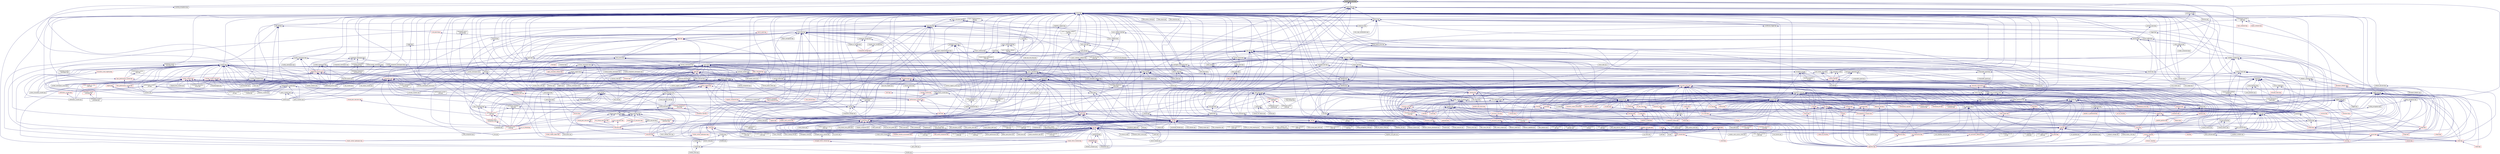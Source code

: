 digraph "assert_owns_lock.hpp"
{
  edge [fontname="Helvetica",fontsize="10",labelfontname="Helvetica",labelfontsize="10"];
  node [fontname="Helvetica",fontsize="10",shape=record];
  Node23 [label="assert_owns_lock.hpp",height=0.2,width=0.4,color="black", fillcolor="grey75", style="filled", fontcolor="black"];
  Node23 -> Node24 [dir="back",color="midnightblue",fontsize="10",style="solid",fontname="Helvetica"];
  Node24 [label="future_data.hpp",height=0.2,width=0.4,color="black", fillcolor="white", style="filled",URL="$d6/db9/future__data_8hpp.html"];
  Node24 -> Node25 [dir="back",color="midnightblue",fontsize="10",style="solid",fontname="Helvetica"];
  Node25 [label="promise_base.hpp",height=0.2,width=0.4,color="black", fillcolor="white", style="filled",URL="$d0/d70/promise__base_8hpp.html"];
  Node25 -> Node26 [dir="back",color="midnightblue",fontsize="10",style="solid",fontname="Helvetica"];
  Node26 [label="promise.hpp",height=0.2,width=0.4,color="black", fillcolor="white", style="filled",URL="$db/d3f/promise_8hpp.html"];
  Node26 -> Node27 [dir="back",color="midnightblue",fontsize="10",style="solid",fontname="Helvetica"];
  Node27 [label="packaged_action.hpp",height=0.2,width=0.4,color="black", fillcolor="white", style="filled",URL="$dd/d59/packaged__action_8hpp.html"];
  Node27 -> Node28 [dir="back",color="midnightblue",fontsize="10",style="solid",fontname="Helvetica"];
  Node28 [label="lcos.hpp",height=0.2,width=0.4,color="red", fillcolor="white", style="filled",URL="$d5/deb/lcos_8hpp.html"];
  Node28 -> Node29 [dir="back",color="midnightblue",fontsize="10",style="solid",fontname="Helvetica"];
  Node29 [label="allgather_and_gate.cpp",height=0.2,width=0.4,color="black", fillcolor="white", style="filled",URL="$d1/d56/allgather__and__gate_8cpp.html"];
  Node28 -> Node30 [dir="back",color="midnightblue",fontsize="10",style="solid",fontname="Helvetica"];
  Node30 [label="apex_balance.cpp",height=0.2,width=0.4,color="black", fillcolor="white", style="filled",URL="$d4/d8e/apex__balance_8cpp.html"];
  Node28 -> Node31 [dir="back",color="midnightblue",fontsize="10",style="solid",fontname="Helvetica"];
  Node31 [label="apex_policy_engine\l_active_thread_count.cpp",height=0.2,width=0.4,color="black", fillcolor="white", style="filled",URL="$d5/d01/apex__policy__engine__active__thread__count_8cpp.html"];
  Node28 -> Node32 [dir="back",color="midnightblue",fontsize="10",style="solid",fontname="Helvetica"];
  Node32 [label="apex_policy_engine\l_events.cpp",height=0.2,width=0.4,color="black", fillcolor="white", style="filled",URL="$df/d0f/apex__policy__engine__events_8cpp.html"];
  Node28 -> Node33 [dir="back",color="midnightblue",fontsize="10",style="solid",fontname="Helvetica"];
  Node33 [label="apex_policy_engine\l_periodic.cpp",height=0.2,width=0.4,color="black", fillcolor="white", style="filled",URL="$d5/d7b/apex__policy__engine__periodic_8cpp.html"];
  Node28 -> Node34 [dir="back",color="midnightblue",fontsize="10",style="solid",fontname="Helvetica"];
  Node34 [label="heartbeat.cpp",height=0.2,width=0.4,color="black", fillcolor="white", style="filled",URL="$d8/d98/heartbeat_8cpp.html"];
  Node28 -> Node35 [dir="back",color="midnightblue",fontsize="10",style="solid",fontname="Helvetica"];
  Node35 [label="hello_world_component.hpp",height=0.2,width=0.4,color="red", fillcolor="white", style="filled",URL="$df/df0/hello__world__component_8hpp.html"];
  Node28 -> Node38 [dir="back",color="midnightblue",fontsize="10",style="solid",fontname="Helvetica"];
  Node38 [label="row.hpp",height=0.2,width=0.4,color="red", fillcolor="white", style="filled",URL="$dc/d69/row_8hpp.html"];
  Node38 -> Node45 [dir="back",color="midnightblue",fontsize="10",style="solid",fontname="Helvetica"];
  Node45 [label="stencil_iterator.hpp",height=0.2,width=0.4,color="red", fillcolor="white", style="filled",URL="$dc/d5c/server_2stencil__iterator_8hpp.html"];
  Node45 -> Node41 [dir="back",color="midnightblue",fontsize="10",style="solid",fontname="Helvetica"];
  Node41 [label="solver.hpp",height=0.2,width=0.4,color="red", fillcolor="white", style="filled",URL="$db/d9a/server_2solver_8hpp.html"];
  Node45 -> Node46 [dir="back",color="midnightblue",fontsize="10",style="solid",fontname="Helvetica"];
  Node46 [label="stencil_iterator.cpp",height=0.2,width=0.4,color="black", fillcolor="white", style="filled",URL="$d6/de1/server_2stencil__iterator_8cpp.html"];
  Node38 -> Node44 [dir="back",color="midnightblue",fontsize="10",style="solid",fontname="Helvetica"];
  Node44 [label="grid.cpp",height=0.2,width=0.4,color="black", fillcolor="white", style="filled",URL="$d6/d1b/jacobi__component_2grid_8cpp.html"];
  Node28 -> Node48 [dir="back",color="midnightblue",fontsize="10",style="solid",fontname="Helvetica"];
  Node48 [label="stencil_iterator.hpp",height=0.2,width=0.4,color="red", fillcolor="white", style="filled",URL="$d4/dc8/stencil__iterator_8hpp.html"];
  Node48 -> Node41 [dir="back",color="midnightblue",fontsize="10",style="solid",fontname="Helvetica"];
  Node48 -> Node45 [dir="back",color="midnightblue",fontsize="10",style="solid",fontname="Helvetica"];
  Node28 -> Node45 [dir="back",color="midnightblue",fontsize="10",style="solid",fontname="Helvetica"];
  Node28 -> Node49 [dir="back",color="midnightblue",fontsize="10",style="solid",fontname="Helvetica"];
  Node49 [label="jacobi_hpx.cpp",height=0.2,width=0.4,color="black", fillcolor="white", style="filled",URL="$d8/d72/jacobi__hpx_8cpp.html"];
  Node28 -> Node50 [dir="back",color="midnightblue",fontsize="10",style="solid",fontname="Helvetica"];
  Node50 [label="jacobi_nonuniform_hpx.cpp",height=0.2,width=0.4,color="black", fillcolor="white", style="filled",URL="$de/d56/jacobi__nonuniform__hpx_8cpp.html"];
  Node28 -> Node51 [dir="back",color="midnightblue",fontsize="10",style="solid",fontname="Helvetica"];
  Node51 [label="enumerate_threads.cpp",height=0.2,width=0.4,color="black", fillcolor="white", style="filled",URL="$d3/dd4/enumerate__threads_8cpp.html"];
  Node28 -> Node52 [dir="back",color="midnightblue",fontsize="10",style="solid",fontname="Helvetica"];
  Node52 [label="fibonacci_await.cpp",height=0.2,width=0.4,color="black", fillcolor="white", style="filled",URL="$dc/d1c/fibonacci__await_8cpp.html"];
  Node28 -> Node53 [dir="back",color="midnightblue",fontsize="10",style="solid",fontname="Helvetica"];
  Node53 [label="fibonacci_dataflow.cpp",height=0.2,width=0.4,color="black", fillcolor="white", style="filled",URL="$df/d3d/fibonacci__dataflow_8cpp.html"];
  Node28 -> Node54 [dir="back",color="midnightblue",fontsize="10",style="solid",fontname="Helvetica"];
  Node54 [label="fibonacci_futures.cpp",height=0.2,width=0.4,color="black", fillcolor="white", style="filled",URL="$d6/de3/fibonacci__futures_8cpp.html"];
  Node28 -> Node55 [dir="back",color="midnightblue",fontsize="10",style="solid",fontname="Helvetica"];
  Node55 [label="fibonacci_futures_distributed.cpp",height=0.2,width=0.4,color="black", fillcolor="white", style="filled",URL="$d1/dc9/fibonacci__futures__distributed_8cpp.html"];
  Node28 -> Node56 [dir="back",color="midnightblue",fontsize="10",style="solid",fontname="Helvetica"];
  Node56 [label="fractals.cpp",height=0.2,width=0.4,color="black", fillcolor="white", style="filled",URL="$d8/d58/fractals_8cpp.html"];
  Node28 -> Node57 [dir="back",color="midnightblue",fontsize="10",style="solid",fontname="Helvetica"];
  Node57 [label="fractals_executor.cpp",height=0.2,width=0.4,color="black", fillcolor="white", style="filled",URL="$d9/da9/fractals__executor_8cpp.html"];
  Node28 -> Node58 [dir="back",color="midnightblue",fontsize="10",style="solid",fontname="Helvetica"];
  Node58 [label="fractals_struct.cpp",height=0.2,width=0.4,color="black", fillcolor="white", style="filled",URL="$d8/d2f/fractals__struct_8cpp.html"];
  Node28 -> Node59 [dir="back",color="midnightblue",fontsize="10",style="solid",fontname="Helvetica"];
  Node59 [label="hello_world.cpp",height=0.2,width=0.4,color="black", fillcolor="white", style="filled",URL="$d0/d67/hello__world_8cpp.html"];
  Node28 -> Node60 [dir="back",color="midnightblue",fontsize="10",style="solid",fontname="Helvetica"];
  Node60 [label="latch_local.cpp",height=0.2,width=0.4,color="black", fillcolor="white", style="filled",URL="$dd/dd3/latch__local_8cpp.html"];
  Node28 -> Node61 [dir="back",color="midnightblue",fontsize="10",style="solid",fontname="Helvetica"];
  Node61 [label="latch_remote.cpp",height=0.2,width=0.4,color="black", fillcolor="white", style="filled",URL="$df/d59/latch__remote_8cpp.html"];
  Node28 -> Node62 [dir="back",color="midnightblue",fontsize="10",style="solid",fontname="Helvetica"];
  Node62 [label="local_channel.cpp",height=0.2,width=0.4,color="black", fillcolor="white", style="filled",URL="$d0/d3e/local__channel_8cpp.html"];
  Node28 -> Node63 [dir="back",color="midnightblue",fontsize="10",style="solid",fontname="Helvetica"];
  Node63 [label="pingpong.cpp",height=0.2,width=0.4,color="black", fillcolor="white", style="filled",URL="$dd/d4d/pingpong_8cpp.html"];
  Node28 -> Node64 [dir="back",color="midnightblue",fontsize="10",style="solid",fontname="Helvetica"];
  Node64 [label="shared_mutex.cpp",height=0.2,width=0.4,color="black", fillcolor="white", style="filled",URL="$da/d0b/shared__mutex_8cpp.html"];
  Node28 -> Node65 [dir="back",color="midnightblue",fontsize="10",style="solid",fontname="Helvetica"];
  Node65 [label="wait_composition.cpp",height=0.2,width=0.4,color="black", fillcolor="white", style="filled",URL="$d6/d13/wait__composition_8cpp.html"];
  Node28 -> Node66 [dir="back",color="midnightblue",fontsize="10",style="solid",fontname="Helvetica"];
  Node66 [label="sheneos_compare.cpp",height=0.2,width=0.4,color="black", fillcolor="white", style="filled",URL="$dc/d11/sheneos__compare_8cpp.html"];
  Node28 -> Node67 [dir="back",color="midnightblue",fontsize="10",style="solid",fontname="Helvetica"];
  Node67 [label="spell_check_file.cpp",height=0.2,width=0.4,color="black", fillcolor="white", style="filled",URL="$df/df7/spell__check__file_8cpp.html"];
  Node28 -> Node68 [dir="back",color="midnightblue",fontsize="10",style="solid",fontname="Helvetica"];
  Node68 [label="spell_check_simple.cpp",height=0.2,width=0.4,color="black", fillcolor="white", style="filled",URL="$dd/d54/spell__check__simple_8cpp.html"];
  Node28 -> Node69 [dir="back",color="midnightblue",fontsize="10",style="solid",fontname="Helvetica"];
  Node69 [label="simple_central_tuplespace\l_client.cpp",height=0.2,width=0.4,color="black", fillcolor="white", style="filled",URL="$d1/d7b/simple__central__tuplespace__client_8cpp.html"];
  Node28 -> Node70 [dir="back",color="midnightblue",fontsize="10",style="solid",fontname="Helvetica"];
  Node70 [label="hpx.hpp",height=0.2,width=0.4,color="red", fillcolor="white", style="filled",URL="$d0/daa/hpx_8hpp.html"];
  Node70 -> Node81 [dir="back",color="midnightblue",fontsize="10",style="solid",fontname="Helvetica"];
  Node81 [label="1d_stencil_8.cpp",height=0.2,width=0.4,color="black", fillcolor="white", style="filled",URL="$df/de0/1d__stencil__8_8cpp.html"];
  Node70 -> Node86 [dir="back",color="midnightblue",fontsize="10",style="solid",fontname="Helvetica"];
  Node86 [label="template_function_accumulator.hpp",height=0.2,width=0.4,color="red", fillcolor="white", style="filled",URL="$d7/da6/server_2template__function__accumulator_8hpp.html"];
  Node70 -> Node29 [dir="back",color="midnightblue",fontsize="10",style="solid",fontname="Helvetica"];
  Node70 -> Node93 [dir="back",color="midnightblue",fontsize="10",style="solid",fontname="Helvetica"];
  Node93 [label="ag_client.cpp",height=0.2,width=0.4,color="black", fillcolor="white", style="filled",URL="$d4/d5d/ag__client_8cpp.html"];
  Node70 -> Node35 [dir="back",color="midnightblue",fontsize="10",style="solid",fontname="Helvetica"];
  Node70 -> Node44 [dir="back",color="midnightblue",fontsize="10",style="solid",fontname="Helvetica"];
  Node70 -> Node46 [dir="back",color="midnightblue",fontsize="10",style="solid",fontname="Helvetica"];
  Node70 -> Node49 [dir="back",color="midnightblue",fontsize="10",style="solid",fontname="Helvetica"];
  Node70 -> Node50 [dir="back",color="midnightblue",fontsize="10",style="solid",fontname="Helvetica"];
  Node70 -> Node119 [dir="back",color="midnightblue",fontsize="10",style="solid",fontname="Helvetica"];
  Node119 [label="sine.cpp",height=0.2,width=0.4,color="black", fillcolor="white", style="filled",URL="$d3/d0d/server_2sine_8cpp.html"];
  Node70 -> Node123 [dir="back",color="midnightblue",fontsize="10",style="solid",fontname="Helvetica"];
  Node123 [label="qt.cpp",height=0.2,width=0.4,color="black", fillcolor="white", style="filled",URL="$df/d90/qt_8cpp.html"];
  Node70 -> Node130 [dir="back",color="midnightblue",fontsize="10",style="solid",fontname="Helvetica"];
  Node130 [label="file_serialization.cpp",height=0.2,width=0.4,color="black", fillcolor="white", style="filled",URL="$de/d58/file__serialization_8cpp.html"];
  Node70 -> Node148 [dir="back",color="midnightblue",fontsize="10",style="solid",fontname="Helvetica"];
  Node148 [label="random_mem_access_client.cpp",height=0.2,width=0.4,color="black", fillcolor="white", style="filled",URL="$df/d1b/random__mem__access__client_8cpp.html"];
  Node70 -> Node154 [dir="back",color="midnightblue",fontsize="10",style="solid",fontname="Helvetica"];
  Node154 [label="interpolator.cpp",height=0.2,width=0.4,color="black", fillcolor="white", style="filled",URL="$d5/d02/interpolator_8cpp.html"];
  Node70 -> Node158 [dir="back",color="midnightblue",fontsize="10",style="solid",fontname="Helvetica"];
  Node158 [label="partition3d.hpp",height=0.2,width=0.4,color="black", fillcolor="white", style="filled",URL="$d1/d50/partition3d_8hpp.html"];
  Node158 -> Node154 [dir="back",color="midnightblue",fontsize="10",style="solid",fontname="Helvetica"];
  Node158 -> Node159 [dir="back",color="midnightblue",fontsize="10",style="solid",fontname="Helvetica"];
  Node159 [label="interpolator.hpp",height=0.2,width=0.4,color="red", fillcolor="white", style="filled",URL="$dc/d3b/interpolator_8hpp.html"];
  Node159 -> Node154 [dir="back",color="midnightblue",fontsize="10",style="solid",fontname="Helvetica"];
  Node159 -> Node66 [dir="back",color="midnightblue",fontsize="10",style="solid",fontname="Helvetica"];
  Node70 -> Node159 [dir="back",color="midnightblue",fontsize="10",style="solid",fontname="Helvetica"];
  Node70 -> Node167 [dir="back",color="midnightblue",fontsize="10",style="solid",fontname="Helvetica"];
  Node167 [label="throttle.cpp",height=0.2,width=0.4,color="black", fillcolor="white", style="filled",URL="$de/d56/server_2throttle_8cpp.html"];
  Node70 -> Node168 [dir="back",color="midnightblue",fontsize="10",style="solid",fontname="Helvetica"];
  Node168 [label="throttle.hpp",height=0.2,width=0.4,color="black", fillcolor="white", style="filled",URL="$db/dc9/server_2throttle_8hpp.html"];
  Node168 -> Node167 [dir="back",color="midnightblue",fontsize="10",style="solid",fontname="Helvetica"];
  Node168 -> Node169 [dir="back",color="midnightblue",fontsize="10",style="solid",fontname="Helvetica"];
  Node169 [label="throttle.hpp",height=0.2,width=0.4,color="black", fillcolor="white", style="filled",URL="$d5/dec/stubs_2throttle_8hpp.html"];
  Node169 -> Node170 [dir="back",color="midnightblue",fontsize="10",style="solid",fontname="Helvetica"];
  Node170 [label="throttle.hpp",height=0.2,width=0.4,color="black", fillcolor="white", style="filled",URL="$d2/d2e/throttle_8hpp.html"];
  Node170 -> Node171 [dir="back",color="midnightblue",fontsize="10",style="solid",fontname="Helvetica"];
  Node171 [label="throttle.cpp",height=0.2,width=0.4,color="black", fillcolor="white", style="filled",URL="$db/d02/throttle_8cpp.html"];
  Node170 -> Node172 [dir="back",color="midnightblue",fontsize="10",style="solid",fontname="Helvetica"];
  Node172 [label="throttle_client.cpp",height=0.2,width=0.4,color="black", fillcolor="white", style="filled",URL="$d0/db7/throttle__client_8cpp.html"];
  Node70 -> Node169 [dir="back",color="midnightblue",fontsize="10",style="solid",fontname="Helvetica"];
  Node70 -> Node171 [dir="back",color="midnightblue",fontsize="10",style="solid",fontname="Helvetica"];
  Node70 -> Node170 [dir="back",color="midnightblue",fontsize="10",style="solid",fontname="Helvetica"];
  Node70 -> Node175 [dir="back",color="midnightblue",fontsize="10",style="solid",fontname="Helvetica"];
  Node175 [label="transpose_block_numa.cpp",height=0.2,width=0.4,color="black", fillcolor="white", style="filled",URL="$dd/d3b/transpose__block__numa_8cpp.html"];
  Node70 -> Node181 [dir="back",color="midnightblue",fontsize="10",style="solid",fontname="Helvetica"];
  Node181 [label="simple_central_tuplespace.hpp",height=0.2,width=0.4,color="red", fillcolor="white", style="filled",URL="$db/d69/server_2simple__central__tuplespace_8hpp.html"];
  Node181 -> Node183 [dir="back",color="midnightblue",fontsize="10",style="solid",fontname="Helvetica"];
  Node183 [label="simple_central_tuplespace.hpp",height=0.2,width=0.4,color="red", fillcolor="white", style="filled",URL="$d0/d4b/stubs_2simple__central__tuplespace_8hpp.html"];
  Node70 -> Node205 [dir="back",color="midnightblue",fontsize="10",style="solid",fontname="Helvetica"];
  Node205 [label="barrier_performance.cpp",height=0.2,width=0.4,color="black", fillcolor="white", style="filled",URL="$d6/d6c/barrier__performance_8cpp.html"];
  Node70 -> Node206 [dir="back",color="midnightblue",fontsize="10",style="solid",fontname="Helvetica"];
  Node206 [label="network_storage.cpp",height=0.2,width=0.4,color="black", fillcolor="white", style="filled",URL="$db/daa/network__storage_8cpp.html"];
  Node70 -> Node208 [dir="back",color="midnightblue",fontsize="10",style="solid",fontname="Helvetica"];
  Node208 [label="osu_bcast.cpp",height=0.2,width=0.4,color="black", fillcolor="white", style="filled",URL="$d3/dca/osu__bcast_8cpp.html"];
  Node70 -> Node223 [dir="back",color="midnightblue",fontsize="10",style="solid",fontname="Helvetica"];
  Node223 [label="duplicate_id_registration\l_1596.cpp",height=0.2,width=0.4,color="black", fillcolor="white", style="filled",URL="$db/d8d/duplicate__id__registration__1596_8cpp.html"];
  Node70 -> Node226 [dir="back",color="midnightblue",fontsize="10",style="solid",fontname="Helvetica"];
  Node226 [label="send_gid_keep_component\l_1624.cpp",height=0.2,width=0.4,color="black", fillcolor="white", style="filled",URL="$d9/d49/send__gid__keep__component__1624_8cpp.html"];
  Node70 -> Node246 [dir="back",color="midnightblue",fontsize="10",style="solid",fontname="Helvetica"];
  Node246 [label="async_unwrap_1037.cpp",height=0.2,width=0.4,color="black", fillcolor="white", style="filled",URL="$d4/d13/async__unwrap__1037_8cpp.html"];
  Node70 -> Node247 [dir="back",color="midnightblue",fontsize="10",style="solid",fontname="Helvetica"];
  Node247 [label="barrier_hang.cpp",height=0.2,width=0.4,color="black", fillcolor="white", style="filled",URL="$dd/d8b/barrier__hang_8cpp.html"];
  Node70 -> Node255 [dir="back",color="midnightblue",fontsize="10",style="solid",fontname="Helvetica"];
  Node255 [label="dataflow_recursion\l_1613.cpp",height=0.2,width=0.4,color="black", fillcolor="white", style="filled",URL="$d0/d1f/dataflow__recursion__1613_8cpp.html"];
  Node70 -> Node257 [dir="back",color="midnightblue",fontsize="10",style="solid",fontname="Helvetica"];
  Node257 [label="exception_from_continuation\l_1613.cpp",height=0.2,width=0.4,color="black", fillcolor="white", style="filled",URL="$db/d28/exception__from__continuation__1613_8cpp.html"];
  Node70 -> Node260 [dir="back",color="midnightblue",fontsize="10",style="solid",fontname="Helvetica"];
  Node260 [label="future_790.cpp",height=0.2,width=0.4,color="black", fillcolor="white", style="filled",URL="$de/d3d/future__790_8cpp.html"];
  Node70 -> Node262 [dir="back",color="midnightblue",fontsize="10",style="solid",fontname="Helvetica"];
  Node262 [label="future_unwrap_878.cpp",height=0.2,width=0.4,color="black", fillcolor="white", style="filled",URL="$d9/ddf/future__unwrap__878_8cpp.html"];
  Node70 -> Node263 [dir="back",color="midnightblue",fontsize="10",style="solid",fontname="Helvetica"];
  Node263 [label="ignore_while_locked\l_1485.cpp",height=0.2,width=0.4,color="black", fillcolor="white", style="filled",URL="$db/d24/ignore__while__locked__1485_8cpp.html"];
  Node70 -> Node270 [dir="back",color="midnightblue",fontsize="10",style="solid",fontname="Helvetica"];
  Node270 [label="safely_destroy_promise\l_1481.cpp",height=0.2,width=0.4,color="black", fillcolor="white", style="filled",URL="$dd/d62/safely__destroy__promise__1481_8cpp.html"];
  Node70 -> Node272 [dir="back",color="midnightblue",fontsize="10",style="solid",fontname="Helvetica"];
  Node272 [label="shared_mutex_1702.cpp",height=0.2,width=0.4,color="black", fillcolor="white", style="filled",URL="$d2/d66/shared__mutex__1702_8cpp.html"];
  Node70 -> Node273 [dir="back",color="midnightblue",fontsize="10",style="solid",fontname="Helvetica"];
  Node273 [label="shared_stated_leaked\l_1211.cpp",height=0.2,width=0.4,color="black", fillcolor="white", style="filled",URL="$dc/dce/shared__stated__leaked__1211_8cpp.html"];
  Node70 -> Node297 [dir="back",color="midnightblue",fontsize="10",style="solid",fontname="Helvetica"];
  Node297 [label="thread_pool_executor\l_1114.cpp",height=0.2,width=0.4,color="black", fillcolor="white", style="filled",URL="$d8/d63/thread__pool__executor__1114_8cpp.html"];
  Node70 -> Node306 [dir="back",color="midnightblue",fontsize="10",style="solid",fontname="Helvetica"];
  Node306 [label="unwrapped_1528.cpp",height=0.2,width=0.4,color="black", fillcolor="white", style="filled",URL="$d7/d63/unwrapped__1528_8cpp.html"];
  Node70 -> Node308 [dir="back",color="midnightblue",fontsize="10",style="solid",fontname="Helvetica"];
  Node308 [label="managed_refcnt_checker.hpp",height=0.2,width=0.4,color="red", fillcolor="white", style="filled",URL="$db/dd0/managed__refcnt__checker_8hpp.html"];
  Node308 -> Node318 [dir="back",color="midnightblue",fontsize="10",style="solid",fontname="Helvetica"];
  Node318 [label="split_credit.cpp",height=0.2,width=0.4,color="black", fillcolor="white", style="filled",URL="$dc/d1c/split__credit_8cpp.html"];
  Node70 -> Node328 [dir="back",color="midnightblue",fontsize="10",style="solid",fontname="Helvetica"];
  Node328 [label="simple_refcnt_checker.hpp",height=0.2,width=0.4,color="red", fillcolor="white", style="filled",URL="$dd/d4e/simple__refcnt__checker_8hpp.html"];
  Node328 -> Node318 [dir="back",color="midnightblue",fontsize="10",style="solid",fontname="Helvetica"];
  Node70 -> Node323 [dir="back",color="midnightblue",fontsize="10",style="solid",fontname="Helvetica"];
  Node323 [label="managed_refcnt_checker.hpp",height=0.2,width=0.4,color="black", fillcolor="white", style="filled",URL="$d3/d77/stubs_2managed__refcnt__checker_8hpp.html"];
  Node323 -> Node308 [dir="back",color="midnightblue",fontsize="10",style="solid",fontname="Helvetica"];
  Node70 -> Node327 [dir="back",color="midnightblue",fontsize="10",style="solid",fontname="Helvetica"];
  Node327 [label="simple_refcnt_checker.hpp",height=0.2,width=0.4,color="black", fillcolor="white", style="filled",URL="$da/d8e/stubs_2simple__refcnt__checker_8hpp.html"];
  Node327 -> Node328 [dir="back",color="midnightblue",fontsize="10",style="solid",fontname="Helvetica"];
  Node70 -> Node336 [dir="back",color="midnightblue",fontsize="10",style="solid",fontname="Helvetica"];
  Node336 [label="await.cpp",height=0.2,width=0.4,color="black", fillcolor="white", style="filled",URL="$d6/d41/await_8cpp.html"];
  Node70 -> Node338 [dir="back",color="midnightblue",fontsize="10",style="solid",fontname="Helvetica"];
  Node338 [label="condition_variable.cpp",height=0.2,width=0.4,color="black", fillcolor="white", style="filled",URL="$d1/ded/tests_2unit_2lcos_2condition__variable_8cpp.html"];
  Node70 -> Node343 [dir="back",color="midnightblue",fontsize="10",style="solid",fontname="Helvetica"];
  Node343 [label="global_spmd_block.cpp",height=0.2,width=0.4,color="black", fillcolor="white", style="filled",URL="$da/d4f/global__spmd__block_8cpp.html"];
  Node70 -> Node344 [dir="back",color="midnightblue",fontsize="10",style="solid",fontname="Helvetica"];
  Node344 [label="local_barrier.cpp",height=0.2,width=0.4,color="black", fillcolor="white", style="filled",URL="$d2/db4/tests_2unit_2lcos_2local__barrier_8cpp.html"];
  Node70 -> Node345 [dir="back",color="midnightblue",fontsize="10",style="solid",fontname="Helvetica"];
  Node345 [label="local_dataflow.cpp",height=0.2,width=0.4,color="black", fillcolor="white", style="filled",URL="$d9/d92/local__dataflow_8cpp.html"];
  Node70 -> Node346 [dir="back",color="midnightblue",fontsize="10",style="solid",fontname="Helvetica"];
  Node346 [label="local_dataflow_executor.cpp",height=0.2,width=0.4,color="black", fillcolor="white", style="filled",URL="$d2/d73/local__dataflow__executor_8cpp.html"];
  Node70 -> Node347 [dir="back",color="midnightblue",fontsize="10",style="solid",fontname="Helvetica"];
  Node347 [label="local_dataflow_executor\l_v1.cpp",height=0.2,width=0.4,color="black", fillcolor="white", style="filled",URL="$df/d49/local__dataflow__executor__v1_8cpp.html"];
  Node70 -> Node348 [dir="back",color="midnightblue",fontsize="10",style="solid",fontname="Helvetica"];
  Node348 [label="local_dataflow_std\l_array.cpp",height=0.2,width=0.4,color="black", fillcolor="white", style="filled",URL="$db/dcb/local__dataflow__std__array_8cpp.html"];
  Node70 -> Node351 [dir="back",color="midnightblue",fontsize="10",style="solid",fontname="Helvetica"];
  Node351 [label="run_guarded.cpp",height=0.2,width=0.4,color="black", fillcolor="white", style="filled",URL="$db/dbb/run__guarded_8cpp.html"];
  Node70 -> Node558 [dir="back",color="midnightblue",fontsize="10",style="solid",fontname="Helvetica"];
  Node558 [label="spmd_block.cpp",height=0.2,width=0.4,color="black", fillcolor="white", style="filled",URL="$d7/dbf/spmd__block_8cpp.html"];
  Node28 -> Node574 [dir="back",color="midnightblue",fontsize="10",style="solid",fontname="Helvetica"];
  Node574 [label="parent_vs_child_stealing.cpp",height=0.2,width=0.4,color="black", fillcolor="white", style="filled",URL="$d2/d07/parent__vs__child__stealing_8cpp.html"];
  Node28 -> Node575 [dir="back",color="midnightblue",fontsize="10",style="solid",fontname="Helvetica"];
  Node575 [label="wait_all_timings.cpp",height=0.2,width=0.4,color="black", fillcolor="white", style="filled",URL="$d5/da1/wait__all__timings_8cpp.html"];
  Node28 -> Node576 [dir="back",color="midnightblue",fontsize="10",style="solid",fontname="Helvetica"];
  Node576 [label="return_future_2847.cpp",height=0.2,width=0.4,color="black", fillcolor="white", style="filled",URL="$d3/dfe/return__future__2847_8cpp.html"];
  Node28 -> Node577 [dir="back",color="midnightblue",fontsize="10",style="solid",fontname="Helvetica"];
  Node577 [label="return_non_default\l_constructible_2847.cpp",height=0.2,width=0.4,color="black", fillcolor="white", style="filled",URL="$dc/d11/return__non__default__constructible__2847_8cpp.html"];
  Node28 -> Node223 [dir="back",color="midnightblue",fontsize="10",style="solid",fontname="Helvetica"];
  Node28 -> Node226 [dir="back",color="midnightblue",fontsize="10",style="solid",fontname="Helvetica"];
  Node28 -> Node578 [dir="back",color="midnightblue",fontsize="10",style="solid",fontname="Helvetica"];
  Node578 [label="async_action_1813.cpp",height=0.2,width=0.4,color="black", fillcolor="white", style="filled",URL="$db/de6/async__action__1813_8cpp.html"];
  Node28 -> Node579 [dir="back",color="midnightblue",fontsize="10",style="solid",fontname="Helvetica"];
  Node579 [label="async_callback_non\l_deduced_context.cpp",height=0.2,width=0.4,color="black", fillcolor="white", style="filled",URL="$dc/dbb/async__callback__non__deduced__context_8cpp.html"];
  Node28 -> Node580 [dir="back",color="midnightblue",fontsize="10",style="solid",fontname="Helvetica"];
  Node580 [label="broadcast_unwrap_future\l_2885.cpp",height=0.2,width=0.4,color="black", fillcolor="white", style="filled",URL="$da/df6/broadcast__unwrap__future__2885_8cpp.html"];
  Node28 -> Node581 [dir="back",color="midnightblue",fontsize="10",style="solid",fontname="Helvetica"];
  Node581 [label="broadcast_wait_for\l_2822.cpp",height=0.2,width=0.4,color="black", fillcolor="white", style="filled",URL="$dd/de7/broadcast__wait__for__2822_8cpp.html"];
  Node28 -> Node582 [dir="back",color="midnightblue",fontsize="10",style="solid",fontname="Helvetica"];
  Node582 [label="dataflow_791.cpp",height=0.2,width=0.4,color="black", fillcolor="white", style="filled",URL="$d6/da1/dataflow__791_8cpp.html"];
  Node28 -> Node583 [dir="back",color="midnightblue",fontsize="10",style="solid",fontname="Helvetica"];
  Node583 [label="future_range_ambiguity\l_2032.cpp",height=0.2,width=0.4,color="black", fillcolor="white", style="filled",URL="$dc/d4e/future__range__ambiguity__2032_8cpp.html"];
  Node28 -> Node584 [dir="back",color="midnightblue",fontsize="10",style="solid",fontname="Helvetica"];
  Node584 [label="future_timed_wait_1025.cpp",height=0.2,width=0.4,color="black", fillcolor="white", style="filled",URL="$de/d7d/future__timed__wait__1025_8cpp.html"];
  Node28 -> Node585 [dir="back",color="midnightblue",fontsize="10",style="solid",fontname="Helvetica"];
  Node585 [label="shared_future_continuation\l_order.cpp",height=0.2,width=0.4,color="black", fillcolor="white", style="filled",URL="$dd/d1f/shared__future__continuation__order_8cpp.html"];
  Node28 -> Node586 [dir="back",color="midnightblue",fontsize="10",style="solid",fontname="Helvetica"];
  Node586 [label="shared_future_then\l_2166.cpp",height=0.2,width=0.4,color="black", fillcolor="white", style="filled",URL="$d8/dc4/shared__future__then__2166_8cpp.html"];
  Node28 -> Node273 [dir="back",color="midnightblue",fontsize="10",style="solid",fontname="Helvetica"];
  Node28 -> Node587 [dir="back",color="midnightblue",fontsize="10",style="solid",fontname="Helvetica"];
  Node587 [label="sliding_semaphore_2338.cpp",height=0.2,width=0.4,color="black", fillcolor="white", style="filled",URL="$da/da6/sliding__semaphore__2338_8cpp.html"];
  Node28 -> Node588 [dir="back",color="midnightblue",fontsize="10",style="solid",fontname="Helvetica"];
  Node588 [label="wait_for_action_2796.cpp",height=0.2,width=0.4,color="black", fillcolor="white", style="filled",URL="$dc/db9/wait__for__action__2796_8cpp.html"];
  Node28 -> Node297 [dir="back",color="midnightblue",fontsize="10",style="solid",fontname="Helvetica"];
  Node28 -> Node589 [dir="back",color="midnightblue",fontsize="10",style="solid",fontname="Helvetica"];
  Node589 [label="function_serialization\l_728.cpp",height=0.2,width=0.4,color="black", fillcolor="white", style="filled",URL="$d8/db1/function__serialization__728_8cpp.html"];
  Node28 -> Node590 [dir="back",color="midnightblue",fontsize="10",style="solid",fontname="Helvetica"];
  Node590 [label="protect_with_nullary\l_pfo.cpp",height=0.2,width=0.4,color="black", fillcolor="white", style="filled",URL="$df/db5/protect__with__nullary__pfo_8cpp.html"];
  Node28 -> Node591 [dir="back",color="midnightblue",fontsize="10",style="solid",fontname="Helvetica"];
  Node591 [label="tuple_serialization\l_803.cpp",height=0.2,width=0.4,color="black", fillcolor="white", style="filled",URL="$de/d61/tuple__serialization__803_8cpp.html"];
  Node28 -> Node592 [dir="back",color="midnightblue",fontsize="10",style="solid",fontname="Helvetica"];
  Node592 [label="zero_copy_parcels_1001.cpp",height=0.2,width=0.4,color="black", fillcolor="white", style="filled",URL="$da/dfd/zero__copy__parcels__1001_8cpp.html"];
  Node28 -> Node593 [dir="back",color="midnightblue",fontsize="10",style="solid",fontname="Helvetica"];
  Node593 [label="return_future.cpp",height=0.2,width=0.4,color="black", fillcolor="white", style="filled",URL="$d4/dbe/return__future_8cpp.html"];
  Node28 -> Node594 [dir="back",color="midnightblue",fontsize="10",style="solid",fontname="Helvetica"];
  Node594 [label="find_clients_from_prefix.cpp",height=0.2,width=0.4,color="black", fillcolor="white", style="filled",URL="$dc/d15/find__clients__from__prefix_8cpp.html"];
  Node28 -> Node595 [dir="back",color="midnightblue",fontsize="10",style="solid",fontname="Helvetica"];
  Node595 [label="find_ids_from_prefix.cpp",height=0.2,width=0.4,color="black", fillcolor="white", style="filled",URL="$dc/df3/find__ids__from__prefix_8cpp.html"];
  Node28 -> Node596 [dir="back",color="midnightblue",fontsize="10",style="solid",fontname="Helvetica"];
  Node596 [label="get_colocation_id.cpp",height=0.2,width=0.4,color="black", fillcolor="white", style="filled",URL="$dd/d0d/get__colocation__id_8cpp.html"];
  Node28 -> Node318 [dir="back",color="midnightblue",fontsize="10",style="solid",fontname="Helvetica"];
  Node28 -> Node597 [dir="back",color="midnightblue",fontsize="10",style="solid",fontname="Helvetica"];
  Node597 [label="apex_action_count.cpp",height=0.2,width=0.4,color="black", fillcolor="white", style="filled",URL="$d8/de5/apex__action__count_8cpp.html"];
  Node28 -> Node598 [dir="back",color="midnightblue",fontsize="10",style="solid",fontname="Helvetica"];
  Node598 [label="action_invoke_no_more\l_than.cpp",height=0.2,width=0.4,color="black", fillcolor="white", style="filled",URL="$db/d8a/action__invoke__no__more__than_8cpp.html"];
  Node28 -> Node599 [dir="back",color="midnightblue",fontsize="10",style="solid",fontname="Helvetica"];
  Node599 [label="migrate_component.cpp",height=0.2,width=0.4,color="black", fillcolor="white", style="filled",URL="$dc/d78/migrate__component_8cpp.html"];
  Node28 -> Node617 [dir="back",color="midnightblue",fontsize="10",style="solid",fontname="Helvetica"];
  Node617 [label="broadcast.cpp",height=0.2,width=0.4,color="black", fillcolor="white", style="filled",URL="$d8/d8b/broadcast_8cpp.html"];
  Node28 -> Node618 [dir="back",color="midnightblue",fontsize="10",style="solid",fontname="Helvetica"];
  Node618 [label="broadcast_apply.cpp",height=0.2,width=0.4,color="black", fillcolor="white", style="filled",URL="$dd/de8/broadcast__apply_8cpp.html"];
  Node28 -> Node623 [dir="back",color="midnightblue",fontsize="10",style="solid",fontname="Helvetica"];
  Node623 [label="fold.cpp",height=0.2,width=0.4,color="black", fillcolor="white", style="filled",URL="$d8/dd8/fold_8cpp.html"];
  Node28 -> Node628 [dir="back",color="midnightblue",fontsize="10",style="solid",fontname="Helvetica"];
  Node628 [label="local_latch.cpp",height=0.2,width=0.4,color="black", fillcolor="white", style="filled",URL="$d4/db4/local__latch_8cpp.html"];
  Node28 -> Node635 [dir="back",color="midnightblue",fontsize="10",style="solid",fontname="Helvetica"];
  Node635 [label="reduce.cpp",height=0.2,width=0.4,color="black", fillcolor="white", style="filled",URL="$d5/d6d/reduce_8cpp.html"];
  Node28 -> Node638 [dir="back",color="midnightblue",fontsize="10",style="solid",fontname="Helvetica"];
  Node638 [label="shared_mutex1.cpp",height=0.2,width=0.4,color="black", fillcolor="white", style="filled",URL="$d8/d57/shared__mutex1_8cpp.html"];
  Node28 -> Node639 [dir="back",color="midnightblue",fontsize="10",style="solid",fontname="Helvetica"];
  Node639 [label="shared_mutex2.cpp",height=0.2,width=0.4,color="black", fillcolor="white", style="filled",URL="$d1/d40/shared__mutex2_8cpp.html"];
  Node27 -> Node657 [dir="back",color="midnightblue",fontsize="10",style="solid",fontname="Helvetica"];
  Node657 [label="async_continue.hpp",height=0.2,width=0.4,color="black", fillcolor="white", style="filled",URL="$d9/d8b/async__continue_8hpp.html"];
  Node657 -> Node658 [dir="back",color="midnightblue",fontsize="10",style="solid",fontname="Helvetica"];
  Node658 [label="async.hpp",height=0.2,width=0.4,color="black", fillcolor="white", style="filled",URL="$d5/d2c/async_8hpp.html"];
  Node658 -> Node46 [dir="back",color="midnightblue",fontsize="10",style="solid",fontname="Helvetica"];
  Node658 -> Node659 [dir="back",color="midnightblue",fontsize="10",style="solid",fontname="Helvetica"];
  Node659 [label="apply.hpp",height=0.2,width=0.4,color="red", fillcolor="white", style="filled",URL="$d7/d4c/apply_8hpp.html"];
  Node659 -> Node661 [dir="back",color="midnightblue",fontsize="10",style="solid",fontname="Helvetica"];
  Node661 [label="ostream.hpp",height=0.2,width=0.4,color="red", fillcolor="white", style="filled",URL="$d1/d38/ostream_8hpp.html"];
  Node659 -> Node701 [dir="back",color="midnightblue",fontsize="10",style="solid",fontname="Helvetica"];
  Node701 [label="dataflow.hpp",height=0.2,width=0.4,color="black", fillcolor="white", style="filled",URL="$db/d03/lcos_2dataflow_8hpp.html"];
  Node701 -> Node702 [dir="back",color="midnightblue",fontsize="10",style="solid",fontname="Helvetica"];
  Node702 [label="dataflow.hpp",height=0.2,width=0.4,color="red", fillcolor="white", style="filled",URL="$d6/dd8/dataflow_8hpp.html"];
  Node702 -> Node49 [dir="back",color="midnightblue",fontsize="10",style="solid",fontname="Helvetica"];
  Node702 -> Node703 [dir="back",color="midnightblue",fontsize="10",style="solid",fontname="Helvetica"];
  Node703 [label="target_distribution\l_policy.hpp",height=0.2,width=0.4,color="black", fillcolor="white", style="filled",URL="$d4/d4a/compute_2host_2target__distribution__policy_8hpp.html"];
  Node703 -> Node704 [dir="back",color="midnightblue",fontsize="10",style="solid",fontname="Helvetica"];
  Node704 [label="host.hpp",height=0.2,width=0.4,color="red", fillcolor="white", style="filled",URL="$dd/d78/host_8hpp.html"];
  Node702 -> Node710 [dir="back",color="midnightblue",fontsize="10",style="solid",fontname="Helvetica"];
  Node710 [label="local_lcos.hpp",height=0.2,width=0.4,color="black", fillcolor="white", style="filled",URL="$db/d67/local__lcos_8hpp.html"];
  Node710 -> Node86 [dir="back",color="midnightblue",fontsize="10",style="solid",fontname="Helvetica"];
  Node710 -> Node711 [dir="back",color="midnightblue",fontsize="10",style="solid",fontname="Helvetica"];
  Node711 [label="allgather_and_gate.hpp",height=0.2,width=0.4,color="red", fillcolor="white", style="filled",URL="$d9/dbb/allgather__and__gate_8hpp.html"];
  Node711 -> Node29 [dir="back",color="midnightblue",fontsize="10",style="solid",fontname="Helvetica"];
  Node711 -> Node93 [dir="back",color="midnightblue",fontsize="10",style="solid",fontname="Helvetica"];
  Node710 -> Node181 [dir="back",color="midnightblue",fontsize="10",style="solid",fontname="Helvetica"];
  Node710 -> Node28 [dir="back",color="midnightblue",fontsize="10",style="solid",fontname="Helvetica"];
  Node710 -> Node263 [dir="back",color="midnightblue",fontsize="10",style="solid",fontname="Helvetica"];
  Node710 -> Node270 [dir="back",color="midnightblue",fontsize="10",style="solid",fontname="Helvetica"];
  Node710 -> Node336 [dir="back",color="midnightblue",fontsize="10",style="solid",fontname="Helvetica"];
  Node710 -> Node344 [dir="back",color="midnightblue",fontsize="10",style="solid",fontname="Helvetica"];
  Node710 -> Node345 [dir="back",color="midnightblue",fontsize="10",style="solid",fontname="Helvetica"];
  Node710 -> Node346 [dir="back",color="midnightblue",fontsize="10",style="solid",fontname="Helvetica"];
  Node710 -> Node347 [dir="back",color="midnightblue",fontsize="10",style="solid",fontname="Helvetica"];
  Node710 -> Node348 [dir="back",color="midnightblue",fontsize="10",style="solid",fontname="Helvetica"];
  Node710 -> Node628 [dir="back",color="midnightblue",fontsize="10",style="solid",fontname="Helvetica"];
  Node702 -> Node712 [dir="back",color="midnightblue",fontsize="10",style="solid",fontname="Helvetica"];
  Node712 [label="gather.hpp",height=0.2,width=0.4,color="black", fillcolor="white", style="filled",URL="$d8/d2b/gather_8hpp.html"];
  Node712 -> Node81 [dir="back",color="midnightblue",fontsize="10",style="solid",fontname="Helvetica"];
  Node712 -> Node28 [dir="back",color="midnightblue",fontsize="10",style="solid",fontname="Helvetica"];
  Node702 -> Node713 [dir="back",color="midnightblue",fontsize="10",style="solid",fontname="Helvetica"];
  Node713 [label="rotate.hpp",height=0.2,width=0.4,color="red", fillcolor="white", style="filled",URL="$da/df0/algorithms_2rotate_8hpp.html"];
  Node713 -> Node715 [dir="back",color="midnightblue",fontsize="10",style="solid",fontname="Helvetica"];
  Node715 [label="algorithm.hpp",height=0.2,width=0.4,color="red", fillcolor="white", style="filled",URL="$de/d55/algorithm_8hpp.html"];
  Node713 -> Node726 [dir="back",color="midnightblue",fontsize="10",style="solid",fontname="Helvetica"];
  Node726 [label="rotate.hpp",height=0.2,width=0.4,color="red", fillcolor="white", style="filled",URL="$da/d1b/container__algorithms_2rotate_8hpp.html"];
  Node702 -> Node727 [dir="back",color="midnightblue",fontsize="10",style="solid",fontname="Helvetica"];
  Node727 [label="sort.hpp",height=0.2,width=0.4,color="red", fillcolor="white", style="filled",URL="$d3/d10/algorithms_2sort_8hpp.html"];
  Node727 -> Node715 [dir="back",color="midnightblue",fontsize="10",style="solid",fontname="Helvetica"];
  Node727 -> Node729 [dir="back",color="midnightblue",fontsize="10",style="solid",fontname="Helvetica"];
  Node729 [label="reduce_by_key.hpp",height=0.2,width=0.4,color="red", fillcolor="white", style="filled",URL="$d9/d4a/reduce__by__key_8hpp.html"];
  Node727 -> Node732 [dir="back",color="midnightblue",fontsize="10",style="solid",fontname="Helvetica"];
  Node732 [label="sort_by_key.hpp",height=0.2,width=0.4,color="red", fillcolor="white", style="filled",URL="$d2/da1/sort__by__key_8hpp.html"];
  Node702 -> Node734 [dir="back",color="midnightblue",fontsize="10",style="solid",fontname="Helvetica"];
  Node734 [label="task_block.hpp",height=0.2,width=0.4,color="black", fillcolor="white", style="filled",URL="$de/db7/task__block_8hpp.html"];
  Node734 -> Node735 [dir="back",color="midnightblue",fontsize="10",style="solid",fontname="Helvetica"];
  Node735 [label="parallel_task_block.hpp",height=0.2,width=0.4,color="red", fillcolor="white", style="filled",URL="$d4/d99/parallel__task__block_8hpp.html"];
  Node702 -> Node736 [dir="back",color="midnightblue",fontsize="10",style="solid",fontname="Helvetica"];
  Node736 [label="foreach_partitioner.hpp",height=0.2,width=0.4,color="black", fillcolor="white", style="filled",URL="$de/deb/foreach__partitioner_8hpp.html"];
  Node736 -> Node737 [dir="back",color="midnightblue",fontsize="10",style="solid",fontname="Helvetica"];
  Node737 [label="copy.hpp",height=0.2,width=0.4,color="red", fillcolor="white", style="filled",URL="$d3/d90/algorithms_2copy_8hpp.html"];
  Node737 -> Node715 [dir="back",color="midnightblue",fontsize="10",style="solid",fontname="Helvetica"];
  Node737 -> Node729 [dir="back",color="midnightblue",fontsize="10",style="solid",fontname="Helvetica"];
  Node737 -> Node740 [dir="back",color="midnightblue",fontsize="10",style="solid",fontname="Helvetica"];
  Node740 [label="remove_copy.hpp",height=0.2,width=0.4,color="red", fillcolor="white", style="filled",URL="$d6/db8/algorithms_2remove__copy_8hpp.html"];
  Node740 -> Node715 [dir="back",color="midnightblue",fontsize="10",style="solid",fontname="Helvetica"];
  Node740 -> Node742 [dir="back",color="midnightblue",fontsize="10",style="solid",fontname="Helvetica"];
  Node742 [label="remove_copy.hpp",height=0.2,width=0.4,color="red", fillcolor="white", style="filled",URL="$d5/d0b/container__algorithms_2remove__copy_8hpp.html"];
  Node737 -> Node743 [dir="back",color="midnightblue",fontsize="10",style="solid",fontname="Helvetica"];
  Node743 [label="reverse.hpp",height=0.2,width=0.4,color="red", fillcolor="white", style="filled",URL="$d2/df8/algorithms_2reverse_8hpp.html"];
  Node743 -> Node715 [dir="back",color="midnightblue",fontsize="10",style="solid",fontname="Helvetica"];
  Node743 -> Node713 [dir="back",color="midnightblue",fontsize="10",style="solid",fontname="Helvetica"];
  Node743 -> Node745 [dir="back",color="midnightblue",fontsize="10",style="solid",fontname="Helvetica"];
  Node745 [label="reverse.hpp",height=0.2,width=0.4,color="red", fillcolor="white", style="filled",URL="$db/dd1/container__algorithms_2reverse_8hpp.html"];
  Node737 -> Node713 [dir="back",color="midnightblue",fontsize="10",style="solid",fontname="Helvetica"];
  Node737 -> Node746 [dir="back",color="midnightblue",fontsize="10",style="solid",fontname="Helvetica"];
  Node746 [label="set_difference.hpp",height=0.2,width=0.4,color="red", fillcolor="white", style="filled",URL="$d9/d20/set__difference_8hpp.html"];
  Node746 -> Node715 [dir="back",color="midnightblue",fontsize="10",style="solid",fontname="Helvetica"];
  Node737 -> Node748 [dir="back",color="midnightblue",fontsize="10",style="solid",fontname="Helvetica"];
  Node748 [label="set_intersection.hpp",height=0.2,width=0.4,color="red", fillcolor="white", style="filled",URL="$d1/dd5/set__intersection_8hpp.html"];
  Node748 -> Node715 [dir="back",color="midnightblue",fontsize="10",style="solid",fontname="Helvetica"];
  Node737 -> Node749 [dir="back",color="midnightblue",fontsize="10",style="solid",fontname="Helvetica"];
  Node749 [label="set_symmetric_difference.hpp",height=0.2,width=0.4,color="red", fillcolor="white", style="filled",URL="$de/da4/set__symmetric__difference_8hpp.html"];
  Node749 -> Node715 [dir="back",color="midnightblue",fontsize="10",style="solid",fontname="Helvetica"];
  Node737 -> Node750 [dir="back",color="midnightblue",fontsize="10",style="solid",fontname="Helvetica"];
  Node750 [label="set_union.hpp",height=0.2,width=0.4,color="red", fillcolor="white", style="filled",URL="$d9/d1a/set__union_8hpp.html"];
  Node750 -> Node715 [dir="back",color="midnightblue",fontsize="10",style="solid",fontname="Helvetica"];
  Node737 -> Node751 [dir="back",color="midnightblue",fontsize="10",style="solid",fontname="Helvetica"];
  Node751 [label="copy.hpp",height=0.2,width=0.4,color="red", fillcolor="white", style="filled",URL="$dc/de5/container__algorithms_2copy_8hpp.html"];
  Node736 -> Node752 [dir="back",color="midnightblue",fontsize="10",style="solid",fontname="Helvetica"];
  Node752 [label="destroy.hpp",height=0.2,width=0.4,color="red", fillcolor="white", style="filled",URL="$df/dd5/destroy_8hpp.html"];
  Node736 -> Node756 [dir="back",color="midnightblue",fontsize="10",style="solid",fontname="Helvetica"];
  Node756 [label="set_operation.hpp",height=0.2,width=0.4,color="black", fillcolor="white", style="filled",URL="$dc/d52/set__operation_8hpp.html"];
  Node756 -> Node746 [dir="back",color="midnightblue",fontsize="10",style="solid",fontname="Helvetica"];
  Node756 -> Node748 [dir="back",color="midnightblue",fontsize="10",style="solid",fontname="Helvetica"];
  Node756 -> Node749 [dir="back",color="midnightblue",fontsize="10",style="solid",fontname="Helvetica"];
  Node756 -> Node750 [dir="back",color="midnightblue",fontsize="10",style="solid",fontname="Helvetica"];
  Node736 -> Node757 [dir="back",color="midnightblue",fontsize="10",style="solid",fontname="Helvetica"];
  Node757 [label="for_each.hpp",height=0.2,width=0.4,color="red", fillcolor="white", style="filled",URL="$d8/d62/algorithms_2for__each_8hpp.html"];
  Node757 -> Node758 [dir="back",color="midnightblue",fontsize="10",style="solid",fontname="Helvetica"];
  Node758 [label="block_allocator.hpp",height=0.2,width=0.4,color="black", fillcolor="white", style="filled",URL="$d9/d7a/block__allocator_8hpp.html"];
  Node758 -> Node704 [dir="back",color="midnightblue",fontsize="10",style="solid",fontname="Helvetica"];
  Node757 -> Node715 [dir="back",color="midnightblue",fontsize="10",style="solid",fontname="Helvetica"];
  Node757 -> Node768 [dir="back",color="midnightblue",fontsize="10",style="solid",fontname="Helvetica"];
  Node768 [label="fill.hpp",height=0.2,width=0.4,color="red", fillcolor="white", style="filled",URL="$d2/d63/algorithms_2fill_8hpp.html"];
  Node768 -> Node715 [dir="back",color="midnightblue",fontsize="10",style="solid",fontname="Helvetica"];
  Node757 -> Node772 [dir="back",color="midnightblue",fontsize="10",style="solid",fontname="Helvetica"];
  Node772 [label="generate.hpp",height=0.2,width=0.4,color="red", fillcolor="white", style="filled",URL="$d5/da9/algorithms_2generate_8hpp.html"];
  Node772 -> Node715 [dir="back",color="midnightblue",fontsize="10",style="solid",fontname="Helvetica"];
  Node772 -> Node775 [dir="back",color="midnightblue",fontsize="10",style="solid",fontname="Helvetica"];
  Node775 [label="generate.hpp",height=0.2,width=0.4,color="red", fillcolor="white", style="filled",URL="$d2/d5d/segmented__algorithms_2generate_8hpp.html"];
  Node757 -> Node776 [dir="back",color="midnightblue",fontsize="10",style="solid",fontname="Helvetica"];
  Node776 [label="lexicographical_compare.hpp",height=0.2,width=0.4,color="red", fillcolor="white", style="filled",URL="$d5/ddd/lexicographical__compare_8hpp.html"];
  Node776 -> Node715 [dir="back",color="midnightblue",fontsize="10",style="solid",fontname="Helvetica"];
  Node757 -> Node729 [dir="back",color="midnightblue",fontsize="10",style="solid",fontname="Helvetica"];
  Node757 -> Node778 [dir="back",color="midnightblue",fontsize="10",style="solid",fontname="Helvetica"];
  Node778 [label="replace.hpp",height=0.2,width=0.4,color="red", fillcolor="white", style="filled",URL="$d6/db6/algorithms_2replace_8hpp.html"];
  Node778 -> Node715 [dir="back",color="midnightblue",fontsize="10",style="solid",fontname="Helvetica"];
  Node778 -> Node780 [dir="back",color="midnightblue",fontsize="10",style="solid",fontname="Helvetica"];
  Node780 [label="replace.hpp",height=0.2,width=0.4,color="red", fillcolor="white", style="filled",URL="$d7/d55/container__algorithms_2replace_8hpp.html"];
  Node757 -> Node743 [dir="back",color="midnightblue",fontsize="10",style="solid",fontname="Helvetica"];
  Node757 -> Node781 [dir="back",color="midnightblue",fontsize="10",style="solid",fontname="Helvetica"];
  Node781 [label="search.hpp",height=0.2,width=0.4,color="red", fillcolor="white", style="filled",URL="$d7/d6f/search_8hpp.html"];
  Node781 -> Node715 [dir="back",color="midnightblue",fontsize="10",style="solid",fontname="Helvetica"];
  Node757 -> Node783 [dir="back",color="midnightblue",fontsize="10",style="solid",fontname="Helvetica"];
  Node783 [label="swap_ranges.hpp",height=0.2,width=0.4,color="red", fillcolor="white", style="filled",URL="$df/d24/swap__ranges_8hpp.html"];
  Node783 -> Node715 [dir="back",color="midnightblue",fontsize="10",style="solid",fontname="Helvetica"];
  Node757 -> Node786 [dir="back",color="midnightblue",fontsize="10",style="solid",fontname="Helvetica"];
  Node786 [label="for_each.hpp",height=0.2,width=0.4,color="red", fillcolor="white", style="filled",URL="$de/daa/segmented__algorithms_2for__each_8hpp.html"];
  Node786 -> Node787 [dir="back",color="midnightblue",fontsize="10",style="solid",fontname="Helvetica"];
  Node787 [label="fill.hpp",height=0.2,width=0.4,color="red", fillcolor="white", style="filled",URL="$de/d82/segmented__algorithms_2fill_8hpp.html"];
  Node757 -> Node788 [dir="back",color="midnightblue",fontsize="10",style="solid",fontname="Helvetica"];
  Node788 [label="numa_allocator.hpp",height=0.2,width=0.4,color="black", fillcolor="white", style="filled",URL="$d7/df0/numa__allocator_8hpp.html"];
  Node788 -> Node175 [dir="back",color="midnightblue",fontsize="10",style="solid",fontname="Helvetica"];
  Node736 -> Node789 [dir="back",color="midnightblue",fontsize="10",style="solid",fontname="Helvetica"];
  Node789 [label="move.hpp",height=0.2,width=0.4,color="red", fillcolor="white", style="filled",URL="$d4/d71/move_8hpp.html"];
  Node789 -> Node715 [dir="back",color="midnightblue",fontsize="10",style="solid",fontname="Helvetica"];
  Node736 -> Node791 [dir="back",color="midnightblue",fontsize="10",style="solid",fontname="Helvetica"];
  Node791 [label="transform.hpp",height=0.2,width=0.4,color="red", fillcolor="white", style="filled",URL="$d4/d47/algorithms_2transform_8hpp.html"];
  Node791 -> Node798 [dir="back",color="midnightblue",fontsize="10",style="solid",fontname="Helvetica"];
  Node798 [label="transform.hpp",height=0.2,width=0.4,color="red", fillcolor="white", style="filled",URL="$da/dcb/container__algorithms_2transform_8hpp.html"];
  Node791 -> Node799 [dir="back",color="midnightblue",fontsize="10",style="solid",fontname="Helvetica"];
  Node799 [label="transform.hpp",height=0.2,width=0.4,color="red", fillcolor="white", style="filled",URL="$d8/d80/segmented__algorithms_2transform_8hpp.html"];
  Node736 -> Node800 [dir="back",color="midnightblue",fontsize="10",style="solid",fontname="Helvetica"];
  Node800 [label="unique.hpp",height=0.2,width=0.4,color="red", fillcolor="white", style="filled",URL="$d8/d56/algorithms_2unique_8hpp.html"];
  Node800 -> Node803 [dir="back",color="midnightblue",fontsize="10",style="solid",fontname="Helvetica"];
  Node803 [label="unique.hpp",height=0.2,width=0.4,color="red", fillcolor="white", style="filled",URL="$dd/da8/container__algorithms_2unique_8hpp.html"];
  Node702 -> Node804 [dir="back",color="midnightblue",fontsize="10",style="solid",fontname="Helvetica"];
  Node804 [label="partitioner.hpp",height=0.2,width=0.4,color="black", fillcolor="white", style="filled",URL="$d6/d03/parallel_2util_2partitioner_8hpp.html"];
  Node804 -> Node805 [dir="back",color="midnightblue",fontsize="10",style="solid",fontname="Helvetica"];
  Node805 [label="adjacent_difference.hpp",height=0.2,width=0.4,color="red", fillcolor="white", style="filled",URL="$d1/d17/adjacent__difference_8hpp.html"];
  Node804 -> Node809 [dir="back",color="midnightblue",fontsize="10",style="solid",fontname="Helvetica"];
  Node809 [label="adjacent_find.hpp",height=0.2,width=0.4,color="red", fillcolor="white", style="filled",URL="$d6/d68/adjacent__find_8hpp.html"];
  Node809 -> Node715 [dir="back",color="midnightblue",fontsize="10",style="solid",fontname="Helvetica"];
  Node804 -> Node811 [dir="back",color="midnightblue",fontsize="10",style="solid",fontname="Helvetica"];
  Node811 [label="all_any_none.hpp",height=0.2,width=0.4,color="red", fillcolor="white", style="filled",URL="$d8/ddd/all__any__none_8hpp.html"];
  Node811 -> Node715 [dir="back",color="midnightblue",fontsize="10",style="solid",fontname="Helvetica"];
  Node804 -> Node813 [dir="back",color="midnightblue",fontsize="10",style="solid",fontname="Helvetica"];
  Node813 [label="count.hpp",height=0.2,width=0.4,color="red", fillcolor="white", style="filled",URL="$d7/d8f/algorithms_2count_8hpp.html"];
  Node813 -> Node715 [dir="back",color="midnightblue",fontsize="10",style="solid",fontname="Helvetica"];
  Node813 -> Node817 [dir="back",color="midnightblue",fontsize="10",style="solid",fontname="Helvetica"];
  Node817 [label="count.hpp",height=0.2,width=0.4,color="red", fillcolor="white", style="filled",URL="$d9/dd7/segmented__algorithms_2count_8hpp.html"];
  Node804 -> Node756 [dir="back",color="midnightblue",fontsize="10",style="solid",fontname="Helvetica"];
  Node804 -> Node818 [dir="back",color="midnightblue",fontsize="10",style="solid",fontname="Helvetica"];
  Node818 [label="equal.hpp",height=0.2,width=0.4,color="red", fillcolor="white", style="filled",URL="$dc/d0a/equal_8hpp.html"];
  Node818 -> Node715 [dir="back",color="midnightblue",fontsize="10",style="solid",fontname="Helvetica"];
  Node804 -> Node820 [dir="back",color="midnightblue",fontsize="10",style="solid",fontname="Helvetica"];
  Node820 [label="exclusive_scan.hpp",height=0.2,width=0.4,color="red", fillcolor="white", style="filled",URL="$d8/d31/algorithms_2exclusive__scan_8hpp.html"];
  Node820 -> Node825 [dir="back",color="midnightblue",fontsize="10",style="solid",fontname="Helvetica"];
  Node825 [label="exclusive_scan.hpp",height=0.2,width=0.4,color="red", fillcolor="white", style="filled",URL="$d0/d53/segmented__algorithms_2exclusive__scan_8hpp.html"];
  Node825 -> Node826 [dir="back",color="midnightblue",fontsize="10",style="solid",fontname="Helvetica"];
  Node826 [label="transform_exclusive\l_scan.hpp",height=0.2,width=0.4,color="red", fillcolor="white", style="filled",URL="$d2/dda/segmented__algorithms_2transform__exclusive__scan_8hpp.html"];
  Node804 -> Node829 [dir="back",color="midnightblue",fontsize="10",style="solid",fontname="Helvetica"];
  Node829 [label="find.hpp",height=0.2,width=0.4,color="red", fillcolor="white", style="filled",URL="$d5/dc1/algorithms_2find_8hpp.html"];
  Node829 -> Node715 [dir="back",color="midnightblue",fontsize="10",style="solid",fontname="Helvetica"];
  Node829 -> Node831 [dir="back",color="midnightblue",fontsize="10",style="solid",fontname="Helvetica"];
  Node831 [label="find.hpp",height=0.2,width=0.4,color="red", fillcolor="white", style="filled",URL="$d4/d1f/segmented__algorithms_2find_8hpp.html"];
  Node804 -> Node832 [dir="back",color="midnightblue",fontsize="10",style="solid",fontname="Helvetica"];
  Node832 [label="for_loop.hpp",height=0.2,width=0.4,color="red", fillcolor="white", style="filled",URL="$de/dee/for__loop_8hpp.html"];
  Node832 -> Node715 [dir="back",color="midnightblue",fontsize="10",style="solid",fontname="Helvetica"];
  Node804 -> Node834 [dir="back",color="midnightblue",fontsize="10",style="solid",fontname="Helvetica"];
  Node834 [label="includes.hpp",height=0.2,width=0.4,color="red", fillcolor="white", style="filled",URL="$d5/d6e/includes_8hpp.html"];
  Node834 -> Node715 [dir="back",color="midnightblue",fontsize="10",style="solid",fontname="Helvetica"];
  Node804 -> Node835 [dir="back",color="midnightblue",fontsize="10",style="solid",fontname="Helvetica"];
  Node835 [label="inclusive_scan.hpp",height=0.2,width=0.4,color="red", fillcolor="white", style="filled",URL="$da/dbf/algorithms_2inclusive__scan_8hpp.html"];
  Node835 -> Node820 [dir="back",color="midnightblue",fontsize="10",style="solid",fontname="Helvetica"];
  Node835 -> Node729 [dir="back",color="midnightblue",fontsize="10",style="solid",fontname="Helvetica"];
  Node835 -> Node836 [dir="back",color="midnightblue",fontsize="10",style="solid",fontname="Helvetica"];
  Node836 [label="transform_inclusive\l_scan.hpp",height=0.2,width=0.4,color="red", fillcolor="white", style="filled",URL="$d2/dc9/algorithms_2transform__inclusive__scan_8hpp.html"];
  Node836 -> Node837 [dir="back",color="midnightblue",fontsize="10",style="solid",fontname="Helvetica"];
  Node837 [label="transform_exclusive\l_scan.hpp",height=0.2,width=0.4,color="red", fillcolor="white", style="filled",URL="$d6/d4e/algorithms_2transform__exclusive__scan_8hpp.html"];
  Node837 -> Node826 [dir="back",color="midnightblue",fontsize="10",style="solid",fontname="Helvetica"];
  Node836 -> Node838 [dir="back",color="midnightblue",fontsize="10",style="solid",fontname="Helvetica"];
  Node838 [label="transform_inclusive\l_scan.hpp",height=0.2,width=0.4,color="red", fillcolor="white", style="filled",URL="$d7/d20/segmented__algorithms_2transform__inclusive__scan_8hpp.html"];
  Node835 -> Node839 [dir="back",color="midnightblue",fontsize="10",style="solid",fontname="Helvetica"];
  Node839 [label="inclusive_scan.hpp",height=0.2,width=0.4,color="red", fillcolor="white", style="filled",URL="$d8/de5/segmented__algorithms_2inclusive__scan_8hpp.html"];
  Node839 -> Node838 [dir="back",color="midnightblue",fontsize="10",style="solid",fontname="Helvetica"];
  Node804 -> Node840 [dir="back",color="midnightblue",fontsize="10",style="solid",fontname="Helvetica"];
  Node840 [label="is_heap.hpp",height=0.2,width=0.4,color="black", fillcolor="white", style="filled",URL="$df/d5d/algorithms_2is__heap_8hpp.html"];
  Node840 -> Node841 [dir="back",color="midnightblue",fontsize="10",style="solid",fontname="Helvetica"];
  Node841 [label="parallel_is_heap.hpp",height=0.2,width=0.4,color="red", fillcolor="white", style="filled",URL="$da/df8/parallel__is__heap_8hpp.html"];
  Node840 -> Node843 [dir="back",color="midnightblue",fontsize="10",style="solid",fontname="Helvetica"];
  Node843 [label="is_heap.hpp",height=0.2,width=0.4,color="red", fillcolor="white", style="filled",URL="$d1/d17/container__algorithms_2is__heap_8hpp.html"];
  Node843 -> Node841 [dir="back",color="midnightblue",fontsize="10",style="solid",fontname="Helvetica"];
  Node804 -> Node844 [dir="back",color="midnightblue",fontsize="10",style="solid",fontname="Helvetica"];
  Node844 [label="is_partitioned.hpp",height=0.2,width=0.4,color="black", fillcolor="white", style="filled",URL="$d8/dcf/is__partitioned_8hpp.html"];
  Node844 -> Node845 [dir="back",color="midnightblue",fontsize="10",style="solid",fontname="Helvetica"];
  Node845 [label="parallel_is_partitioned.hpp",height=0.2,width=0.4,color="red", fillcolor="white", style="filled",URL="$db/d48/parallel__is__partitioned_8hpp.html"];
  Node844 -> Node715 [dir="back",color="midnightblue",fontsize="10",style="solid",fontname="Helvetica"];
  Node804 -> Node846 [dir="back",color="midnightblue",fontsize="10",style="solid",fontname="Helvetica"];
  Node846 [label="is_sorted.hpp",height=0.2,width=0.4,color="red", fillcolor="white", style="filled",URL="$d7/d12/is__sorted_8hpp.html"];
  Node846 -> Node715 [dir="back",color="midnightblue",fontsize="10",style="solid",fontname="Helvetica"];
  Node804 -> Node776 [dir="back",color="midnightblue",fontsize="10",style="solid",fontname="Helvetica"];
  Node804 -> Node848 [dir="back",color="midnightblue",fontsize="10",style="solid",fontname="Helvetica"];
  Node848 [label="minmax.hpp",height=0.2,width=0.4,color="red", fillcolor="white", style="filled",URL="$d0/d81/algorithms_2minmax_8hpp.html"];
  Node848 -> Node715 [dir="back",color="midnightblue",fontsize="10",style="solid",fontname="Helvetica"];
  Node848 -> Node850 [dir="back",color="midnightblue",fontsize="10",style="solid",fontname="Helvetica"];
  Node850 [label="minmax.hpp",height=0.2,width=0.4,color="red", fillcolor="white", style="filled",URL="$d6/de7/container__algorithms_2minmax_8hpp.html"];
  Node848 -> Node851 [dir="back",color="midnightblue",fontsize="10",style="solid",fontname="Helvetica"];
  Node851 [label="minmax.hpp",height=0.2,width=0.4,color="red", fillcolor="white", style="filled",URL="$db/d7e/segmented__algorithms_2minmax_8hpp.html"];
  Node804 -> Node852 [dir="back",color="midnightblue",fontsize="10",style="solid",fontname="Helvetica"];
  Node852 [label="mismatch.hpp",height=0.2,width=0.4,color="red", fillcolor="white", style="filled",URL="$d8/d5c/mismatch_8hpp.html"];
  Node852 -> Node715 [dir="back",color="midnightblue",fontsize="10",style="solid",fontname="Helvetica"];
  Node852 -> Node776 [dir="back",color="midnightblue",fontsize="10",style="solid",fontname="Helvetica"];
  Node804 -> Node854 [dir="back",color="midnightblue",fontsize="10",style="solid",fontname="Helvetica"];
  Node854 [label="reduce.hpp",height=0.2,width=0.4,color="red", fillcolor="white", style="filled",URL="$d1/da8/parallel_2algorithms_2reduce_8hpp.html"];
  Node854 -> Node855 [dir="back",color="midnightblue",fontsize="10",style="solid",fontname="Helvetica"];
  Node855 [label="reduce.hpp",height=0.2,width=0.4,color="red", fillcolor="white", style="filled",URL="$d8/d1a/parallel_2segmented__algorithms_2reduce_8hpp.html"];
  Node804 -> Node781 [dir="back",color="midnightblue",fontsize="10",style="solid",fontname="Helvetica"];
  Node804 -> Node837 [dir="back",color="midnightblue",fontsize="10",style="solid",fontname="Helvetica"];
  Node804 -> Node836 [dir="back",color="midnightblue",fontsize="10",style="solid",fontname="Helvetica"];
  Node804 -> Node856 [dir="back",color="midnightblue",fontsize="10",style="solid",fontname="Helvetica"];
  Node856 [label="transform_reduce.hpp",height=0.2,width=0.4,color="red", fillcolor="white", style="filled",URL="$d1/da3/algorithms_2transform__reduce_8hpp.html"];
  Node856 -> Node859 [dir="back",color="midnightblue",fontsize="10",style="solid",fontname="Helvetica"];
  Node859 [label="transform_reduce.hpp",height=0.2,width=0.4,color="red", fillcolor="white", style="filled",URL="$d5/da7/segmented__algorithms_2transform__reduce_8hpp.html"];
  Node804 -> Node860 [dir="back",color="midnightblue",fontsize="10",style="solid",fontname="Helvetica"];
  Node860 [label="transform_reduce_binary.hpp",height=0.2,width=0.4,color="red", fillcolor="white", style="filled",URL="$d9/d0f/transform__reduce__binary_8hpp.html"];
  Node702 -> Node861 [dir="back",color="midnightblue",fontsize="10",style="solid",fontname="Helvetica"];
  Node861 [label="partitioner_with_cleanup.hpp",height=0.2,width=0.4,color="black", fillcolor="white", style="filled",URL="$d5/ded/partitioner__with__cleanup_8hpp.html"];
  Node861 -> Node758 [dir="back",color="midnightblue",fontsize="10",style="solid",fontname="Helvetica"];
  Node861 -> Node862 [dir="back",color="midnightblue",fontsize="10",style="solid",fontname="Helvetica"];
  Node862 [label="uninitialized_copy.hpp",height=0.2,width=0.4,color="red", fillcolor="white", style="filled",URL="$dd/d85/uninitialized__copy_8hpp.html"];
  Node861 -> Node864 [dir="back",color="midnightblue",fontsize="10",style="solid",fontname="Helvetica"];
  Node864 [label="uninitialized_default\l_construct.hpp",height=0.2,width=0.4,color="red", fillcolor="white", style="filled",URL="$db/d72/uninitialized__default__construct_8hpp.html"];
  Node861 -> Node866 [dir="back",color="midnightblue",fontsize="10",style="solid",fontname="Helvetica"];
  Node866 [label="uninitialized_fill.hpp",height=0.2,width=0.4,color="red", fillcolor="white", style="filled",URL="$dc/d5a/uninitialized__fill_8hpp.html"];
  Node861 -> Node868 [dir="back",color="midnightblue",fontsize="10",style="solid",fontname="Helvetica"];
  Node868 [label="uninitialized_move.hpp",height=0.2,width=0.4,color="red", fillcolor="white", style="filled",URL="$d5/d93/uninitialized__move_8hpp.html"];
  Node861 -> Node870 [dir="back",color="midnightblue",fontsize="10",style="solid",fontname="Helvetica"];
  Node870 [label="uninitialized_value\l_construct.hpp",height=0.2,width=0.4,color="red", fillcolor="white", style="filled",URL="$d5/dcf/uninitialized__value__construct_8hpp.html"];
  Node702 -> Node872 [dir="back",color="midnightblue",fontsize="10",style="solid",fontname="Helvetica"];
  Node872 [label="scan_partitioner.hpp",height=0.2,width=0.4,color="black", fillcolor="white", style="filled",URL="$dd/d59/scan__partitioner_8hpp.html"];
  Node872 -> Node737 [dir="back",color="midnightblue",fontsize="10",style="solid",fontname="Helvetica"];
  Node872 -> Node820 [dir="back",color="midnightblue",fontsize="10",style="solid",fontname="Helvetica"];
  Node872 -> Node835 [dir="back",color="midnightblue",fontsize="10",style="solid",fontname="Helvetica"];
  Node872 -> Node873 [dir="back",color="midnightblue",fontsize="10",style="solid",fontname="Helvetica"];
  Node873 [label="partition.hpp",height=0.2,width=0.4,color="black", fillcolor="white", style="filled",URL="$db/d01/hpx_2parallel_2algorithms_2partition_8hpp.html"];
  Node873 -> Node874 [dir="back",color="midnightblue",fontsize="10",style="solid",fontname="Helvetica"];
  Node874 [label="parallel_partition.hpp",height=0.2,width=0.4,color="red", fillcolor="white", style="filled",URL="$d5/d82/parallel__partition_8hpp.html"];
  Node873 -> Node878 [dir="back",color="midnightblue",fontsize="10",style="solid",fontname="Helvetica"];
  Node878 [label="partition.hpp",height=0.2,width=0.4,color="red", fillcolor="white", style="filled",URL="$d2/d20/hpx_2parallel_2container__algorithms_2partition_8hpp.html"];
  Node878 -> Node874 [dir="back",color="midnightblue",fontsize="10",style="solid",fontname="Helvetica"];
  Node872 -> Node837 [dir="back",color="midnightblue",fontsize="10",style="solid",fontname="Helvetica"];
  Node872 -> Node836 [dir="back",color="midnightblue",fontsize="10",style="solid",fontname="Helvetica"];
  Node872 -> Node800 [dir="back",color="midnightblue",fontsize="10",style="solid",fontname="Helvetica"];
  Node702 -> Node879 [dir="back",color="midnightblue",fontsize="10",style="solid",fontname="Helvetica"];
  Node879 [label="binpacking_distribution\l_policy.hpp",height=0.2,width=0.4,color="black", fillcolor="white", style="filled",URL="$d8/d02/binpacking__distribution__policy_8hpp.html"];
  Node879 -> Node880 [dir="back",color="midnightblue",fontsize="10",style="solid",fontname="Helvetica"];
  Node880 [label="components.hpp",height=0.2,width=0.4,color="red", fillcolor="white", style="filled",URL="$d2/d8d/components_8hpp.html"];
  Node880 -> Node86 [dir="back",color="midnightblue",fontsize="10",style="solid",fontname="Helvetica"];
  Node880 -> Node711 [dir="back",color="midnightblue",fontsize="10",style="solid",fontname="Helvetica"];
  Node880 -> Node35 [dir="back",color="midnightblue",fontsize="10",style="solid",fontname="Helvetica"];
  Node880 -> Node45 [dir="back",color="midnightblue",fontsize="10",style="solid",fontname="Helvetica"];
  Node880 -> Node41 [dir="back",color="midnightblue",fontsize="10",style="solid",fontname="Helvetica"];
  Node880 -> Node119 [dir="back",color="midnightblue",fontsize="10",style="solid",fontname="Helvetica"];
  Node880 -> Node59 [dir="back",color="midnightblue",fontsize="10",style="solid",fontname="Helvetica"];
  Node880 -> Node60 [dir="back",color="midnightblue",fontsize="10",style="solid",fontname="Helvetica"];
  Node880 -> Node61 [dir="back",color="midnightblue",fontsize="10",style="solid",fontname="Helvetica"];
  Node880 -> Node63 [dir="back",color="midnightblue",fontsize="10",style="solid",fontname="Helvetica"];
  Node880 -> Node66 [dir="back",color="midnightblue",fontsize="10",style="solid",fontname="Helvetica"];
  Node880 -> Node168 [dir="back",color="midnightblue",fontsize="10",style="solid",fontname="Helvetica"];
  Node880 -> Node172 [dir="back",color="midnightblue",fontsize="10",style="solid",fontname="Helvetica"];
  Node880 -> Node181 [dir="back",color="midnightblue",fontsize="10",style="solid",fontname="Helvetica"];
  Node880 -> Node208 [dir="back",color="midnightblue",fontsize="10",style="solid",fontname="Helvetica"];
  Node880 -> Node576 [dir="back",color="midnightblue",fontsize="10",style="solid",fontname="Helvetica"];
  Node880 -> Node577 [dir="back",color="midnightblue",fontsize="10",style="solid",fontname="Helvetica"];
  Node880 -> Node223 [dir="back",color="midnightblue",fontsize="10",style="solid",fontname="Helvetica"];
  Node880 -> Node226 [dir="back",color="midnightblue",fontsize="10",style="solid",fontname="Helvetica"];
  Node880 -> Node578 [dir="back",color="midnightblue",fontsize="10",style="solid",fontname="Helvetica"];
  Node880 -> Node916 [dir="back",color="midnightblue",fontsize="10",style="solid",fontname="Helvetica"];
  Node916 [label="future_serialization\l_1898.cpp",height=0.2,width=0.4,color="black", fillcolor="white", style="filled",URL="$da/dde/future__serialization__1898_8cpp.html"];
  Node880 -> Node273 [dir="back",color="midnightblue",fontsize="10",style="solid",fontname="Helvetica"];
  Node880 -> Node593 [dir="back",color="midnightblue",fontsize="10",style="solid",fontname="Helvetica"];
  Node880 -> Node594 [dir="back",color="midnightblue",fontsize="10",style="solid",fontname="Helvetica"];
  Node880 -> Node595 [dir="back",color="midnightblue",fontsize="10",style="solid",fontname="Helvetica"];
  Node880 -> Node596 [dir="back",color="midnightblue",fontsize="10",style="solid",fontname="Helvetica"];
  Node880 -> Node598 [dir="back",color="midnightblue",fontsize="10",style="solid",fontname="Helvetica"];
  Node880 -> Node599 [dir="back",color="midnightblue",fontsize="10",style="solid",fontname="Helvetica"];
  Node702 -> Node928 [dir="back",color="midnightblue",fontsize="10",style="solid",fontname="Helvetica"];
  Node928 [label="default_distribution\l_policy.hpp",height=0.2,width=0.4,color="black", fillcolor="white", style="filled",URL="$dd/d99/default__distribution__policy_8hpp.html"];
  Node928 -> Node929 [dir="back",color="midnightblue",fontsize="10",style="solid",fontname="Helvetica"];
  Node929 [label="container_distribution\l_policy.hpp",height=0.2,width=0.4,color="red", fillcolor="white", style="filled",URL="$dd/d5c/container__distribution__policy_8hpp.html"];
  Node929 -> Node930 [dir="back",color="midnightblue",fontsize="10",style="solid",fontname="Helvetica"];
  Node930 [label="partitioned_vector\l_decl.hpp",height=0.2,width=0.4,color="red", fillcolor="white", style="filled",URL="$d2/d77/partitioned__vector__decl_8hpp.html"];
  Node930 -> Node947 [dir="back",color="midnightblue",fontsize="10",style="solid",fontname="Helvetica"];
  Node947 [label="partitioned_vector\l_component_impl.hpp",height=0.2,width=0.4,color="red", fillcolor="white", style="filled",URL="$d1/d79/partitioned__vector__component__impl_8hpp.html"];
  Node947 -> Node949 [dir="back",color="midnightblue",fontsize="10",style="solid",fontname="Helvetica"];
  Node949 [label="partitioned_vector\l_impl.hpp",height=0.2,width=0.4,color="red", fillcolor="white", style="filled",URL="$d0/db1/partitioned__vector__impl_8hpp.html"];
  Node930 -> Node949 [dir="back",color="midnightblue",fontsize="10",style="solid",fontname="Helvetica"];
  Node929 -> Node949 [dir="back",color="midnightblue",fontsize="10",style="solid",fontname="Helvetica"];
  Node929 -> Node954 [dir="back",color="midnightblue",fontsize="10",style="solid",fontname="Helvetica"];
  Node954 [label="unordered_map.hpp",height=0.2,width=0.4,color="red", fillcolor="white", style="filled",URL="$d9/ddf/hpx_2components_2containers_2unordered_2unordered__map_8hpp.html"];
  Node928 -> Node880 [dir="back",color="midnightblue",fontsize="10",style="solid",fontname="Helvetica"];
  Node928 -> Node968 [dir="back",color="midnightblue",fontsize="10",style="solid",fontname="Helvetica"];
  Node968 [label="new.hpp",height=0.2,width=0.4,color="black", fillcolor="white", style="filled",URL="$df/d64/runtime_2components_2new_8hpp.html"];
  Node968 -> Node930 [dir="back",color="midnightblue",fontsize="10",style="solid",fontname="Helvetica"];
  Node968 -> Node949 [dir="back",color="midnightblue",fontsize="10",style="solid",fontname="Helvetica"];
  Node968 -> Node954 [dir="back",color="midnightblue",fontsize="10",style="solid",fontname="Helvetica"];
  Node968 -> Node969 [dir="back",color="midnightblue",fontsize="10",style="solid",fontname="Helvetica"];
  Node969 [label="process.hpp",height=0.2,width=0.4,color="red", fillcolor="white", style="filled",URL="$da/dac/components_2process_2process_8hpp.html"];
  Node968 -> Node880 [dir="back",color="midnightblue",fontsize="10",style="solid",fontname="Helvetica"];
  Node968 -> Node972 [dir="back",color="midnightblue",fontsize="10",style="solid",fontname="Helvetica"];
  Node972 [label="channel.hpp",height=0.2,width=0.4,color="black", fillcolor="white", style="filled",URL="$db/d20/channel_8hpp.html"];
  Node972 -> Node28 [dir="back",color="midnightblue",fontsize="10",style="solid",fontname="Helvetica"];
  Node968 -> Node712 [dir="back",color="midnightblue",fontsize="10",style="solid",fontname="Helvetica"];
  Node968 -> Node973 [dir="back",color="midnightblue",fontsize="10",style="solid",fontname="Helvetica"];
  Node973 [label="latch.hpp",height=0.2,width=0.4,color="red", fillcolor="white", style="filled",URL="$dc/d93/latch_8hpp.html"];
  Node973 -> Node28 [dir="back",color="midnightblue",fontsize="10",style="solid",fontname="Helvetica"];
  Node973 -> Node977 [dir="back",color="midnightblue",fontsize="10",style="solid",fontname="Helvetica"];
  Node977 [label="runtime_impl.cpp",height=0.2,width=0.4,color="black", fillcolor="white", style="filled",URL="$d2/d28/runtime__impl_8cpp.html"];
  Node968 -> Node959 [dir="back",color="midnightblue",fontsize="10",style="solid",fontname="Helvetica"];
  Node959 [label="component_storage.cpp",height=0.2,width=0.4,color="black", fillcolor="white", style="filled",URL="$d4/ddf/component__storage_8cpp.html"];
  Node702 -> Node978 [dir="back",color="midnightblue",fontsize="10",style="solid",fontname="Helvetica"];
  Node978 [label="target_distribution\l_policy.hpp",height=0.2,width=0.4,color="black", fillcolor="white", style="filled",URL="$d3/dec/runtime_2components_2target__distribution__policy_8hpp.html"];
  Node978 -> Node979 [dir="back",color="midnightblue",fontsize="10",style="solid",fontname="Helvetica"];
  Node979 [label="migrate_component.hpp",height=0.2,width=0.4,color="black", fillcolor="white", style="filled",URL="$d2/dd9/migrate__component_8hpp.html"];
  Node979 -> Node880 [dir="back",color="midnightblue",fontsize="10",style="solid",fontname="Helvetica"];
  Node702 -> Node582 [dir="back",color="midnightblue",fontsize="10",style="solid",fontname="Helvetica"];
  Node701 -> Node980 [dir="back",color="midnightblue",fontsize="10",style="solid",fontname="Helvetica"];
  Node980 [label="dataflow.hpp",height=0.2,width=0.4,color="black", fillcolor="white", style="filled",URL="$d8/de2/lcos_2local_2dataflow_8hpp.html"];
  Node980 -> Node702 [dir="back",color="midnightblue",fontsize="10",style="solid",fontname="Helvetica"];
  Node980 -> Node981 [dir="back",color="midnightblue",fontsize="10",style="solid",fontname="Helvetica"];
  Node981 [label="scan.hpp",height=0.2,width=0.4,color="black", fillcolor="white", style="filled",URL="$de/dc0/scan_8hpp.html"];
  Node981 -> Node825 [dir="back",color="midnightblue",fontsize="10",style="solid",fontname="Helvetica"];
  Node981 -> Node839 [dir="back",color="midnightblue",fontsize="10",style="solid",fontname="Helvetica"];
  Node981 -> Node826 [dir="back",color="midnightblue",fontsize="10",style="solid",fontname="Helvetica"];
  Node981 -> Node838 [dir="back",color="midnightblue",fontsize="10",style="solid",fontname="Helvetica"];
  Node980 -> Node982 [dir="back",color="midnightblue",fontsize="10",style="solid",fontname="Helvetica"];
  Node982 [label="transfer.hpp",height=0.2,width=0.4,color="black", fillcolor="white", style="filled",URL="$da/d37/parallel_2segmented__algorithms_2detail_2transfer_8hpp.html"];
  Node982 -> Node983 [dir="back",color="midnightblue",fontsize="10",style="solid",fontname="Helvetica"];
  Node983 [label="transfer.hpp",height=0.2,width=0.4,color="black", fillcolor="white", style="filled",URL="$d2/d1f/parallel_2algorithms_2detail_2transfer_8hpp.html"];
  Node983 -> Node737 [dir="back",color="midnightblue",fontsize="10",style="solid",fontname="Helvetica"];
  Node983 -> Node984 [dir="back",color="midnightblue",fontsize="10",style="solid",fontname="Helvetica"];
  Node984 [label="merge.hpp",height=0.2,width=0.4,color="red", fillcolor="white", style="filled",URL="$d6/dc7/algorithms_2merge_8hpp.html"];
  Node984 -> Node987 [dir="back",color="midnightblue",fontsize="10",style="solid",fontname="Helvetica"];
  Node987 [label="merge.hpp",height=0.2,width=0.4,color="red", fillcolor="white", style="filled",URL="$d1/d93/container__algorithms_2merge_8hpp.html"];
  Node983 -> Node789 [dir="back",color="midnightblue",fontsize="10",style="solid",fontname="Helvetica"];
  Node983 -> Node800 [dir="back",color="midnightblue",fontsize="10",style="solid",fontname="Helvetica"];
  Node701 -> Node873 [dir="back",color="midnightblue",fontsize="10",style="solid",fontname="Helvetica"];
  Node701 -> Node988 [dir="back",color="midnightblue",fontsize="10",style="solid",fontname="Helvetica"];
  Node988 [label="performance_counter\l_set.hpp",height=0.2,width=0.4,color="black", fillcolor="white", style="filled",URL="$db/d5c/performance__counter__set_8hpp.html"];
  Node988 -> Node989 [dir="back",color="midnightblue",fontsize="10",style="solid",fontname="Helvetica"];
  Node989 [label="performance_counters.hpp",height=0.2,width=0.4,color="red", fillcolor="white", style="filled",URL="$d6/dac/performance__counters_8hpp.html"];
  Node989 -> Node31 [dir="back",color="midnightblue",fontsize="10",style="solid",fontname="Helvetica"];
  Node989 -> Node34 [dir="back",color="midnightblue",fontsize="10",style="solid",fontname="Helvetica"];
  Node989 -> Node70 [dir="back",color="midnightblue",fontsize="10",style="solid",fontname="Helvetica"];
  Node988 -> Node993 [dir="back",color="midnightblue",fontsize="10",style="solid",fontname="Helvetica"];
  Node993 [label="arithmetics_counter.hpp",height=0.2,width=0.4,color="red", fillcolor="white", style="filled",URL="$d1/d64/arithmetics__counter_8hpp.html"];
  Node993 -> Node995 [dir="back",color="midnightblue",fontsize="10",style="solid",fontname="Helvetica"];
  Node995 [label="arithmetics_counter.cpp",height=0.2,width=0.4,color="black", fillcolor="white", style="filled",URL="$d8/daf/arithmetics__counter_8cpp.html"];
  Node988 -> Node996 [dir="back",color="midnightblue",fontsize="10",style="solid",fontname="Helvetica"];
  Node996 [label="arithmetics_counter\l_extended.hpp",height=0.2,width=0.4,color="red", fillcolor="white", style="filled",URL="$d1/d32/arithmetics__counter__extended_8hpp.html"];
  Node996 -> Node997 [dir="back",color="midnightblue",fontsize="10",style="solid",fontname="Helvetica"];
  Node997 [label="arithmetics_counter\l_extended.cpp",height=0.2,width=0.4,color="black", fillcolor="white", style="filled",URL="$d2/d43/arithmetics__counter__extended_8cpp.html"];
  Node988 -> Node998 [dir="back",color="midnightblue",fontsize="10",style="solid",fontname="Helvetica"];
  Node998 [label="query_counters.hpp",height=0.2,width=0.4,color="black", fillcolor="white", style="filled",URL="$d2/dc4/query__counters_8hpp.html"];
  Node998 -> Node999 [dir="back",color="midnightblue",fontsize="10",style="solid",fontname="Helvetica"];
  Node999 [label="hpx_init.cpp",height=0.2,width=0.4,color="black", fillcolor="white", style="filled",URL="$d6/dfa/hpx__init_8cpp.html"];
  Node998 -> Node1000 [dir="back",color="midnightblue",fontsize="10",style="solid",fontname="Helvetica"];
  Node1000 [label="runtime.cpp",height=0.2,width=0.4,color="black", fillcolor="white", style="filled",URL="$d3/dc3/runtime_8cpp.html"];
  Node998 -> Node1001 [dir="back",color="midnightblue",fontsize="10",style="solid",fontname="Helvetica"];
  Node1001 [label="query_counters.cpp",height=0.2,width=0.4,color="black", fillcolor="white", style="filled",URL="$dc/d8d/query__counters_8cpp.html"];
  Node988 -> Node1002 [dir="back",color="midnightblue",fontsize="10",style="solid",fontname="Helvetica"];
  Node1002 [label="performance_counter\l_set.cpp",height=0.2,width=0.4,color="black", fillcolor="white", style="filled",URL="$dd/dcb/performance__counter__set_8cpp.html"];
  Node659 -> Node1003 [dir="back",color="midnightblue",fontsize="10",style="solid",fontname="Helvetica"];
  Node1003 [label="parallel_executor.hpp",height=0.2,width=0.4,color="black", fillcolor="white", style="filled",URL="$d8/d39/parallel__executor_8hpp.html"];
  Node1003 -> Node1004 [dir="back",color="midnightblue",fontsize="10",style="solid",fontname="Helvetica"];
  Node1004 [label="execution_policy.hpp",height=0.2,width=0.4,color="red", fillcolor="white", style="filled",URL="$d4/d36/execution__policy_8hpp.html"];
  Node1004 -> Node758 [dir="back",color="midnightblue",fontsize="10",style="solid",fontname="Helvetica"];
  Node1004 -> Node1009 [dir="back",color="midnightblue",fontsize="10",style="solid",fontname="Helvetica"];
  Node1009 [label="spmd_block.hpp",height=0.2,width=0.4,color="black", fillcolor="white", style="filled",URL="$d7/d72/lcos_2local_2spmd__block_8hpp.html"];
  Node1009 -> Node1010 [dir="back",color="midnightblue",fontsize="10",style="solid",fontname="Helvetica"];
  Node1010 [label="spmd_block.hpp",height=0.2,width=0.4,color="black", fillcolor="white", style="filled",URL="$d0/d37/parallel_2spmd__block_8hpp.html"];
  Node1010 -> Node558 [dir="back",color="midnightblue",fontsize="10",style="solid",fontname="Helvetica"];
  Node1004 -> Node1011 [dir="back",color="midnightblue",fontsize="10",style="solid",fontname="Helvetica"];
  Node1011 [label="spmd_block.hpp",height=0.2,width=0.4,color="black", fillcolor="white", style="filled",URL="$d3/d34/lcos_2spmd__block_8hpp.html"];
  Node1011 -> Node932 [dir="back",color="midnightblue",fontsize="10",style="solid",fontname="Helvetica"];
  Node932 [label="coarray.hpp",height=0.2,width=0.4,color="black", fillcolor="white", style="filled",URL="$d0/da7/coarray_8hpp.html"];
  Node932 -> Node933 [dir="back",color="midnightblue",fontsize="10",style="solid",fontname="Helvetica"];
  Node933 [label="coarray.cpp",height=0.2,width=0.4,color="black", fillcolor="white", style="filled",URL="$d8/d2c/coarray_8cpp.html"];
  Node932 -> Node934 [dir="back",color="midnightblue",fontsize="10",style="solid",fontname="Helvetica"];
  Node934 [label="coarray_all_reduce.cpp",height=0.2,width=0.4,color="black", fillcolor="white", style="filled",URL="$da/ddb/coarray__all__reduce_8cpp.html"];
  Node1011 -> Node1012 [dir="back",color="midnightblue",fontsize="10",style="solid",fontname="Helvetica"];
  Node1012 [label="view_element.hpp",height=0.2,width=0.4,color="red", fillcolor="white", style="filled",URL="$de/d49/view__element_8hpp.html"];
  Node1011 -> Node935 [dir="back",color="midnightblue",fontsize="10",style="solid",fontname="Helvetica"];
  Node935 [label="partitioned_vector\l_view.hpp",height=0.2,width=0.4,color="red", fillcolor="white", style="filled",URL="$da/dc2/components_2containers_2partitioned__vector_2partitioned__vector__view_8hpp.html"];
  Node935 -> Node932 [dir="back",color="midnightblue",fontsize="10",style="solid",fontname="Helvetica"];
  Node935 -> Node938 [dir="back",color="midnightblue",fontsize="10",style="solid",fontname="Helvetica"];
  Node938 [label="partitioned_vector\l_subview.cpp",height=0.2,width=0.4,color="black", fillcolor="white", style="filled",URL="$dc/d09/partitioned__vector__subview_8cpp.html"];
  Node935 -> Node939 [dir="back",color="midnightblue",fontsize="10",style="solid",fontname="Helvetica"];
  Node939 [label="partitioned_vector\l_view.cpp",height=0.2,width=0.4,color="black", fillcolor="white", style="filled",URL="$d9/dcf/partitioned__vector__view_8cpp.html"];
  Node1011 -> Node933 [dir="back",color="midnightblue",fontsize="10",style="solid",fontname="Helvetica"];
  Node1011 -> Node934 [dir="back",color="midnightblue",fontsize="10",style="solid",fontname="Helvetica"];
  Node1011 -> Node938 [dir="back",color="midnightblue",fontsize="10",style="solid",fontname="Helvetica"];
  Node1011 -> Node939 [dir="back",color="midnightblue",fontsize="10",style="solid",fontname="Helvetica"];
  Node1011 -> Node940 [dir="back",color="midnightblue",fontsize="10",style="solid",fontname="Helvetica"];
  Node940 [label="partitioned_vector\l_view_iterator.cpp",height=0.2,width=0.4,color="black", fillcolor="white", style="filled",URL="$d6/d94/partitioned__vector__view__iterator_8cpp.html"];
  Node1011 -> Node343 [dir="back",color="midnightblue",fontsize="10",style="solid",fontname="Helvetica"];
  Node1004 -> Node805 [dir="back",color="midnightblue",fontsize="10",style="solid",fontname="Helvetica"];
  Node1004 -> Node809 [dir="back",color="midnightblue",fontsize="10",style="solid",fontname="Helvetica"];
  Node1004 -> Node811 [dir="back",color="midnightblue",fontsize="10",style="solid",fontname="Helvetica"];
  Node1004 -> Node737 [dir="back",color="midnightblue",fontsize="10",style="solid",fontname="Helvetica"];
  Node1004 -> Node813 [dir="back",color="midnightblue",fontsize="10",style="solid",fontname="Helvetica"];
  Node1004 -> Node752 [dir="back",color="midnightblue",fontsize="10",style="solid",fontname="Helvetica"];
  Node1004 -> Node1015 [dir="back",color="midnightblue",fontsize="10",style="solid",fontname="Helvetica"];
  Node1015 [label="dispatch.hpp",height=0.2,width=0.4,color="black", fillcolor="white", style="filled",URL="$dd/dd9/algorithms_2detail_2dispatch_8hpp.html"];
  Node1015 -> Node805 [dir="back",color="midnightblue",fontsize="10",style="solid",fontname="Helvetica"];
  Node1015 -> Node809 [dir="back",color="midnightblue",fontsize="10",style="solid",fontname="Helvetica"];
  Node1015 -> Node811 [dir="back",color="midnightblue",fontsize="10",style="solid",fontname="Helvetica"];
  Node1015 -> Node737 [dir="back",color="midnightblue",fontsize="10",style="solid",fontname="Helvetica"];
  Node1015 -> Node813 [dir="back",color="midnightblue",fontsize="10",style="solid",fontname="Helvetica"];
  Node1015 -> Node752 [dir="back",color="midnightblue",fontsize="10",style="solid",fontname="Helvetica"];
  Node1015 -> Node818 [dir="back",color="midnightblue",fontsize="10",style="solid",fontname="Helvetica"];
  Node1015 -> Node820 [dir="back",color="midnightblue",fontsize="10",style="solid",fontname="Helvetica"];
  Node1015 -> Node768 [dir="back",color="midnightblue",fontsize="10",style="solid",fontname="Helvetica"];
  Node1015 -> Node829 [dir="back",color="midnightblue",fontsize="10",style="solid",fontname="Helvetica"];
  Node1015 -> Node757 [dir="back",color="midnightblue",fontsize="10",style="solid",fontname="Helvetica"];
  Node1015 -> Node832 [dir="back",color="midnightblue",fontsize="10",style="solid",fontname="Helvetica"];
  Node1015 -> Node772 [dir="back",color="midnightblue",fontsize="10",style="solid",fontname="Helvetica"];
  Node1015 -> Node834 [dir="back",color="midnightblue",fontsize="10",style="solid",fontname="Helvetica"];
  Node1015 -> Node835 [dir="back",color="midnightblue",fontsize="10",style="solid",fontname="Helvetica"];
  Node1015 -> Node840 [dir="back",color="midnightblue",fontsize="10",style="solid",fontname="Helvetica"];
  Node1015 -> Node844 [dir="back",color="midnightblue",fontsize="10",style="solid",fontname="Helvetica"];
  Node1015 -> Node846 [dir="back",color="midnightblue",fontsize="10",style="solid",fontname="Helvetica"];
  Node1015 -> Node776 [dir="back",color="midnightblue",fontsize="10",style="solid",fontname="Helvetica"];
  Node1015 -> Node984 [dir="back",color="midnightblue",fontsize="10",style="solid",fontname="Helvetica"];
  Node1015 -> Node848 [dir="back",color="midnightblue",fontsize="10",style="solid",fontname="Helvetica"];
  Node1015 -> Node852 [dir="back",color="midnightblue",fontsize="10",style="solid",fontname="Helvetica"];
  Node1015 -> Node789 [dir="back",color="midnightblue",fontsize="10",style="solid",fontname="Helvetica"];
  Node1015 -> Node873 [dir="back",color="midnightblue",fontsize="10",style="solid",fontname="Helvetica"];
  Node1015 -> Node854 [dir="back",color="midnightblue",fontsize="10",style="solid",fontname="Helvetica"];
  Node1015 -> Node740 [dir="back",color="midnightblue",fontsize="10",style="solid",fontname="Helvetica"];
  Node1015 -> Node778 [dir="back",color="midnightblue",fontsize="10",style="solid",fontname="Helvetica"];
  Node1015 -> Node743 [dir="back",color="midnightblue",fontsize="10",style="solid",fontname="Helvetica"];
  Node1015 -> Node713 [dir="back",color="midnightblue",fontsize="10",style="solid",fontname="Helvetica"];
  Node1015 -> Node781 [dir="back",color="midnightblue",fontsize="10",style="solid",fontname="Helvetica"];
  Node1015 -> Node746 [dir="back",color="midnightblue",fontsize="10",style="solid",fontname="Helvetica"];
  Node1015 -> Node748 [dir="back",color="midnightblue",fontsize="10",style="solid",fontname="Helvetica"];
  Node1015 -> Node749 [dir="back",color="midnightblue",fontsize="10",style="solid",fontname="Helvetica"];
  Node1015 -> Node750 [dir="back",color="midnightblue",fontsize="10",style="solid",fontname="Helvetica"];
  Node1015 -> Node727 [dir="back",color="midnightblue",fontsize="10",style="solid",fontname="Helvetica"];
  Node1015 -> Node783 [dir="back",color="midnightblue",fontsize="10",style="solid",fontname="Helvetica"];
  Node1015 -> Node791 [dir="back",color="midnightblue",fontsize="10",style="solid",fontname="Helvetica"];
  Node1015 -> Node837 [dir="back",color="midnightblue",fontsize="10",style="solid",fontname="Helvetica"];
  Node1015 -> Node836 [dir="back",color="midnightblue",fontsize="10",style="solid",fontname="Helvetica"];
  Node1015 -> Node856 [dir="back",color="midnightblue",fontsize="10",style="solid",fontname="Helvetica"];
  Node1015 -> Node860 [dir="back",color="midnightblue",fontsize="10",style="solid",fontname="Helvetica"];
  Node1015 -> Node862 [dir="back",color="midnightblue",fontsize="10",style="solid",fontname="Helvetica"];
  Node1015 -> Node864 [dir="back",color="midnightblue",fontsize="10",style="solid",fontname="Helvetica"];
  Node1015 -> Node866 [dir="back",color="midnightblue",fontsize="10",style="solid",fontname="Helvetica"];
  Node1015 -> Node868 [dir="back",color="midnightblue",fontsize="10",style="solid",fontname="Helvetica"];
  Node1015 -> Node870 [dir="back",color="midnightblue",fontsize="10",style="solid",fontname="Helvetica"];
  Node1015 -> Node800 [dir="back",color="midnightblue",fontsize="10",style="solid",fontname="Helvetica"];
  Node1015 -> Node817 [dir="back",color="midnightblue",fontsize="10",style="solid",fontname="Helvetica"];
  Node1015 -> Node1016 [dir="back",color="midnightblue",fontsize="10",style="solid",fontname="Helvetica"];
  Node1016 [label="dispatch.hpp",height=0.2,width=0.4,color="black", fillcolor="white", style="filled",URL="$d6/dc5/segmented__algorithms_2detail_2dispatch_8hpp.html"];
  Node1016 -> Node817 [dir="back",color="midnightblue",fontsize="10",style="solid",fontname="Helvetica"];
  Node1016 -> Node1017 [dir="back",color="midnightblue",fontsize="10",style="solid",fontname="Helvetica"];
  Node1017 [label="reduce.hpp",height=0.2,width=0.4,color="black", fillcolor="white", style="filled",URL="$d9/d26/parallel_2segmented__algorithms_2detail_2reduce_8hpp.html"];
  Node1017 -> Node855 [dir="back",color="midnightblue",fontsize="10",style="solid",fontname="Helvetica"];
  Node1017 -> Node859 [dir="back",color="midnightblue",fontsize="10",style="solid",fontname="Helvetica"];
  Node1016 -> Node981 [dir="back",color="midnightblue",fontsize="10",style="solid",fontname="Helvetica"];
  Node1016 -> Node982 [dir="back",color="midnightblue",fontsize="10",style="solid",fontname="Helvetica"];
  Node1016 -> Node825 [dir="back",color="midnightblue",fontsize="10",style="solid",fontname="Helvetica"];
  Node1016 -> Node831 [dir="back",color="midnightblue",fontsize="10",style="solid",fontname="Helvetica"];
  Node1016 -> Node786 [dir="back",color="midnightblue",fontsize="10",style="solid",fontname="Helvetica"];
  Node1016 -> Node775 [dir="back",color="midnightblue",fontsize="10",style="solid",fontname="Helvetica"];
  Node1016 -> Node839 [dir="back",color="midnightblue",fontsize="10",style="solid",fontname="Helvetica"];
  Node1016 -> Node851 [dir="back",color="midnightblue",fontsize="10",style="solid",fontname="Helvetica"];
  Node1016 -> Node855 [dir="back",color="midnightblue",fontsize="10",style="solid",fontname="Helvetica"];
  Node1016 -> Node799 [dir="back",color="midnightblue",fontsize="10",style="solid",fontname="Helvetica"];
  Node1016 -> Node826 [dir="back",color="midnightblue",fontsize="10",style="solid",fontname="Helvetica"];
  Node1016 -> Node838 [dir="back",color="midnightblue",fontsize="10",style="solid",fontname="Helvetica"];
  Node1016 -> Node859 [dir="back",color="midnightblue",fontsize="10",style="solid",fontname="Helvetica"];
  Node1015 -> Node1017 [dir="back",color="midnightblue",fontsize="10",style="solid",fontname="Helvetica"];
  Node1015 -> Node981 [dir="back",color="midnightblue",fontsize="10",style="solid",fontname="Helvetica"];
  Node1015 -> Node982 [dir="back",color="midnightblue",fontsize="10",style="solid",fontname="Helvetica"];
  Node1015 -> Node825 [dir="back",color="midnightblue",fontsize="10",style="solid",fontname="Helvetica"];
  Node1015 -> Node787 [dir="back",color="midnightblue",fontsize="10",style="solid",fontname="Helvetica"];
  Node1015 -> Node831 [dir="back",color="midnightblue",fontsize="10",style="solid",fontname="Helvetica"];
  Node1015 -> Node786 [dir="back",color="midnightblue",fontsize="10",style="solid",fontname="Helvetica"];
  Node1015 -> Node775 [dir="back",color="midnightblue",fontsize="10",style="solid",fontname="Helvetica"];
  Node1015 -> Node839 [dir="back",color="midnightblue",fontsize="10",style="solid",fontname="Helvetica"];
  Node1015 -> Node851 [dir="back",color="midnightblue",fontsize="10",style="solid",fontname="Helvetica"];
  Node1015 -> Node855 [dir="back",color="midnightblue",fontsize="10",style="solid",fontname="Helvetica"];
  Node1015 -> Node799 [dir="back",color="midnightblue",fontsize="10",style="solid",fontname="Helvetica"];
  Node1015 -> Node826 [dir="back",color="midnightblue",fontsize="10",style="solid",fontname="Helvetica"];
  Node1015 -> Node838 [dir="back",color="midnightblue",fontsize="10",style="solid",fontname="Helvetica"];
  Node1015 -> Node859 [dir="back",color="midnightblue",fontsize="10",style="solid",fontname="Helvetica"];
  Node1004 -> Node756 [dir="back",color="midnightblue",fontsize="10",style="solid",fontname="Helvetica"];
  Node1004 -> Node818 [dir="back",color="midnightblue",fontsize="10",style="solid",fontname="Helvetica"];
  Node1004 -> Node820 [dir="back",color="midnightblue",fontsize="10",style="solid",fontname="Helvetica"];
  Node1004 -> Node768 [dir="back",color="midnightblue",fontsize="10",style="solid",fontname="Helvetica"];
  Node1004 -> Node829 [dir="back",color="midnightblue",fontsize="10",style="solid",fontname="Helvetica"];
  Node1004 -> Node757 [dir="back",color="midnightblue",fontsize="10",style="solid",fontname="Helvetica"];
  Node1004 -> Node832 [dir="back",color="midnightblue",fontsize="10",style="solid",fontname="Helvetica"];
  Node1004 -> Node772 [dir="back",color="midnightblue",fontsize="10",style="solid",fontname="Helvetica"];
  Node1004 -> Node834 [dir="back",color="midnightblue",fontsize="10",style="solid",fontname="Helvetica"];
  Node1004 -> Node835 [dir="back",color="midnightblue",fontsize="10",style="solid",fontname="Helvetica"];
  Node1004 -> Node840 [dir="back",color="midnightblue",fontsize="10",style="solid",fontname="Helvetica"];
  Node1004 -> Node844 [dir="back",color="midnightblue",fontsize="10",style="solid",fontname="Helvetica"];
  Node1004 -> Node846 [dir="back",color="midnightblue",fontsize="10",style="solid",fontname="Helvetica"];
  Node1004 -> Node776 [dir="back",color="midnightblue",fontsize="10",style="solid",fontname="Helvetica"];
  Node1004 -> Node984 [dir="back",color="midnightblue",fontsize="10",style="solid",fontname="Helvetica"];
  Node1004 -> Node848 [dir="back",color="midnightblue",fontsize="10",style="solid",fontname="Helvetica"];
  Node1004 -> Node852 [dir="back",color="midnightblue",fontsize="10",style="solid",fontname="Helvetica"];
  Node1004 -> Node789 [dir="back",color="midnightblue",fontsize="10",style="solid",fontname="Helvetica"];
  Node1004 -> Node873 [dir="back",color="midnightblue",fontsize="10",style="solid",fontname="Helvetica"];
  Node1004 -> Node854 [dir="back",color="midnightblue",fontsize="10",style="solid",fontname="Helvetica"];
  Node1004 -> Node740 [dir="back",color="midnightblue",fontsize="10",style="solid",fontname="Helvetica"];
  Node1004 -> Node778 [dir="back",color="midnightblue",fontsize="10",style="solid",fontname="Helvetica"];
  Node1004 -> Node743 [dir="back",color="midnightblue",fontsize="10",style="solid",fontname="Helvetica"];
  Node1004 -> Node713 [dir="back",color="midnightblue",fontsize="10",style="solid",fontname="Helvetica"];
  Node1004 -> Node781 [dir="back",color="midnightblue",fontsize="10",style="solid",fontname="Helvetica"];
  Node1004 -> Node746 [dir="back",color="midnightblue",fontsize="10",style="solid",fontname="Helvetica"];
  Node1004 -> Node748 [dir="back",color="midnightblue",fontsize="10",style="solid",fontname="Helvetica"];
  Node1004 -> Node749 [dir="back",color="midnightblue",fontsize="10",style="solid",fontname="Helvetica"];
  Node1004 -> Node750 [dir="back",color="midnightblue",fontsize="10",style="solid",fontname="Helvetica"];
  Node1004 -> Node727 [dir="back",color="midnightblue",fontsize="10",style="solid",fontname="Helvetica"];
  Node1004 -> Node783 [dir="back",color="midnightblue",fontsize="10",style="solid",fontname="Helvetica"];
  Node1004 -> Node791 [dir="back",color="midnightblue",fontsize="10",style="solid",fontname="Helvetica"];
  Node1004 -> Node837 [dir="back",color="midnightblue",fontsize="10",style="solid",fontname="Helvetica"];
  Node1004 -> Node836 [dir="back",color="midnightblue",fontsize="10",style="solid",fontname="Helvetica"];
  Node1004 -> Node856 [dir="back",color="midnightblue",fontsize="10",style="solid",fontname="Helvetica"];
  Node1004 -> Node860 [dir="back",color="midnightblue",fontsize="10",style="solid",fontname="Helvetica"];
  Node1004 -> Node862 [dir="back",color="midnightblue",fontsize="10",style="solid",fontname="Helvetica"];
  Node1004 -> Node864 [dir="back",color="midnightblue",fontsize="10",style="solid",fontname="Helvetica"];
  Node1004 -> Node866 [dir="back",color="midnightblue",fontsize="10",style="solid",fontname="Helvetica"];
  Node1004 -> Node868 [dir="back",color="midnightblue",fontsize="10",style="solid",fontname="Helvetica"];
  Node1004 -> Node870 [dir="back",color="midnightblue",fontsize="10",style="solid",fontname="Helvetica"];
  Node1004 -> Node800 [dir="back",color="midnightblue",fontsize="10",style="solid",fontname="Helvetica"];
  Node1004 -> Node1018 [dir="back",color="midnightblue",fontsize="10",style="solid",fontname="Helvetica"];
  Node1018 [label="timed_executors.hpp",height=0.2,width=0.4,color="black", fillcolor="white", style="filled",URL="$da/d91/timed__executors_8hpp.html"];
  Node1018 -> Node1019 [dir="back",color="midnightblue",fontsize="10",style="solid",fontname="Helvetica"];
  Node1019 [label="timed_execution.hpp",height=0.2,width=0.4,color="black", fillcolor="white", style="filled",URL="$da/dc1/timed__execution_8hpp.html"];
  Node1019 -> Node1020 [dir="back",color="midnightblue",fontsize="10",style="solid",fontname="Helvetica"];
  Node1020 [label="execution.hpp",height=0.2,width=0.4,color="red", fillcolor="white", style="filled",URL="$d7/d7f/execution_8hpp.html"];
  Node1020 -> Node247 [dir="back",color="midnightblue",fontsize="10",style="solid",fontname="Helvetica"];
  Node1019 -> Node1023 [dir="back",color="midnightblue",fontsize="10",style="solid",fontname="Helvetica"];
  Node1023 [label="thread_timed_execution.hpp",height=0.2,width=0.4,color="black", fillcolor="white", style="filled",URL="$dd/dd0/thread__timed__execution_8hpp.html"];
  Node1023 -> Node1020 [dir="back",color="midnightblue",fontsize="10",style="solid",fontname="Helvetica"];
  Node1023 -> Node1024 [dir="back",color="midnightblue",fontsize="10",style="solid",fontname="Helvetica"];
  Node1024 [label="default_executor.hpp",height=0.2,width=0.4,color="black", fillcolor="white", style="filled",URL="$dc/df1/parallel_2executors_2default__executor_8hpp.html"];
  Node1024 -> Node1025 [dir="back",color="midnightblue",fontsize="10",style="solid",fontname="Helvetica"];
  Node1025 [label="executors.hpp",height=0.2,width=0.4,color="red", fillcolor="white", style="filled",URL="$d6/d4e/parallel_2executors_8hpp.html"];
  Node1025 -> Node1020 [dir="back",color="midnightblue",fontsize="10",style="solid",fontname="Helvetica"];
  Node1023 -> Node1027 [dir="back",color="midnightblue",fontsize="10",style="solid",fontname="Helvetica"];
  Node1027 [label="this_thread_executors.hpp",height=0.2,width=0.4,color="red", fillcolor="white", style="filled",URL="$da/d68/parallel_2executors_2this__thread__executors_8hpp.html"];
  Node1027 -> Node1025 [dir="back",color="midnightblue",fontsize="10",style="solid",fontname="Helvetica"];
  Node1023 -> Node1028 [dir="back",color="midnightblue",fontsize="10",style="solid",fontname="Helvetica"];
  Node1028 [label="thread_pool_attached\l_executors.hpp",height=0.2,width=0.4,color="red", fillcolor="white", style="filled",URL="$d8/d41/parallel_2executors_2thread__pool__attached__executors_8hpp.html"];
  Node1028 -> Node1029 [dir="back",color="midnightblue",fontsize="10",style="solid",fontname="Helvetica"];
  Node1029 [label="block_executor.hpp",height=0.2,width=0.4,color="black", fillcolor="white", style="filled",URL="$dc/d6f/block__executor_8hpp.html"];
  Node1029 -> Node758 [dir="back",color="midnightblue",fontsize="10",style="solid",fontname="Helvetica"];
  Node1029 -> Node704 [dir="back",color="midnightblue",fontsize="10",style="solid",fontname="Helvetica"];
  Node1028 -> Node1025 [dir="back",color="midnightblue",fontsize="10",style="solid",fontname="Helvetica"];
  Node1023 -> Node1030 [dir="back",color="midnightblue",fontsize="10",style="solid",fontname="Helvetica"];
  Node1030 [label="thread_pool_executors.hpp",height=0.2,width=0.4,color="red", fillcolor="white", style="filled",URL="$d7/dc4/parallel_2executors_2thread__pool__executors_8hpp.html"];
  Node1030 -> Node1025 [dir="back",color="midnightblue",fontsize="10",style="solid",fontname="Helvetica"];
  Node1023 -> Node1031 [dir="back",color="midnightblue",fontsize="10",style="solid",fontname="Helvetica"];
  Node1031 [label="thread_pool_os_executors.hpp",height=0.2,width=0.4,color="red", fillcolor="white", style="filled",URL="$d7/dab/parallel_2executors_2thread__pool__os__executors_8hpp.html"];
  Node1031 -> Node1025 [dir="back",color="midnightblue",fontsize="10",style="solid",fontname="Helvetica"];
  Node1023 -> Node1018 [dir="back",color="midnightblue",fontsize="10",style="solid",fontname="Helvetica"];
  Node1019 -> Node1018 [dir="back",color="midnightblue",fontsize="10",style="solid",fontname="Helvetica"];
  Node1018 -> Node1032 [dir="back",color="midnightblue",fontsize="10",style="solid",fontname="Helvetica"];
  Node1032 [label="timed_execution_fwd.hpp",height=0.2,width=0.4,color="black", fillcolor="white", style="filled",URL="$df/d4e/timed__execution__fwd_8hpp.html"];
  Node1032 -> Node1019 [dir="back",color="midnightblue",fontsize="10",style="solid",fontname="Helvetica"];
  Node1018 -> Node1025 [dir="back",color="midnightblue",fontsize="10",style="solid",fontname="Helvetica"];
  Node1004 -> Node817 [dir="back",color="midnightblue",fontsize="10",style="solid",fontname="Helvetica"];
  Node1004 -> Node1016 [dir="back",color="midnightblue",fontsize="10",style="solid",fontname="Helvetica"];
  Node1004 -> Node1017 [dir="back",color="midnightblue",fontsize="10",style="solid",fontname="Helvetica"];
  Node1004 -> Node981 [dir="back",color="midnightblue",fontsize="10",style="solid",fontname="Helvetica"];
  Node1004 -> Node982 [dir="back",color="midnightblue",fontsize="10",style="solid",fontname="Helvetica"];
  Node1004 -> Node825 [dir="back",color="midnightblue",fontsize="10",style="solid",fontname="Helvetica"];
  Node1004 -> Node787 [dir="back",color="midnightblue",fontsize="10",style="solid",fontname="Helvetica"];
  Node1004 -> Node831 [dir="back",color="midnightblue",fontsize="10",style="solid",fontname="Helvetica"];
  Node1004 -> Node786 [dir="back",color="midnightblue",fontsize="10",style="solid",fontname="Helvetica"];
  Node1004 -> Node775 [dir="back",color="midnightblue",fontsize="10",style="solid",fontname="Helvetica"];
  Node1004 -> Node839 [dir="back",color="midnightblue",fontsize="10",style="solid",fontname="Helvetica"];
  Node1004 -> Node851 [dir="back",color="midnightblue",fontsize="10",style="solid",fontname="Helvetica"];
  Node1004 -> Node855 [dir="back",color="midnightblue",fontsize="10",style="solid",fontname="Helvetica"];
  Node1004 -> Node799 [dir="back",color="midnightblue",fontsize="10",style="solid",fontname="Helvetica"];
  Node1004 -> Node826 [dir="back",color="midnightblue",fontsize="10",style="solid",fontname="Helvetica"];
  Node1004 -> Node838 [dir="back",color="midnightblue",fontsize="10",style="solid",fontname="Helvetica"];
  Node1004 -> Node859 [dir="back",color="midnightblue",fontsize="10",style="solid",fontname="Helvetica"];
  Node1004 -> Node1010 [dir="back",color="midnightblue",fontsize="10",style="solid",fontname="Helvetica"];
  Node1004 -> Node734 [dir="back",color="midnightblue",fontsize="10",style="solid",fontname="Helvetica"];
  Node1004 -> Node1033 [dir="back",color="midnightblue",fontsize="10",style="solid",fontname="Helvetica"];
  Node1033 [label="handle_local_exceptions.hpp",height=0.2,width=0.4,color="black", fillcolor="white", style="filled",URL="$dc/df9/handle__local__exceptions_8hpp.html"];
  Node1033 -> Node984 [dir="back",color="midnightblue",fontsize="10",style="solid",fontname="Helvetica"];
  Node1033 -> Node873 [dir="back",color="midnightblue",fontsize="10",style="solid",fontname="Helvetica"];
  Node1033 -> Node727 [dir="back",color="midnightblue",fontsize="10",style="solid",fontname="Helvetica"];
  Node1033 -> Node736 [dir="back",color="midnightblue",fontsize="10",style="solid",fontname="Helvetica"];
  Node1033 -> Node804 [dir="back",color="midnightblue",fontsize="10",style="solid",fontname="Helvetica"];
  Node1033 -> Node861 [dir="back",color="midnightblue",fontsize="10",style="solid",fontname="Helvetica"];
  Node1033 -> Node872 [dir="back",color="midnightblue",fontsize="10",style="solid",fontname="Helvetica"];
  Node1004 -> Node1034 [dir="back",color="midnightblue",fontsize="10",style="solid",fontname="Helvetica"];
  Node1034 [label="handle_remote_exceptions.hpp",height=0.2,width=0.4,color="black", fillcolor="white", style="filled",URL="$d2/d13/handle__remote__exceptions_8hpp.html"];
  Node1034 -> Node817 [dir="back",color="midnightblue",fontsize="10",style="solid",fontname="Helvetica"];
  Node1034 -> Node1016 [dir="back",color="midnightblue",fontsize="10",style="solid",fontname="Helvetica"];
  Node1034 -> Node982 [dir="back",color="midnightblue",fontsize="10",style="solid",fontname="Helvetica"];
  Node1034 -> Node831 [dir="back",color="midnightblue",fontsize="10",style="solid",fontname="Helvetica"];
  Node1034 -> Node786 [dir="back",color="midnightblue",fontsize="10",style="solid",fontname="Helvetica"];
  Node1034 -> Node775 [dir="back",color="midnightblue",fontsize="10",style="solid",fontname="Helvetica"];
  Node1034 -> Node851 [dir="back",color="midnightblue",fontsize="10",style="solid",fontname="Helvetica"];
  Node1034 -> Node855 [dir="back",color="midnightblue",fontsize="10",style="solid",fontname="Helvetica"];
  Node1034 -> Node799 [dir="back",color="midnightblue",fontsize="10",style="solid",fontname="Helvetica"];
  Node1034 -> Node859 [dir="back",color="midnightblue",fontsize="10",style="solid",fontname="Helvetica"];
  Node1004 -> Node736 [dir="back",color="midnightblue",fontsize="10",style="solid",fontname="Helvetica"];
  Node1004 -> Node788 [dir="back",color="midnightblue",fontsize="10",style="solid",fontname="Helvetica"];
  Node1004 -> Node804 [dir="back",color="midnightblue",fontsize="10",style="solid",fontname="Helvetica"];
  Node1004 -> Node861 [dir="back",color="midnightblue",fontsize="10",style="solid",fontname="Helvetica"];
  Node1004 -> Node872 [dir="back",color="midnightblue",fontsize="10",style="solid",fontname="Helvetica"];
  Node1004 -> Node247 [dir="back",color="midnightblue",fontsize="10",style="solid",fontname="Helvetica"];
  Node1004 -> Node939 [dir="back",color="midnightblue",fontsize="10",style="solid",fontname="Helvetica"];
  Node1004 -> Node558 [dir="back",color="midnightblue",fontsize="10",style="solid",fontname="Helvetica"];
  Node1003 -> Node1018 [dir="back",color="midnightblue",fontsize="10",style="solid",fontname="Helvetica"];
  Node1003 -> Node1025 [dir="back",color="midnightblue",fontsize="10",style="solid",fontname="Helvetica"];
  Node659 -> Node1035 [dir="back",color="midnightblue",fontsize="10",style="solid",fontname="Helvetica"];
  Node1035 [label="sequenced_executor.hpp",height=0.2,width=0.4,color="black", fillcolor="white", style="filled",URL="$d2/dea/sequenced__executor_8hpp.html"];
  Node1035 -> Node1004 [dir="back",color="midnightblue",fontsize="10",style="solid",fontname="Helvetica"];
  Node1035 -> Node1018 [dir="back",color="midnightblue",fontsize="10",style="solid",fontname="Helvetica"];
  Node1035 -> Node1025 [dir="back",color="midnightblue",fontsize="10",style="solid",fontname="Helvetica"];
  Node659 -> Node1036 [dir="back",color="midnightblue",fontsize="10",style="solid",fontname="Helvetica"];
  Node1036 [label="thread_execution.hpp",height=0.2,width=0.4,color="black", fillcolor="white", style="filled",URL="$da/d8f/thread__execution_8hpp.html"];
  Node1036 -> Node1020 [dir="back",color="midnightblue",fontsize="10",style="solid",fontname="Helvetica"];
  Node1036 -> Node1024 [dir="back",color="midnightblue",fontsize="10",style="solid",fontname="Helvetica"];
  Node1036 -> Node1037 [dir="back",color="midnightblue",fontsize="10",style="solid",fontname="Helvetica"];
  Node1037 [label="service_executors.hpp",height=0.2,width=0.4,color="red", fillcolor="white", style="filled",URL="$db/d5e/parallel_2executors_2service__executors_8hpp.html"];
  Node1037 -> Node1025 [dir="back",color="midnightblue",fontsize="10",style="solid",fontname="Helvetica"];
  Node1037 -> Node1038 [dir="back",color="midnightblue",fontsize="10",style="solid",fontname="Helvetica"];
  Node1038 [label="run_as_os_thread.hpp",height=0.2,width=0.4,color="red", fillcolor="white", style="filled",URL="$dc/d43/run__as__os__thread_8hpp.html"];
  Node1038 -> Node1047 [dir="back",color="midnightblue",fontsize="10",style="solid",fontname="Helvetica"];
  Node1047 [label="child_component.cpp",height=0.2,width=0.4,color="black", fillcolor="white", style="filled",URL="$df/dd7/child__component_8cpp.html"];
  Node1036 -> Node1027 [dir="back",color="midnightblue",fontsize="10",style="solid",fontname="Helvetica"];
  Node1036 -> Node1028 [dir="back",color="midnightblue",fontsize="10",style="solid",fontname="Helvetica"];
  Node1036 -> Node1030 [dir="back",color="midnightblue",fontsize="10",style="solid",fontname="Helvetica"];
  Node1036 -> Node1031 [dir="back",color="midnightblue",fontsize="10",style="solid",fontname="Helvetica"];
  Node659 -> Node999 [dir="back",color="midnightblue",fontsize="10",style="solid",fontname="Helvetica"];
  Node659 -> Node1049 [dir="back",color="midnightblue",fontsize="10",style="solid",fontname="Helvetica"];
  Node1049 [label="composable_guard.cpp",height=0.2,width=0.4,color="black", fillcolor="white", style="filled",URL="$d7/d2d/src_2lcos_2local_2composable__guard_8cpp.html"];
  Node659 -> Node1050 [dir="back",color="midnightblue",fontsize="10",style="solid",fontname="Helvetica"];
  Node1050 [label="performance_counter\l_stub.cpp",height=0.2,width=0.4,color="black", fillcolor="white", style="filled",URL="$df/db0/performance__counter__stub_8cpp.html"];
  Node659 -> Node1051 [dir="back",color="midnightblue",fontsize="10",style="solid",fontname="Helvetica"];
  Node1051 [label="addressing_service.cpp",height=0.2,width=0.4,color="black", fillcolor="white", style="filled",URL="$d7/d38/addressing__service_8cpp.html"];
  Node659 -> Node1052 [dir="back",color="midnightblue",fontsize="10",style="solid",fontname="Helvetica"];
  Node1052 [label="primary_namespace.cpp",height=0.2,width=0.4,color="black", fillcolor="white", style="filled",URL="$d3/dfe/primary__namespace_8cpp.html"];
  Node659 -> Node1053 [dir="back",color="midnightblue",fontsize="10",style="solid",fontname="Helvetica"];
  Node1053 [label="runtime_support_server.cpp",height=0.2,width=0.4,color="black", fillcolor="white", style="filled",URL="$de/d5c/runtime__support__server_8cpp.html"];
  Node659 -> Node1054 [dir="back",color="midnightblue",fontsize="10",style="solid",fontname="Helvetica"];
  Node1054 [label="memory_block_stubs.cpp",height=0.2,width=0.4,color="black", fillcolor="white", style="filled",URL="$d2/df8/memory__block__stubs_8cpp.html"];
  Node659 -> Node1055 [dir="back",color="midnightblue",fontsize="10",style="solid",fontname="Helvetica"];
  Node1055 [label="memory_stub.cpp",height=0.2,width=0.4,color="black", fillcolor="white", style="filled",URL="$de/ddf/memory__stub_8cpp.html"];
  Node659 -> Node1056 [dir="back",color="midnightblue",fontsize="10",style="solid",fontname="Helvetica"];
  Node1056 [label="runtime_support_stubs.cpp",height=0.2,width=0.4,color="black", fillcolor="white", style="filled",URL="$d8/d9f/runtime__support__stubs_8cpp.html"];
  Node659 -> Node1057 [dir="back",color="midnightblue",fontsize="10",style="solid",fontname="Helvetica"];
  Node1057 [label="get_locality_name.cpp",height=0.2,width=0.4,color="black", fillcolor="white", style="filled",URL="$da/d6f/get__locality__name_8cpp.html"];
  Node659 -> Node638 [dir="back",color="midnightblue",fontsize="10",style="solid",fontname="Helvetica"];
  Node659 -> Node639 [dir="back",color="midnightblue",fontsize="10",style="solid",fontname="Helvetica"];
  Node658 -> Node949 [dir="back",color="midnightblue",fontsize="10",style="solid",fontname="Helvetica"];
  Node658 -> Node661 [dir="back",color="midnightblue",fontsize="10",style="solid",fontname="Helvetica"];
  Node658 -> Node1059 [dir="back",color="midnightblue",fontsize="10",style="solid",fontname="Helvetica"];
  Node1059 [label="child.hpp",height=0.2,width=0.4,color="black", fillcolor="white", style="filled",URL="$d5/dcf/child_8hpp.html"];
  Node1059 -> Node969 [dir="back",color="midnightblue",fontsize="10",style="solid",fontname="Helvetica"];
  Node1059 -> Node1047 [dir="back",color="midnightblue",fontsize="10",style="solid",fontname="Helvetica"];
  Node658 -> Node1060 [dir="back",color="midnightblue",fontsize="10",style="solid",fontname="Helvetica"];
  Node1060 [label="async.hpp",height=0.2,width=0.4,color="red", fillcolor="white", style="filled",URL="$d4/d59/include_2async_8hpp.html"];
  Node1060 -> Node29 [dir="back",color="midnightblue",fontsize="10",style="solid",fontname="Helvetica"];
  Node1060 -> Node31 [dir="back",color="midnightblue",fontsize="10",style="solid",fontname="Helvetica"];
  Node1060 -> Node32 [dir="back",color="midnightblue",fontsize="10",style="solid",fontname="Helvetica"];
  Node1060 -> Node33 [dir="back",color="midnightblue",fontsize="10",style="solid",fontname="Helvetica"];
  Node1060 -> Node116 [dir="back",color="midnightblue",fontsize="10",style="solid",fontname="Helvetica"];
  Node116 [label="nqueen.hpp",height=0.2,width=0.4,color="red", fillcolor="white", style="filled",URL="$da/dfd/stubs_2nqueen_8hpp.html"];
  Node1060 -> Node671 [dir="back",color="midnightblue",fontsize="10",style="solid",fontname="Helvetica"];
  Node671 [label="1d_wave_equation.cpp",height=0.2,width=0.4,color="black", fillcolor="white", style="filled",URL="$da/dab/1d__wave__equation_8cpp.html"];
  Node1060 -> Node146 [dir="back",color="midnightblue",fontsize="10",style="solid",fontname="Helvetica"];
  Node146 [label="random_mem_access.hpp",height=0.2,width=0.4,color="red", fillcolor="white", style="filled",URL="$d3/d32/stubs_2random__mem__access_8hpp.html"];
  Node1060 -> Node154 [dir="back",color="midnightblue",fontsize="10",style="solid",fontname="Helvetica"];
  Node1060 -> Node183 [dir="back",color="midnightblue",fontsize="10",style="solid",fontname="Helvetica"];
  Node1060 -> Node28 [dir="back",color="midnightblue",fontsize="10",style="solid",fontname="Helvetica"];
  Node1060 -> Node578 [dir="back",color="midnightblue",fontsize="10",style="solid",fontname="Helvetica"];
  Node1060 -> Node892 [dir="back",color="midnightblue",fontsize="10",style="solid",fontname="Helvetica"];
  Node892 [label="future_hang_on_then\l_629.cpp",height=0.2,width=0.4,color="black", fillcolor="white", style="filled",URL="$d1/ddc/future__hang__on__then__629_8cpp.html"];
  Node1060 -> Node589 [dir="back",color="midnightblue",fontsize="10",style="solid",fontname="Helvetica"];
  Node1060 -> Node591 [dir="back",color="midnightblue",fontsize="10",style="solid",fontname="Helvetica"];
  Node1060 -> Node592 [dir="back",color="midnightblue",fontsize="10",style="solid",fontname="Helvetica"];
  Node1060 -> Node323 [dir="back",color="midnightblue",fontsize="10",style="solid",fontname="Helvetica"];
  Node1060 -> Node327 [dir="back",color="midnightblue",fontsize="10",style="solid",fontname="Helvetica"];
  Node1060 -> Node594 [dir="back",color="midnightblue",fontsize="10",style="solid",fontname="Helvetica"];
  Node1060 -> Node595 [dir="back",color="midnightblue",fontsize="10",style="solid",fontname="Helvetica"];
  Node1060 -> Node596 [dir="back",color="midnightblue",fontsize="10",style="solid",fontname="Helvetica"];
  Node1060 -> Node597 [dir="back",color="midnightblue",fontsize="10",style="solid",fontname="Helvetica"];
  Node1060 -> Node336 [dir="back",color="midnightblue",fontsize="10",style="solid",fontname="Helvetica"];
  Node1060 -> Node1046 [dir="back",color="midnightblue",fontsize="10",style="solid",fontname="Helvetica"];
  Node1046 [label="unwrap.cpp",height=0.2,width=0.4,color="black", fillcolor="white", style="filled",URL="$df/d62/unwrap_8cpp.html"];
  Node658 -> Node840 [dir="back",color="midnightblue",fontsize="10",style="solid",fontname="Helvetica"];
  Node658 -> Node873 [dir="back",color="midnightblue",fontsize="10",style="solid",fontname="Helvetica"];
  Node658 -> Node1003 [dir="back",color="midnightblue",fontsize="10",style="solid",fontname="Helvetica"];
  Node658 -> Node1035 [dir="back",color="midnightblue",fontsize="10",style="solid",fontname="Helvetica"];
  Node658 -> Node1036 [dir="back",color="midnightblue",fontsize="10",style="solid",fontname="Helvetica"];
  Node658 -> Node734 [dir="back",color="midnightblue",fontsize="10",style="solid",fontname="Helvetica"];
  Node658 -> Node1033 [dir="back",color="midnightblue",fontsize="10",style="solid",fontname="Helvetica"];
  Node658 -> Node1068 [dir="back",color="midnightblue",fontsize="10",style="solid",fontname="Helvetica"];
  Node1068 [label="memory_block.hpp",height=0.2,width=0.4,color="black", fillcolor="white", style="filled",URL="$d2/d7e/stubs_2memory__block_8hpp.html"];
  Node1068 -> Node1069 [dir="back",color="midnightblue",fontsize="10",style="solid",fontname="Helvetica"];
  Node1069 [label="memory_block.hpp",height=0.2,width=0.4,color="black", fillcolor="white", style="filled",URL="$d6/d1f/memory__block_8hpp.html"];
  Node1069 -> Node880 [dir="back",color="midnightblue",fontsize="10",style="solid",fontname="Helvetica"];
  Node1068 -> Node1054 [dir="back",color="midnightblue",fontsize="10",style="solid",fontname="Helvetica"];
  Node658 -> Node1070 [dir="back",color="midnightblue",fontsize="10",style="solid",fontname="Helvetica"];
  Node1070 [label="runtime_support.hpp",height=0.2,width=0.4,color="black", fillcolor="white", style="filled",URL="$da/d56/stubs_2runtime__support_8hpp.html"];
  Node1070 -> Node116 [dir="back",color="midnightblue",fontsize="10",style="solid",fontname="Helvetica"];
  Node1070 -> Node146 [dir="back",color="midnightblue",fontsize="10",style="solid",fontname="Helvetica"];
  Node1070 -> Node1071 [dir="back",color="midnightblue",fontsize="10",style="solid",fontname="Helvetica"];
  Node1071 [label="client.hpp",height=0.2,width=0.4,color="red", fillcolor="white", style="filled",URL="$de/da5/include_2client_8hpp.html"];
  Node1071 -> Node158 [dir="back",color="midnightblue",fontsize="10",style="solid",fontname="Helvetica"];
  Node1071 -> Node170 [dir="back",color="midnightblue",fontsize="10",style="solid",fontname="Helvetica"];
  Node1071 -> Node308 [dir="back",color="midnightblue",fontsize="10",style="solid",fontname="Helvetica"];
  Node1071 -> Node1072 [dir="back",color="midnightblue",fontsize="10",style="solid",fontname="Helvetica"];
  Node1072 [label="simple_mobile_object.hpp",height=0.2,width=0.4,color="red", fillcolor="white", style="filled",URL="$dc/d2c/simple__mobile__object_8hpp.html"];
  Node1071 -> Node328 [dir="back",color="midnightblue",fontsize="10",style="solid",fontname="Helvetica"];
  Node1070 -> Node880 [dir="back",color="midnightblue",fontsize="10",style="solid",fontname="Helvetica"];
  Node1070 -> Node1073 [dir="back",color="midnightblue",fontsize="10",style="solid",fontname="Helvetica"];
  Node1073 [label="runtime_support.hpp",height=0.2,width=0.4,color="red", fillcolor="white", style="filled",URL="$d0/d0d/runtime__support_8hpp.html"];
  Node1073 -> Node880 [dir="back",color="midnightblue",fontsize="10",style="solid",fontname="Helvetica"];
  Node1073 -> Node999 [dir="back",color="midnightblue",fontsize="10",style="solid",fontname="Helvetica"];
  Node1073 -> Node1075 [dir="back",color="midnightblue",fontsize="10",style="solid",fontname="Helvetica"];
  Node1075 [label="action_invocation_counter.cpp",height=0.2,width=0.4,color="black", fillcolor="white", style="filled",URL="$de/dea/action__invocation__counter_8cpp.html"];
  Node1073 -> Node1076 [dir="back",color="midnightblue",fontsize="10",style="solid",fontname="Helvetica"];
  Node1076 [label="component_instance\l_counter.cpp",height=0.2,width=0.4,color="black", fillcolor="white", style="filled",URL="$d7/d0f/component__instance__counter_8cpp.html"];
  Node1073 -> Node1077 [dir="back",color="midnightblue",fontsize="10",style="solid",fontname="Helvetica"];
  Node1077 [label="pre_main.cpp",height=0.2,width=0.4,color="black", fillcolor="white", style="filled",URL="$d8/d4e/pre__main_8cpp.html"];
  Node1073 -> Node1000 [dir="back",color="midnightblue",fontsize="10",style="solid",fontname="Helvetica"];
  Node1073 -> Node977 [dir="back",color="midnightblue",fontsize="10",style="solid",fontname="Helvetica"];
  Node1070 -> Node1080 [dir="back",color="midnightblue",fontsize="10",style="solid",fontname="Helvetica"];
  Node1080 [label="copy_component.hpp",height=0.2,width=0.4,color="black", fillcolor="white", style="filled",URL="$d7/d13/server_2copy__component_8hpp.html"];
  Node1080 -> Node1081 [dir="back",color="midnightblue",fontsize="10",style="solid",fontname="Helvetica"];
  Node1081 [label="copy_component.hpp",height=0.2,width=0.4,color="black", fillcolor="white", style="filled",URL="$d4/ddd/copy__component_8hpp.html"];
  Node1081 -> Node930 [dir="back",color="midnightblue",fontsize="10",style="solid",fontname="Helvetica"];
  Node1081 -> Node949 [dir="back",color="midnightblue",fontsize="10",style="solid",fontname="Helvetica"];
  Node1081 -> Node954 [dir="back",color="midnightblue",fontsize="10",style="solid",fontname="Helvetica"];
  Node1081 -> Node880 [dir="back",color="midnightblue",fontsize="10",style="solid",fontname="Helvetica"];
  Node1070 -> Node1082 [dir="back",color="midnightblue",fontsize="10",style="solid",fontname="Helvetica"];
  Node1082 [label="migrate_component.hpp",height=0.2,width=0.4,color="red", fillcolor="white", style="filled",URL="$db/dae/server_2migrate__component_8hpp.html"];
  Node1082 -> Node979 [dir="back",color="midnightblue",fontsize="10",style="solid",fontname="Helvetica"];
  Node1070 -> Node1083 [dir="back",color="midnightblue",fontsize="10",style="solid",fontname="Helvetica"];
  Node1083 [label="get_ptr.hpp",height=0.2,width=0.4,color="black", fillcolor="white", style="filled",URL="$d0/d2c/get__ptr_8hpp.html"];
  Node1083 -> Node947 [dir="back",color="midnightblue",fontsize="10",style="solid",fontname="Helvetica"];
  Node1083 -> Node930 [dir="back",color="midnightblue",fontsize="10",style="solid",fontname="Helvetica"];
  Node1083 -> Node949 [dir="back",color="midnightblue",fontsize="10",style="solid",fontname="Helvetica"];
  Node1083 -> Node1084 [dir="back",color="midnightblue",fontsize="10",style="solid",fontname="Helvetica"];
  Node1084 [label="partition_unordered\l_map_component.hpp",height=0.2,width=0.4,color="red", fillcolor="white", style="filled",URL="$d8/df3/partition__unordered__map__component_8hpp.html"];
  Node1084 -> Node954 [dir="back",color="midnightblue",fontsize="10",style="solid",fontname="Helvetica"];
  Node1083 -> Node954 [dir="back",color="midnightblue",fontsize="10",style="solid",fontname="Helvetica"];
  Node1083 -> Node880 [dir="back",color="midnightblue",fontsize="10",style="solid",fontname="Helvetica"];
  Node1083 -> Node1080 [dir="back",color="midnightblue",fontsize="10",style="solid",fontname="Helvetica"];
  Node1083 -> Node1082 [dir="back",color="midnightblue",fontsize="10",style="solid",fontname="Helvetica"];
  Node1070 -> Node1086 [dir="back",color="midnightblue",fontsize="10",style="solid",fontname="Helvetica"];
  Node1086 [label="counters.cpp",height=0.2,width=0.4,color="black", fillcolor="white", style="filled",URL="$d5/d4d/counters_8cpp.html"];
  Node1070 -> Node1087 [dir="back",color="midnightblue",fontsize="10",style="solid",fontname="Helvetica"];
  Node1087 [label="interface.cpp",height=0.2,width=0.4,color="black", fillcolor="white", style="filled",URL="$db/db7/interface_8cpp.html"];
  Node1070 -> Node1088 [dir="back",color="midnightblue",fontsize="10",style="solid",fontname="Helvetica"];
  Node1088 [label="locality_namespace\l_server.cpp",height=0.2,width=0.4,color="black", fillcolor="white", style="filled",URL="$d5/d0d/locality__namespace__server_8cpp.html"];
  Node1070 -> Node1089 [dir="back",color="midnightblue",fontsize="10",style="solid",fontname="Helvetica"];
  Node1089 [label="route.cpp",height=0.2,width=0.4,color="black", fillcolor="white", style="filled",URL="$df/d54/route_8cpp.html"];
  Node1070 -> Node1090 [dir="back",color="midnightblue",fontsize="10",style="solid",fontname="Helvetica"];
  Node1090 [label="destroy_component.cpp",height=0.2,width=0.4,color="black", fillcolor="white", style="filled",URL="$da/dc0/destroy__component_8cpp.html"];
  Node1070 -> Node1053 [dir="back",color="midnightblue",fontsize="10",style="solid",fontname="Helvetica"];
  Node1070 -> Node1056 [dir="back",color="midnightblue",fontsize="10",style="solid",fontname="Helvetica"];
  Node1070 -> Node1091 [dir="back",color="midnightblue",fontsize="10",style="solid",fontname="Helvetica"];
  Node1091 [label="name.cpp",height=0.2,width=0.4,color="black", fillcolor="white", style="filled",URL="$d3/d43/name_8cpp.html"];
  Node658 -> Node959 [dir="back",color="midnightblue",fontsize="10",style="solid",fontname="Helvetica"];
  Node658 -> Node1092 [dir="back",color="midnightblue",fontsize="10",style="solid",fontname="Helvetica"];
  Node1092 [label="get_host_targets.cpp",height=0.2,width=0.4,color="black", fillcolor="white", style="filled",URL="$d0/df4/get__host__targets_8cpp.html"];
  Node658 -> Node999 [dir="back",color="midnightblue",fontsize="10",style="solid",fontname="Helvetica"];
  Node658 -> Node1093 [dir="back",color="midnightblue",fontsize="10",style="solid",fontname="Helvetica"];
  Node1093 [label="barrier_node.cpp",height=0.2,width=0.4,color="black", fillcolor="white", style="filled",URL="$d7/da8/barrier__node_8cpp.html"];
  Node658 -> Node1050 [dir="back",color="midnightblue",fontsize="10",style="solid",fontname="Helvetica"];
  Node658 -> Node1094 [dir="back",color="midnightblue",fontsize="10",style="solid",fontname="Helvetica"];
  Node1094 [label="hosted_component_namespace.cpp",height=0.2,width=0.4,color="black", fillcolor="white", style="filled",URL="$da/d68/hosted__component__namespace_8cpp.html"];
  Node658 -> Node1095 [dir="back",color="midnightblue",fontsize="10",style="solid",fontname="Helvetica"];
  Node1095 [label="hosted_locality_namespace.cpp",height=0.2,width=0.4,color="black", fillcolor="white", style="filled",URL="$d4/d5f/hosted__locality__namespace_8cpp.html"];
  Node658 -> Node1096 [dir="back",color="midnightblue",fontsize="10",style="solid",fontname="Helvetica"];
  Node1096 [label="primary_namespace_server.cpp",height=0.2,width=0.4,color="black", fillcolor="white", style="filled",URL="$dd/de5/primary__namespace__server_8cpp.html"];
  Node658 -> Node1097 [dir="back",color="midnightblue",fontsize="10",style="solid",fontname="Helvetica"];
  Node1097 [label="symbol_namespace.cpp",height=0.2,width=0.4,color="black", fillcolor="white", style="filled",URL="$dc/d91/symbol__namespace_8cpp.html"];
  Node658 -> Node1098 [dir="back",color="midnightblue",fontsize="10",style="solid",fontname="Helvetica"];
  Node1098 [label="console_error_sink.cpp",height=0.2,width=0.4,color="black", fillcolor="white", style="filled",URL="$dc/de2/console__error__sink_8cpp.html"];
  Node658 -> Node1054 [dir="back",color="midnightblue",fontsize="10",style="solid",fontname="Helvetica"];
  Node658 -> Node1055 [dir="back",color="midnightblue",fontsize="10",style="solid",fontname="Helvetica"];
  Node658 -> Node1056 [dir="back",color="midnightblue",fontsize="10",style="solid",fontname="Helvetica"];
  Node658 -> Node1057 [dir="back",color="midnightblue",fontsize="10",style="solid",fontname="Helvetica"];
  Node658 -> Node246 [dir="back",color="midnightblue",fontsize="10",style="solid",fontname="Helvetica"];
  Node658 -> Node1072 [dir="back",color="midnightblue",fontsize="10",style="solid",fontname="Helvetica"];
  Node657 -> Node1099 [dir="back",color="midnightblue",fontsize="10",style="solid",fontname="Helvetica"];
  Node1099 [label="async_continue_callback.hpp",height=0.2,width=0.4,color="black", fillcolor="white", style="filled",URL="$d1/dff/async__continue__callback_8hpp.html"];
  Node1099 -> Node1060 [dir="back",color="midnightblue",fontsize="10",style="solid",fontname="Helvetica"];
  Node1099 -> Node1100 [dir="back",color="midnightblue",fontsize="10",style="solid",fontname="Helvetica"];
  Node1100 [label="async_colocated_callback.hpp",height=0.2,width=0.4,color="black", fillcolor="white", style="filled",URL="$d7/df0/async__colocated__callback_8hpp.html"];
  Node1100 -> Node1060 [dir="back",color="midnightblue",fontsize="10",style="solid",fontname="Helvetica"];
  Node1100 -> Node1101 [dir="back",color="midnightblue",fontsize="10",style="solid",fontname="Helvetica"];
  Node1101 [label="colocating_distribution\l_policy.hpp",height=0.2,width=0.4,color="black", fillcolor="white", style="filled",URL="$d2/db5/colocating__distribution__policy_8hpp.html"];
  Node1101 -> Node880 [dir="back",color="midnightblue",fontsize="10",style="solid",fontname="Helvetica"];
  Node1101 -> Node1016 [dir="back",color="midnightblue",fontsize="10",style="solid",fontname="Helvetica"];
  Node27 -> Node1102 [dir="back",color="midnightblue",fontsize="10",style="solid",fontname="Helvetica"];
  Node1102 [label="async_implementations.hpp",height=0.2,width=0.4,color="black", fillcolor="white", style="filled",URL="$d8/df1/async__implementations_8hpp.html"];
  Node1102 -> Node1103 [dir="back",color="midnightblue",fontsize="10",style="solid",fontname="Helvetica"];
  Node1103 [label="async.hpp",height=0.2,width=0.4,color="black", fillcolor="white", style="filled",URL="$d1/da1/lcos_2async_8hpp.html"];
  Node1103 -> Node658 [dir="back",color="midnightblue",fontsize="10",style="solid",fontname="Helvetica"];
  Node1103 -> Node1081 [dir="back",color="midnightblue",fontsize="10",style="solid",fontname="Helvetica"];
  Node1103 -> Node979 [dir="back",color="midnightblue",fontsize="10",style="solid",fontname="Helvetica"];
  Node1103 -> Node1104 [dir="back",color="midnightblue",fontsize="10",style="solid",fontname="Helvetica"];
  Node1104 [label="counter_creators.cpp",height=0.2,width=0.4,color="black", fillcolor="white", style="filled",URL="$d5/d1b/counter__creators_8cpp.html"];
  Node1102 -> Node1101 [dir="back",color="midnightblue",fontsize="10",style="solid",fontname="Helvetica"];
  Node27 -> Node928 [dir="back",color="midnightblue",fontsize="10",style="solid",fontname="Helvetica"];
  Node27 -> Node978 [dir="back",color="midnightblue",fontsize="10",style="solid",fontname="Helvetica"];
  Node26 -> Node1105 [dir="back",color="midnightblue",fontsize="10",style="solid",fontname="Helvetica"];
  Node1105 [label="libfabric_controller.hpp",height=0.2,width=0.4,color="black", fillcolor="white", style="filled",URL="$d7/d78/libfabric__controller_8hpp.html"];
  Node1105 -> Node1106 [dir="back",color="midnightblue",fontsize="10",style="solid",fontname="Helvetica"];
  Node1106 [label="parcelport_libfabric.cpp",height=0.2,width=0.4,color="black", fillcolor="white", style="filled",URL="$de/d4f/parcelport__libfabric_8cpp.html"];
  Node1105 -> Node1107 [dir="back",color="midnightblue",fontsize="10",style="solid",fontname="Helvetica"];
  Node1107 [label="parcelport_libfabric.hpp",height=0.2,width=0.4,color="red", fillcolor="white", style="filled",URL="$d2/da5/parcelport__libfabric_8hpp.html"];
  Node1107 -> Node1106 [dir="back",color="midnightblue",fontsize="10",style="solid",fontname="Helvetica"];
  Node26 -> Node1111 [dir="back",color="midnightblue",fontsize="10",style="solid",fontname="Helvetica"];
  Node1111 [label="rdma_controller.hpp",height=0.2,width=0.4,color="black", fillcolor="white", style="filled",URL="$d8/d5c/rdma__controller_8hpp.html"];
  Node26 -> Node1112 [dir="back",color="midnightblue",fontsize="10",style="solid",fontname="Helvetica"];
  Node1112 [label="verbs_endpoint.hpp",height=0.2,width=0.4,color="black", fillcolor="white", style="filled",URL="$dd/db4/verbs__endpoint_8hpp.html"];
  Node1112 -> Node1111 [dir="back",color="midnightblue",fontsize="10",style="solid",fontname="Helvetica"];
  Node1112 -> Node1113 [dir="back",color="midnightblue",fontsize="10",style="solid",fontname="Helvetica"];
  Node1113 [label="sender_connection.hpp",height=0.2,width=0.4,color="black", fillcolor="white", style="filled",URL="$d9/dd2/plugins_2parcelport_2verbs_2sender__connection_8hpp.html"];
  Node26 -> Node308 [dir="back",color="midnightblue",fontsize="10",style="solid",fontname="Helvetica"];
  Node26 -> Node328 [dir="back",color="midnightblue",fontsize="10",style="solid",fontname="Helvetica"];
  Node24 -> Node1114 [dir="back",color="midnightblue",fontsize="10",style="solid",fontname="Helvetica"];
  Node1114 [label="promise_lco.hpp",height=0.2,width=0.4,color="black", fillcolor="white", style="filled",URL="$db/d91/promise__lco_8hpp.html"];
  Node1114 -> Node25 [dir="back",color="midnightblue",fontsize="10",style="solid",fontname="Helvetica"];
  Node1114 -> Node1115 [dir="back",color="midnightblue",fontsize="10",style="solid",fontname="Helvetica"];
  Node1115 [label="promise.cpp",height=0.2,width=0.4,color="black", fillcolor="white", style="filled",URL="$db/d79/src_2lcos_2promise_8cpp.html"];
  Node24 -> Node1116 [dir="back",color="midnightblue",fontsize="10",style="solid",fontname="Helvetica"];
  Node1116 [label="future.hpp",height=0.2,width=0.4,color="black", fillcolor="white", style="filled",URL="$d3/d11/lcos_2future_8hpp.html"];
  Node1116 -> Node34 [dir="back",color="midnightblue",fontsize="10",style="solid",fontname="Helvetica"];
  Node1116 -> Node158 [dir="back",color="midnightblue",fontsize="10",style="solid",fontname="Helvetica"];
  Node1116 -> Node168 [dir="back",color="midnightblue",fontsize="10",style="solid",fontname="Helvetica"];
  Node1116 -> Node169 [dir="back",color="midnightblue",fontsize="10",style="solid",fontname="Helvetica"];
  Node1116 -> Node170 [dir="back",color="midnightblue",fontsize="10",style="solid",fontname="Helvetica"];
  Node1116 -> Node956 [dir="back",color="midnightblue",fontsize="10",style="solid",fontname="Helvetica"];
  Node956 [label="component_storage.hpp",height=0.2,width=0.4,color="black", fillcolor="white", style="filled",URL="$d0/dd6/components_2component__storage_2component__storage_8hpp.html"];
  Node956 -> Node957 [dir="back",color="midnightblue",fontsize="10",style="solid",fontname="Helvetica"];
  Node957 [label="migrate_to_storage.hpp",height=0.2,width=0.4,color="black", fillcolor="white", style="filled",URL="$da/d18/migrate__to__storage_8hpp.html"];
  Node957 -> Node958 [dir="back",color="midnightblue",fontsize="10",style="solid",fontname="Helvetica"];
  Node958 [label="component_storage.hpp",height=0.2,width=0.4,color="red", fillcolor="white", style="filled",URL="$d4/dfe/include_2component__storage_8hpp.html"];
  Node956 -> Node958 [dir="back",color="midnightblue",fontsize="10",style="solid",fontname="Helvetica"];
  Node956 -> Node959 [dir="back",color="midnightblue",fontsize="10",style="solid",fontname="Helvetica"];
  Node1116 -> Node961 [dir="back",color="midnightblue",fontsize="10",style="solid",fontname="Helvetica"];
  Node961 [label="migrate_from_storage.hpp",height=0.2,width=0.4,color="black", fillcolor="white", style="filled",URL="$db/d0f/migrate__from__storage_8hpp.html"];
  Node961 -> Node958 [dir="back",color="midnightblue",fontsize="10",style="solid",fontname="Helvetica"];
  Node1116 -> Node957 [dir="back",color="midnightblue",fontsize="10",style="solid",fontname="Helvetica"];
  Node1116 -> Node1059 [dir="back",color="midnightblue",fontsize="10",style="solid",fontname="Helvetica"];
  Node1116 -> Node1029 [dir="back",color="midnightblue",fontsize="10",style="solid",fontname="Helvetica"];
  Node1116 -> Node1117 [dir="back",color="midnightblue",fontsize="10",style="solid",fontname="Helvetica"];
  Node1117 [label="default_executor.hpp",height=0.2,width=0.4,color="black", fillcolor="white", style="filled",URL="$dc/db6/compute_2host_2default__executor_8hpp.html"];
  Node1117 -> Node704 [dir="back",color="midnightblue",fontsize="10",style="solid",fontname="Helvetica"];
  Node1116 -> Node1118 [dir="back",color="midnightblue",fontsize="10",style="solid",fontname="Helvetica"];
  Node1118 [label="target.hpp",height=0.2,width=0.4,color="black", fillcolor="white", style="filled",URL="$d7/dce/host_2target_8hpp.html"];
  Node1118 -> Node758 [dir="back",color="midnightblue",fontsize="10",style="solid",fontname="Helvetica"];
  Node1118 -> Node1029 [dir="back",color="midnightblue",fontsize="10",style="solid",fontname="Helvetica"];
  Node1118 -> Node1117 [dir="back",color="midnightblue",fontsize="10",style="solid",fontname="Helvetica"];
  Node1118 -> Node1119 [dir="back",color="midnightblue",fontsize="10",style="solid",fontname="Helvetica"];
  Node1119 [label="numa_domains.hpp",height=0.2,width=0.4,color="black", fillcolor="white", style="filled",URL="$df/d04/numa__domains_8hpp.html"];
  Node1119 -> Node704 [dir="back",color="midnightblue",fontsize="10",style="solid",fontname="Helvetica"];
  Node1119 -> Node1120 [dir="back",color="midnightblue",fontsize="10",style="solid",fontname="Helvetica"];
  Node1120 [label="numa_domains.cpp",height=0.2,width=0.4,color="black", fillcolor="white", style="filled",URL="$d1/d5a/numa__domains_8cpp.html"];
  Node1118 -> Node703 [dir="back",color="midnightblue",fontsize="10",style="solid",fontname="Helvetica"];
  Node1118 -> Node1121 [dir="back",color="midnightblue",fontsize="10",style="solid",fontname="Helvetica"];
  Node1121 [label="access_target.hpp",height=0.2,width=0.4,color="black", fillcolor="white", style="filled",URL="$d6/d09/host_2traits_2access__target_8hpp.html"];
  Node1121 -> Node704 [dir="back",color="midnightblue",fontsize="10",style="solid",fontname="Helvetica"];
  Node1121 -> Node1122 [dir="back",color="midnightblue",fontsize="10",style="solid",fontname="Helvetica"];
  Node1122 [label="allocator_traits.hpp",height=0.2,width=0.4,color="red", fillcolor="white", style="filled",URL="$d2/d58/allocator__traits_8hpp.html"];
  Node1118 -> Node704 [dir="back",color="midnightblue",fontsize="10",style="solid",fontname="Helvetica"];
  Node1118 -> Node1122 [dir="back",color="midnightblue",fontsize="10",style="solid",fontname="Helvetica"];
  Node1118 -> Node1092 [dir="back",color="midnightblue",fontsize="10",style="solid",fontname="Helvetica"];
  Node1118 -> Node1127 [dir="back",color="midnightblue",fontsize="10",style="solid",fontname="Helvetica"];
  Node1127 [label="host_target.cpp",height=0.2,width=0.4,color="black", fillcolor="white", style="filled",URL="$d1/de7/host__target_8cpp.html"];
  Node1118 -> Node1120 [dir="back",color="midnightblue",fontsize="10",style="solid",fontname="Helvetica"];
  Node1116 -> Node703 [dir="back",color="midnightblue",fontsize="10",style="solid",fontname="Helvetica"];
  Node1116 -> Node1128 [dir="back",color="midnightblue",fontsize="10",style="solid",fontname="Helvetica"];
  Node1128 [label="future.hpp",height=0.2,width=0.4,color="black", fillcolor="white", style="filled",URL="$d8/dca/include_2future_8hpp.html"];
  Node1128 -> Node1129 [dir="back",color="midnightblue",fontsize="10",style="solid",fontname="Helvetica"];
  Node1129 [label="shared_future_serialization\l_1402.cpp",height=0.2,width=0.4,color="black", fillcolor="white", style="filled",URL="$d3/d85/shared__future__serialization__1402_8cpp.html"];
  Node1128 -> Node1130 [dir="back",color="midnightblue",fontsize="10",style="solid",fontname="Helvetica"];
  Node1130 [label="wait_all_std_array\l_2035.cpp",height=0.2,width=0.4,color="black", fillcolor="white", style="filled",URL="$d0/d5b/wait__all__std__array__2035_8cpp.html"];
  Node1128 -> Node1131 [dir="back",color="midnightblue",fontsize="10",style="solid",fontname="Helvetica"];
  Node1131 [label="wait_all_std_array.cpp",height=0.2,width=0.4,color="black", fillcolor="white", style="filled",URL="$d2/d4c/wait__all__std__array_8cpp.html"];
  Node1128 -> Node1132 [dir="back",color="midnightblue",fontsize="10",style="solid",fontname="Helvetica"];
  Node1132 [label="wait_any_std_array.cpp",height=0.2,width=0.4,color="black", fillcolor="white", style="filled",URL="$d8/dcf/wait__any__std__array_8cpp.html"];
  Node1116 -> Node710 [dir="back",color="midnightblue",fontsize="10",style="solid",fontname="Helvetica"];
  Node1116 -> Node1103 [dir="back",color="midnightblue",fontsize="10",style="solid",fontname="Helvetica"];
  Node1116 -> Node1133 [dir="back",color="midnightblue",fontsize="10",style="solid",fontname="Helvetica"];
  Node1133 [label="async_callback.hpp",height=0.2,width=0.4,color="black", fillcolor="white", style="filled",URL="$de/d47/async__callback_8hpp.html"];
  Node1133 -> Node1060 [dir="back",color="midnightblue",fontsize="10",style="solid",fontname="Helvetica"];
  Node1116 -> Node1134 [dir="back",color="midnightblue",fontsize="10",style="solid",fontname="Helvetica"];
  Node1134 [label="async_callback_fwd.hpp",height=0.2,width=0.4,color="black", fillcolor="white", style="filled",URL="$d2/da2/async__callback__fwd_8hpp.html"];
  Node1134 -> Node1135 [dir="back",color="midnightblue",fontsize="10",style="solid",fontname="Helvetica"];
  Node1135 [label="hpx_fwd.hpp",height=0.2,width=0.4,color="black", fillcolor="white", style="filled",URL="$d5/d46/hpx__fwd_8hpp.html"];
  Node1134 -> Node1133 [dir="back",color="midnightblue",fontsize="10",style="solid",fontname="Helvetica"];
  Node1134 -> Node1099 [dir="back",color="midnightblue",fontsize="10",style="solid",fontname="Helvetica"];
  Node1116 -> Node657 [dir="back",color="midnightblue",fontsize="10",style="solid",fontname="Helvetica"];
  Node1116 -> Node1136 [dir="back",color="midnightblue",fontsize="10",style="solid",fontname="Helvetica"];
  Node1136 [label="async_continue_fwd.hpp",height=0.2,width=0.4,color="black", fillcolor="white", style="filled",URL="$de/d53/async__continue__fwd_8hpp.html"];
  Node1136 -> Node657 [dir="back",color="midnightblue",fontsize="10",style="solid",fontname="Helvetica"];
  Node1136 -> Node1137 [dir="back",color="midnightblue",fontsize="10",style="solid",fontname="Helvetica"];
  Node1137 [label="async_continue_callback\l_fwd.hpp",height=0.2,width=0.4,color="black", fillcolor="white", style="filled",URL="$d2/d8e/async__continue__callback__fwd_8hpp.html"];
  Node1136 -> Node1138 [dir="back",color="midnightblue",fontsize="10",style="solid",fontname="Helvetica"];
  Node1138 [label="async_colocated.hpp",height=0.2,width=0.4,color="black", fillcolor="white", style="filled",URL="$d3/d0f/async__colocated_8hpp.html"];
  Node1138 -> Node1060 [dir="back",color="midnightblue",fontsize="10",style="solid",fontname="Helvetica"];
  Node1138 -> Node1139 [dir="back",color="midnightblue",fontsize="10",style="solid",fontname="Helvetica"];
  Node1139 [label="broadcast.hpp",height=0.2,width=0.4,color="black", fillcolor="white", style="filled",URL="$d8/d93/hpx_2lcos_2broadcast_8hpp.html"];
  Node1139 -> Node1011 [dir="back",color="midnightblue",fontsize="10",style="solid",fontname="Helvetica"];
  Node1139 -> Node1051 [dir="back",color="midnightblue",fontsize="10",style="solid",fontname="Helvetica"];
  Node1139 -> Node1053 [dir="back",color="midnightblue",fontsize="10",style="solid",fontname="Helvetica"];
  Node1139 -> Node247 [dir="back",color="midnightblue",fontsize="10",style="solid",fontname="Helvetica"];
  Node1139 -> Node580 [dir="back",color="midnightblue",fontsize="10",style="solid",fontname="Helvetica"];
  Node1139 -> Node581 [dir="back",color="midnightblue",fontsize="10",style="solid",fontname="Helvetica"];
  Node1139 -> Node617 [dir="back",color="midnightblue",fontsize="10",style="solid",fontname="Helvetica"];
  Node1139 -> Node618 [dir="back",color="midnightblue",fontsize="10",style="solid",fontname="Helvetica"];
  Node1138 -> Node1100 [dir="back",color="midnightblue",fontsize="10",style="solid",fontname="Helvetica"];
  Node1138 -> Node1140 [dir="back",color="midnightblue",fontsize="10",style="solid",fontname="Helvetica"];
  Node1140 [label="fold.hpp",height=0.2,width=0.4,color="black", fillcolor="white", style="filled",URL="$d2/d95/fold_8hpp.html"];
  Node1140 -> Node623 [dir="back",color="midnightblue",fontsize="10",style="solid",fontname="Helvetica"];
  Node1138 -> Node1141 [dir="back",color="midnightblue",fontsize="10",style="solid",fontname="Helvetica"];
  Node1141 [label="reduce.hpp",height=0.2,width=0.4,color="black", fillcolor="white", style="filled",URL="$d6/d4e/lcos_2reduce_8hpp.html"];
  Node1141 -> Node1084 [dir="back",color="midnightblue",fontsize="10",style="solid",fontname="Helvetica"];
  Node1141 -> Node28 [dir="back",color="midnightblue",fontsize="10",style="solid",fontname="Helvetica"];
  Node1141 -> Node635 [dir="back",color="midnightblue",fontsize="10",style="solid",fontname="Helvetica"];
  Node1138 -> Node1101 [dir="back",color="midnightblue",fontsize="10",style="solid",fontname="Helvetica"];
  Node1138 -> Node1081 [dir="back",color="midnightblue",fontsize="10",style="solid",fontname="Helvetica"];
  Node1138 -> Node979 [dir="back",color="midnightblue",fontsize="10",style="solid",fontname="Helvetica"];
  Node1116 -> Node1142 [dir="back",color="midnightblue",fontsize="10",style="solid",fontname="Helvetica"];
  Node1142 [label="barrier.hpp",height=0.2,width=0.4,color="black", fillcolor="white", style="filled",URL="$dc/de2/lcos_2barrier_8hpp.html"];
  Node1142 -> Node28 [dir="back",color="midnightblue",fontsize="10",style="solid",fontname="Helvetica"];
  Node1142 -> Node1011 [dir="back",color="midnightblue",fontsize="10",style="solid",fontname="Helvetica"];
  Node1142 -> Node1143 [dir="back",color="midnightblue",fontsize="10",style="solid",fontname="Helvetica"];
  Node1143 [label="barrier.cpp",height=0.2,width=0.4,color="black", fillcolor="white", style="filled",URL="$d3/dd6/src_2lcos_2barrier_8cpp.html"];
  Node1142 -> Node1077 [dir="back",color="midnightblue",fontsize="10",style="solid",fontname="Helvetica"];
  Node1142 -> Node1053 [dir="back",color="midnightblue",fontsize="10",style="solid",fontname="Helvetica"];
  Node1142 -> Node977 [dir="back",color="midnightblue",fontsize="10",style="solid",fontname="Helvetica"];
  Node1142 -> Node205 [dir="back",color="midnightblue",fontsize="10",style="solid",fontname="Helvetica"];
  Node1142 -> Node247 [dir="back",color="midnightblue",fontsize="10",style="solid",fontname="Helvetica"];
  Node1116 -> Node1139 [dir="back",color="midnightblue",fontsize="10",style="solid",fontname="Helvetica"];
  Node1116 -> Node972 [dir="back",color="midnightblue",fontsize="10",style="solid",fontname="Helvetica"];
  Node1116 -> Node701 [dir="back",color="midnightblue",fontsize="10",style="solid",fontname="Helvetica"];
  Node1116 -> Node1138 [dir="back",color="midnightblue",fontsize="10",style="solid",fontname="Helvetica"];
  Node1116 -> Node1144 [dir="back",color="midnightblue",fontsize="10",style="solid",fontname="Helvetica"];
  Node1144 [label="async_colocated_fwd.hpp",height=0.2,width=0.4,color="black", fillcolor="white", style="filled",URL="$d5/de4/async__colocated__fwd_8hpp.html"];
  Node1144 -> Node1138 [dir="back",color="midnightblue",fontsize="10",style="solid",fontname="Helvetica"];
  Node1144 -> Node1145 [dir="back",color="midnightblue",fontsize="10",style="solid",fontname="Helvetica"];
  Node1145 [label="async_colocated_callback\l_fwd.hpp",height=0.2,width=0.4,color="black", fillcolor="white", style="filled",URL="$dd/d6f/async__colocated__callback__fwd_8hpp.html"];
  Node1145 -> Node1100 [dir="back",color="midnightblue",fontsize="10",style="solid",fontname="Helvetica"];
  Node1144 -> Node1070 [dir="back",color="midnightblue",fontsize="10",style="solid",fontname="Helvetica"];
  Node1144 -> Node1146 [dir="back",color="midnightblue",fontsize="10",style="solid",fontname="Helvetica"];
  Node1146 [label="stub_base.hpp",height=0.2,width=0.4,color="black", fillcolor="white", style="filled",URL="$d5/d92/stub__base_8hpp.html"];
  Node1146 -> Node116 [dir="back",color="midnightblue",fontsize="10",style="solid",fontname="Helvetica"];
  Node1146 -> Node146 [dir="back",color="midnightblue",fontsize="10",style="solid",fontname="Helvetica"];
  Node1146 -> Node169 [dir="back",color="midnightblue",fontsize="10",style="solid",fontname="Helvetica"];
  Node1146 -> Node183 [dir="back",color="midnightblue",fontsize="10",style="solid",fontname="Helvetica"];
  Node1146 -> Node703 [dir="back",color="midnightblue",fontsize="10",style="solid",fontname="Helvetica"];
  Node1146 -> Node1147 [dir="back",color="midnightblue",fontsize="10",style="solid",fontname="Helvetica"];
  Node1147 [label="performance_counter.hpp",height=0.2,width=0.4,color="black", fillcolor="white", style="filled",URL="$dd/d68/hpx_2performance__counters_2stubs_2performance__counter_8hpp.html"];
  Node1147 -> Node1148 [dir="back",color="midnightblue",fontsize="10",style="solid",fontname="Helvetica"];
  Node1148 [label="performance_counter.hpp",height=0.2,width=0.4,color="black", fillcolor="white", style="filled",URL="$d9/d4a/hpx_2performance__counters_2performance__counter_8hpp.html"];
  Node1148 -> Node989 [dir="back",color="midnightblue",fontsize="10",style="solid",fontname="Helvetica"];
  Node1148 -> Node879 [dir="back",color="midnightblue",fontsize="10",style="solid",fontname="Helvetica"];
  Node1148 -> Node1149 [dir="back",color="midnightblue",fontsize="10",style="solid",fontname="Helvetica"];
  Node1149 [label="performance_counter.cpp",height=0.2,width=0.4,color="black", fillcolor="white", style="filled",URL="$d6/d49/performance__counter_8cpp.html"];
  Node1147 -> Node1002 [dir="back",color="midnightblue",fontsize="10",style="solid",fontname="Helvetica"];
  Node1147 -> Node995 [dir="back",color="midnightblue",fontsize="10",style="solid",fontname="Helvetica"];
  Node1147 -> Node997 [dir="back",color="midnightblue",fontsize="10",style="solid",fontname="Helvetica"];
  Node1147 -> Node1150 [dir="back",color="midnightblue",fontsize="10",style="solid",fontname="Helvetica"];
  Node1150 [label="statistics_counter.cpp",height=0.2,width=0.4,color="black", fillcolor="white", style="filled",URL="$d1/d91/statistics__counter_8cpp.html"];
  Node1147 -> Node1050 [dir="back",color="midnightblue",fontsize="10",style="solid",fontname="Helvetica"];
  Node1147 -> Node1151 [dir="back",color="midnightblue",fontsize="10",style="solid",fontname="Helvetica"];
  Node1151 [label="activate_counters.cpp",height=0.2,width=0.4,color="black", fillcolor="white", style="filled",URL="$df/d90/activate__counters_8cpp.html"];
  Node1147 -> Node1001 [dir="back",color="midnightblue",fontsize="10",style="solid",fontname="Helvetica"];
  Node1146 -> Node879 [dir="back",color="midnightblue",fontsize="10",style="solid",fontname="Helvetica"];
  Node1146 -> Node1152 [dir="back",color="midnightblue",fontsize="10",style="solid",fontname="Helvetica"];
  Node1152 [label="client_base.hpp",height=0.2,width=0.4,color="black", fillcolor="white", style="filled",URL="$dc/d95/client__base_8hpp.html"];
  Node1152 -> Node956 [dir="back",color="midnightblue",fontsize="10",style="solid",fontname="Helvetica"];
  Node1152 -> Node957 [dir="back",color="midnightblue",fontsize="10",style="solid",fontname="Helvetica"];
  Node1152 -> Node1153 [dir="back",color="midnightblue",fontsize="10",style="solid",fontname="Helvetica"];
  Node1153 [label="partitioned_vector\l_component_decl.hpp",height=0.2,width=0.4,color="red", fillcolor="white", style="filled",URL="$dd/d10/partitioned__vector__component__decl_8hpp.html"];
  Node1153 -> Node1012 [dir="back",color="midnightblue",fontsize="10",style="solid",fontname="Helvetica"];
  Node1153 -> Node930 [dir="back",color="midnightblue",fontsize="10",style="solid",fontname="Helvetica"];
  Node1152 -> Node947 [dir="back",color="midnightblue",fontsize="10",style="solid",fontname="Helvetica"];
  Node1152 -> Node930 [dir="back",color="midnightblue",fontsize="10",style="solid",fontname="Helvetica"];
  Node1152 -> Node949 [dir="back",color="midnightblue",fontsize="10",style="solid",fontname="Helvetica"];
  Node1152 -> Node1084 [dir="back",color="midnightblue",fontsize="10",style="solid",fontname="Helvetica"];
  Node1152 -> Node954 [dir="back",color="midnightblue",fontsize="10",style="solid",fontname="Helvetica"];
  Node1152 -> Node661 [dir="back",color="midnightblue",fontsize="10",style="solid",fontname="Helvetica"];
  Node1152 -> Node1059 [dir="back",color="midnightblue",fontsize="10",style="solid",fontname="Helvetica"];
  Node1152 -> Node1071 [dir="back",color="midnightblue",fontsize="10",style="solid",fontname="Helvetica"];
  Node1152 -> Node880 [dir="back",color="midnightblue",fontsize="10",style="solid",fontname="Helvetica"];
  Node1152 -> Node1103 [dir="back",color="midnightblue",fontsize="10",style="solid",fontname="Helvetica"];
  Node1152 -> Node1133 [dir="back",color="midnightblue",fontsize="10",style="solid",fontname="Helvetica"];
  Node1152 -> Node972 [dir="back",color="midnightblue",fontsize="10",style="solid",fontname="Helvetica"];
  Node1152 -> Node973 [dir="back",color="midnightblue",fontsize="10",style="solid",fontname="Helvetica"];
  Node1152 -> Node1155 [dir="back",color="midnightblue",fontsize="10",style="solid",fontname="Helvetica"];
  Node1155 [label="object_semaphore.hpp",height=0.2,width=0.4,color="black", fillcolor="white", style="filled",URL="$d7/d3d/object__semaphore_8hpp.html"];
  Node1152 -> Node1148 [dir="back",color="midnightblue",fontsize="10",style="solid",fontname="Helvetica"];
  Node1152 -> Node1156 [dir="back",color="midnightblue",fontsize="10",style="solid",fontname="Helvetica"];
  Node1156 [label="primary_namespace.hpp",height=0.2,width=0.4,color="black", fillcolor="white", style="filled",URL="$d2/dff/primary__namespace_8hpp.html"];
  Node1156 -> Node1138 [dir="back",color="midnightblue",fontsize="10",style="solid",fontname="Helvetica"];
  Node1156 -> Node1100 [dir="back",color="midnightblue",fontsize="10",style="solid",fontname="Helvetica"];
  Node1156 -> Node1157 [dir="back",color="midnightblue",fontsize="10",style="solid",fontname="Helvetica"];
  Node1157 [label="addressing_service.hpp",height=0.2,width=0.4,color="red", fillcolor="white", style="filled",URL="$d1/dd7/addressing__service_8hpp.html"];
  Node1157 -> Node1105 [dir="back",color="midnightblue",fontsize="10",style="solid",fontname="Helvetica"];
  Node1157 -> Node999 [dir="back",color="midnightblue",fontsize="10",style="solid",fontname="Helvetica"];
  Node1157 -> Node1076 [dir="back",color="midnightblue",fontsize="10",style="solid",fontname="Helvetica"];
  Node1157 -> Node1051 [dir="back",color="midnightblue",fontsize="10",style="solid",fontname="Helvetica"];
  Node1157 -> Node1171 [dir="back",color="midnightblue",fontsize="10",style="solid",fontname="Helvetica"];
  Node1171 [label="big_boot_barrier.cpp",height=0.2,width=0.4,color="black", fillcolor="white", style="filled",URL="$d9/d5e/big__boot__barrier_8cpp.html"];
  Node1157 -> Node1091 [dir="back",color="midnightblue",fontsize="10",style="solid",fontname="Helvetica"];
  Node1157 -> Node1000 [dir="back",color="midnightblue",fontsize="10",style="solid",fontname="Helvetica"];
  Node1156 -> Node1178 [dir="back",color="midnightblue",fontsize="10",style="solid",fontname="Helvetica"];
  Node1178 [label="apply_colocated.hpp",height=0.2,width=0.4,color="red", fillcolor="white", style="filled",URL="$d1/d23/apply__colocated_8hpp.html"];
  Node1178 -> Node1139 [dir="back",color="midnightblue",fontsize="10",style="solid",fontname="Helvetica"];
  Node1178 -> Node1056 [dir="back",color="midnightblue",fontsize="10",style="solid",fontname="Helvetica"];
  Node1156 -> Node1180 [dir="back",color="midnightblue",fontsize="10",style="solid",fontname="Helvetica"];
  Node1180 [label="apply_colocated_callback.hpp",height=0.2,width=0.4,color="red", fillcolor="white", style="filled",URL="$d4/d64/apply__colocated__callback_8hpp.html"];
  Node1156 -> Node1051 [dir="back",color="midnightblue",fontsize="10",style="solid",fontname="Helvetica"];
  Node1156 -> Node1052 [dir="back",color="midnightblue",fontsize="10",style="solid",fontname="Helvetica"];
  Node1152 -> Node1181 [dir="back",color="midnightblue",fontsize="10",style="solid",fontname="Helvetica"];
  Node1181 [label="apply.hpp",height=0.2,width=0.4,color="red", fillcolor="white", style="filled",URL="$de/d93/runtime_2applier_2apply_8hpp.html"];
  Node1181 -> Node183 [dir="back",color="midnightblue",fontsize="10",style="solid",fontname="Helvetica"];
  Node1181 -> Node659 [dir="back",color="midnightblue",fontsize="10",style="solid",fontname="Helvetica"];
  Node1181 -> Node27 [dir="back",color="midnightblue",fontsize="10",style="solid",fontname="Helvetica"];
  Node1181 -> Node928 [dir="back",color="midnightblue",fontsize="10",style="solid",fontname="Helvetica"];
  Node1181 -> Node1192 [dir="back",color="midnightblue",fontsize="10",style="solid",fontname="Helvetica"];
  Node1192 [label="bind_action.hpp",height=0.2,width=0.4,color="black", fillcolor="white", style="filled",URL="$d3/d3a/bind__action_8hpp.html"];
  Node1192 -> Node659 [dir="back",color="midnightblue",fontsize="10",style="solid",fontname="Helvetica"];
  Node1192 -> Node658 [dir="back",color="midnightblue",fontsize="10",style="solid",fontname="Helvetica"];
  Node1192 -> Node1193 [dir="back",color="midnightblue",fontsize="10",style="solid",fontname="Helvetica"];
  Node1193 [label="bind.hpp",height=0.2,width=0.4,color="red", fillcolor="white", style="filled",URL="$db/df6/include_2bind_8hpp.html"];
  Node1192 -> Node1138 [dir="back",color="midnightblue",fontsize="10",style="solid",fontname="Helvetica"];
  Node1192 -> Node1178 [dir="back",color="midnightblue",fontsize="10",style="solid",fontname="Helvetica"];
  Node1192 -> Node1180 [dir="back",color="midnightblue",fontsize="10",style="solid",fontname="Helvetica"];
  Node1192 -> Node999 [dir="back",color="midnightblue",fontsize="10",style="solid",fontname="Helvetica"];
  Node1192 -> Node1194 [dir="back",color="midnightblue",fontsize="10",style="solid",fontname="Helvetica"];
  Node1194 [label="broadcast.hpp",height=0.2,width=0.4,color="black", fillcolor="white", style="filled",URL="$d8/da9/tests_2performance_2network_2osu_2broadcast_8hpp.html"];
  Node1181 -> Node1096 [dir="back",color="midnightblue",fontsize="10",style="solid",fontname="Helvetica"];
  Node1181 -> Node1098 [dir="back",color="midnightblue",fontsize="10",style="solid",fontname="Helvetica"];
  Node1152 -> Node1200 [dir="back",color="midnightblue",fontsize="10",style="solid",fontname="Helvetica"];
  Node1200 [label="client.hpp",height=0.2,width=0.4,color="black", fillcolor="white", style="filled",URL="$d8/d9b/runtime_2components_2client_8hpp.html"];
  Node1200 -> Node880 [dir="back",color="midnightblue",fontsize="10",style="solid",fontname="Helvetica"];
  Node1152 -> Node1101 [dir="back",color="midnightblue",fontsize="10",style="solid",fontname="Helvetica"];
  Node1152 -> Node1069 [dir="back",color="midnightblue",fontsize="10",style="solid",fontname="Helvetica"];
  Node1152 -> Node979 [dir="back",color="midnightblue",fontsize="10",style="solid",fontname="Helvetica"];
  Node1152 -> Node968 [dir="back",color="midnightblue",fontsize="10",style="solid",fontname="Helvetica"];
  Node1152 -> Node1083 [dir="back",color="midnightblue",fontsize="10",style="solid",fontname="Helvetica"];
  Node1146 -> Node1101 [dir="back",color="midnightblue",fontsize="10",style="solid",fontname="Helvetica"];
  Node1146 -> Node928 [dir="back",color="midnightblue",fontsize="10",style="solid",fontname="Helvetica"];
  Node1146 -> Node968 [dir="back",color="midnightblue",fontsize="10",style="solid",fontname="Helvetica"];
  Node1146 -> Node1068 [dir="back",color="midnightblue",fontsize="10",style="solid",fontname="Helvetica"];
  Node1146 -> Node978 [dir="back",color="midnightblue",fontsize="10",style="solid",fontname="Helvetica"];
  Node1146 -> Node323 [dir="back",color="midnightblue",fontsize="10",style="solid",fontname="Helvetica"];
  Node1146 -> Node327 [dir="back",color="midnightblue",fontsize="10",style="solid",fontname="Helvetica"];
  Node1116 -> Node1201 [dir="back",color="midnightblue",fontsize="10",style="solid",fontname="Helvetica"];
  Node1201 [label="async_implementations\l_fwd.hpp",height=0.2,width=0.4,color="black", fillcolor="white", style="filled",URL="$d1/d00/async__implementations__fwd_8hpp.html"];
  Node1201 -> Node1133 [dir="back",color="midnightblue",fontsize="10",style="solid",fontname="Helvetica"];
  Node1201 -> Node1102 [dir="back",color="midnightblue",fontsize="10",style="solid",fontname="Helvetica"];
  Node1201 -> Node1146 [dir="back",color="midnightblue",fontsize="10",style="solid",fontname="Helvetica"];
  Node1201 -> Node978 [dir="back",color="midnightblue",fontsize="10",style="solid",fontname="Helvetica"];
  Node1116 -> Node1202 [dir="back",color="midnightblue",fontsize="10",style="solid",fontname="Helvetica"];
  Node1202 [label="barrier_node.hpp",height=0.2,width=0.4,color="black", fillcolor="white", style="filled",URL="$d9/dbf/barrier__node_8hpp.html"];
  Node1202 -> Node1143 [dir="back",color="midnightblue",fontsize="10",style="solid",fontname="Helvetica"];
  Node1202 -> Node1093 [dir="back",color="midnightblue",fontsize="10",style="solid",fontname="Helvetica"];
  Node1202 -> Node1077 [dir="back",color="midnightblue",fontsize="10",style="solid",fontname="Helvetica"];
  Node1202 -> Node1053 [dir="back",color="midnightblue",fontsize="10",style="solid",fontname="Helvetica"];
  Node1116 -> Node1140 [dir="back",color="midnightblue",fontsize="10",style="solid",fontname="Helvetica"];
  Node1116 -> Node1203 [dir="back",color="midnightblue",fontsize="10",style="solid",fontname="Helvetica"];
  Node1203 [label="future_wait.hpp",height=0.2,width=0.4,color="black", fillcolor="white", style="filled",URL="$d2/dc6/future__wait_8hpp.html"];
  Node1203 -> Node41 [dir="back",color="midnightblue",fontsize="10",style="solid",fontname="Helvetica"];
  Node1203 -> Node123 [dir="back",color="midnightblue",fontsize="10",style="solid",fontname="Helvetica"];
  Node1203 -> Node671 [dir="back",color="midnightblue",fontsize="10",style="solid",fontname="Helvetica"];
  Node1116 -> Node712 [dir="back",color="midnightblue",fontsize="10",style="solid",fontname="Helvetica"];
  Node1116 -> Node1204 [dir="back",color="midnightblue",fontsize="10",style="solid",fontname="Helvetica"];
  Node1204 [label="channel.hpp",height=0.2,width=0.4,color="black", fillcolor="white", style="filled",URL="$dd/dc4/local_2channel_8hpp.html"];
  Node1204 -> Node710 [dir="back",color="midnightblue",fontsize="10",style="solid",fontname="Helvetica"];
  Node1204 -> Node1205 [dir="back",color="midnightblue",fontsize="10",style="solid",fontname="Helvetica"];
  Node1205 [label="channel.hpp",height=0.2,width=0.4,color="black", fillcolor="white", style="filled",URL="$d8/d9a/server_2channel_8hpp.html"];
  Node1205 -> Node972 [dir="back",color="midnightblue",fontsize="10",style="solid",fontname="Helvetica"];
  Node1116 -> Node1206 [dir="back",color="midnightblue",fontsize="10",style="solid",fontname="Helvetica"];
  Node1206 [label="conditional_trigger.hpp",height=0.2,width=0.4,color="black", fillcolor="white", style="filled",URL="$db/d7a/conditional__trigger_8hpp.html"];
  Node1206 -> Node1207 [dir="back",color="midnightblue",fontsize="10",style="solid",fontname="Helvetica"];
  Node1207 [label="and_gate.hpp",height=0.2,width=0.4,color="black", fillcolor="white", style="filled",URL="$d3/d63/and__gate_8hpp.html"];
  Node1207 -> Node710 [dir="back",color="midnightblue",fontsize="10",style="solid",fontname="Helvetica"];
  Node1207 -> Node712 [dir="back",color="midnightblue",fontsize="10",style="solid",fontname="Helvetica"];
  Node1207 -> Node208 [dir="back",color="midnightblue",fontsize="10",style="solid",fontname="Helvetica"];
  Node1206 -> Node1208 [dir="back",color="midnightblue",fontsize="10",style="solid",fontname="Helvetica"];
  Node1208 [label="trigger.hpp",height=0.2,width=0.4,color="black", fillcolor="white", style="filled",URL="$d3/dd8/lcos_2local_2trigger_8hpp.html"];
  Node1208 -> Node710 [dir="back",color="midnightblue",fontsize="10",style="solid",fontname="Helvetica"];
  Node1116 -> Node980 [dir="back",color="midnightblue",fontsize="10",style="solid",fontname="Helvetica"];
  Node1116 -> Node1209 [dir="back",color="midnightblue",fontsize="10",style="solid",fontname="Helvetica"];
  Node1209 [label="futures_factory.hpp",height=0.2,width=0.4,color="black", fillcolor="white", style="filled",URL="$d1/d67/futures__factory_8hpp.html"];
  Node1209 -> Node658 [dir="back",color="midnightblue",fontsize="10",style="solid",fontname="Helvetica"];
  Node1209 -> Node1203 [dir="back",color="midnightblue",fontsize="10",style="solid",fontname="Helvetica"];
  Node1209 -> Node1210 [dir="back",color="midnightblue",fontsize="10",style="solid",fontname="Helvetica"];
  Node1210 [label="when_any.hpp",height=0.2,width=0.4,color="black", fillcolor="white", style="filled",URL="$dc/dff/when__any_8hpp.html"];
  Node1210 -> Node28 [dir="back",color="midnightblue",fontsize="10",style="solid",fontname="Helvetica"];
  Node1210 -> Node1210 [dir="back",color="midnightblue",fontsize="10",style="solid",fontname="Helvetica"];
  Node1209 -> Node1211 [dir="back",color="midnightblue",fontsize="10",style="solid",fontname="Helvetica"];
  Node1211 [label="when_some.hpp",height=0.2,width=0.4,color="black", fillcolor="white", style="filled",URL="$de/dc8/when__some_8hpp.html"];
  Node1211 -> Node28 [dir="back",color="midnightblue",fontsize="10",style="solid",fontname="Helvetica"];
  Node1211 -> Node1212 [dir="back",color="midnightblue",fontsize="10",style="solid",fontname="Helvetica"];
  Node1212 [label="when_all.hpp",height=0.2,width=0.4,color="black", fillcolor="white", style="filled",URL="$d5/d43/when__all_8hpp.html"];
  Node1212 -> Node668 [dir="back",color="midnightblue",fontsize="10",style="solid",fontname="Helvetica"];
  Node668 [label="rnd_future_reduce.cpp",height=0.2,width=0.4,color="black", fillcolor="white", style="filled",URL="$d1/db5/rnd__future__reduce_8cpp.html"];
  Node1212 -> Node930 [dir="back",color="midnightblue",fontsize="10",style="solid",fontname="Helvetica"];
  Node1212 -> Node949 [dir="back",color="midnightblue",fontsize="10",style="solid",fontname="Helvetica"];
  Node1212 -> Node1029 [dir="back",color="midnightblue",fontsize="10",style="solid",fontname="Helvetica"];
  Node1212 -> Node28 [dir="back",color="midnightblue",fontsize="10",style="solid",fontname="Helvetica"];
  Node1212 -> Node1139 [dir="back",color="midnightblue",fontsize="10",style="solid",fontname="Helvetica"];
  Node1212 -> Node1140 [dir="back",color="midnightblue",fontsize="10",style="solid",fontname="Helvetica"];
  Node1212 -> Node1141 [dir="back",color="midnightblue",fontsize="10",style="solid",fontname="Helvetica"];
  Node1212 -> Node1003 [dir="back",color="midnightblue",fontsize="10",style="solid",fontname="Helvetica"];
  Node1212 -> Node734 [dir="back",color="midnightblue",fontsize="10",style="solid",fontname="Helvetica"];
  Node1212 -> Node1143 [dir="back",color="midnightblue",fontsize="10",style="solid",fontname="Helvetica"];
  Node1212 -> Node1093 [dir="back",color="midnightblue",fontsize="10",style="solid",fontname="Helvetica"];
  Node1211 -> Node1213 [dir="back",color="midnightblue",fontsize="10",style="solid",fontname="Helvetica"];
  Node1213 [label="when_each.hpp",height=0.2,width=0.4,color="black", fillcolor="white", style="filled",URL="$d8/d04/when__each_8hpp.html"];
  Node1213 -> Node28 [dir="back",color="midnightblue",fontsize="10",style="solid",fontname="Helvetica"];
  Node1213 -> Node1214 [dir="back",color="midnightblue",fontsize="10",style="solid",fontname="Helvetica"];
  Node1214 [label="wait_each.hpp",height=0.2,width=0.4,color="red", fillcolor="white", style="filled",URL="$d5/da9/wait__each_8hpp.html"];
  Node1214 -> Node28 [dir="back",color="midnightblue",fontsize="10",style="solid",fontname="Helvetica"];
  Node1209 -> Node1215 [dir="back",color="midnightblue",fontsize="10",style="solid",fontname="Helvetica"];
  Node1215 [label="future_data.cpp",height=0.2,width=0.4,color="black", fillcolor="white", style="filled",URL="$d6/d62/future__data_8cpp.html"];
  Node1116 -> Node1216 [dir="back",color="midnightblue",fontsize="10",style="solid",fontname="Helvetica"];
  Node1216 [label="packaged_continuation.hpp",height=0.2,width=0.4,color="black", fillcolor="white", style="filled",URL="$de/d69/packaged__continuation_8hpp.html"];
  Node1216 -> Node46 [dir="back",color="midnightblue",fontsize="10",style="solid",fontname="Helvetica"];
  Node1216 -> Node710 [dir="back",color="midnightblue",fontsize="10",style="solid",fontname="Helvetica"];
  Node1216 -> Node1116 [dir="back",color="midnightblue",fontsize="10",style="solid",fontname="Helvetica"];
  Node1216 -> Node1217 [dir="back",color="midnightblue",fontsize="10",style="solid",fontname="Helvetica"];
  Node1217 [label="split_future.hpp",height=0.2,width=0.4,color="black", fillcolor="white", style="filled",URL="$dc/d45/split__future_8hpp.html"];
  Node1217 -> Node28 [dir="back",color="midnightblue",fontsize="10",style="solid",fontname="Helvetica"];
  Node1216 -> Node1086 [dir="back",color="midnightblue",fontsize="10",style="solid",fontname="Helvetica"];
  Node1116 -> Node1218 [dir="back",color="midnightblue",fontsize="10",style="solid",fontname="Helvetica"];
  Node1218 [label="packaged_task.hpp",height=0.2,width=0.4,color="black", fillcolor="white", style="filled",URL="$d2/d15/packaged__task_8hpp.html"];
  Node1218 -> Node154 [dir="back",color="midnightblue",fontsize="10",style="solid",fontname="Helvetica"];
  Node1218 -> Node710 [dir="back",color="midnightblue",fontsize="10",style="solid",fontname="Helvetica"];
  Node1218 -> Node1204 [dir="back",color="midnightblue",fontsize="10",style="solid",fontname="Helvetica"];
  Node1218 -> Node1219 [dir="back",color="midnightblue",fontsize="10",style="solid",fontname="Helvetica"];
  Node1219 [label="composable_guard.hpp",height=0.2,width=0.4,color="black", fillcolor="white", style="filled",URL="$d0/d5c/composable__guard_8hpp.html"];
  Node1219 -> Node1220 [dir="back",color="midnightblue",fontsize="10",style="solid",fontname="Helvetica"];
  Node1220 [label="composable_guard.cpp",height=0.2,width=0.4,color="black", fillcolor="white", style="filled",URL="$d3/d68/examples_2quickstart_2composable__guard_8cpp.html"];
  Node1219 -> Node1049 [dir="back",color="midnightblue",fontsize="10",style="solid",fontname="Helvetica"];
  Node1219 -> Node351 [dir="back",color="midnightblue",fontsize="10",style="solid",fontname="Helvetica"];
  Node1218 -> Node1023 [dir="back",color="midnightblue",fontsize="10",style="solid",fontname="Helvetica"];
  Node1218 -> Node1053 [dir="back",color="midnightblue",fontsize="10",style="solid",fontname="Helvetica"];
  Node1116 -> Node1221 [dir="back",color="midnightblue",fontsize="10",style="solid",fontname="Helvetica"];
  Node1221 [label="promise.hpp",height=0.2,width=0.4,color="black", fillcolor="white", style="filled",URL="$d6/dd5/local_2promise_8hpp.html"];
  Node1221 -> Node710 [dir="back",color="midnightblue",fontsize="10",style="solid",fontname="Helvetica"];
  Node1221 -> Node1202 [dir="back",color="midnightblue",fontsize="10",style="solid",fontname="Helvetica"];
  Node1221 -> Node25 [dir="back",color="midnightblue",fontsize="10",style="solid",fontname="Helvetica"];
  Node1221 -> Node1206 [dir="back",color="midnightblue",fontsize="10",style="solid",fontname="Helvetica"];
  Node1221 -> Node1218 [dir="back",color="midnightblue",fontsize="10",style="solid",fontname="Helvetica"];
  Node1221 -> Node1222 [dir="back",color="midnightblue",fontsize="10",style="solid",fontname="Helvetica"];
  Node1222 [label="receive_buffer.hpp",height=0.2,width=0.4,color="black", fillcolor="white", style="filled",URL="$d3/dfa/receive__buffer_8hpp.html"];
  Node1222 -> Node710 [dir="back",color="midnightblue",fontsize="10",style="solid",fontname="Helvetica"];
  Node1222 -> Node1204 [dir="back",color="midnightblue",fontsize="10",style="solid",fontname="Helvetica"];
  Node1221 -> Node1208 [dir="back",color="midnightblue",fontsize="10",style="solid",fontname="Helvetica"];
  Node1221 -> Node1223 [dir="back",color="midnightblue",fontsize="10",style="solid",fontname="Helvetica"];
  Node1223 [label="migration_support.hpp",height=0.2,width=0.4,color="black", fillcolor="white", style="filled",URL="$dc/d7a/migration__support_8hpp.html"];
  Node1223 -> Node880 [dir="back",color="midnightblue",fontsize="10",style="solid",fontname="Helvetica"];
  Node1221 -> Node1224 [dir="back",color="midnightblue",fontsize="10",style="solid",fontname="Helvetica"];
  Node1224 [label="preprocess.hpp",height=0.2,width=0.4,color="black", fillcolor="white", style="filled",URL="$d1/d55/preprocess_8hpp.html"];
  Node1224 -> Node1225 [dir="back",color="midnightblue",fontsize="10",style="solid",fontname="Helvetica"];
  Node1225 [label="parcel_await.hpp",height=0.2,width=0.4,color="red", fillcolor="white", style="filled",URL="$de/dde/parcel__await_8hpp.html"];
  Node1225 -> Node1181 [dir="back",color="midnightblue",fontsize="10",style="solid",fontname="Helvetica"];
  Node1224 -> Node700 [dir="back",color="midnightblue",fontsize="10",style="solid",fontname="Helvetica"];
  Node700 [label="zero_copy_serialization.cpp",height=0.2,width=0.4,color="black", fillcolor="white", style="filled",URL="$d4/dea/zero__copy__serialization_8cpp.html"];
  Node1221 -> Node1231 [dir="back",color="midnightblue",fontsize="10",style="solid",fontname="Helvetica"];
  Node1231 [label="thread_aware_timer.hpp",height=0.2,width=0.4,color="black", fillcolor="white", style="filled",URL="$d7/dc8/thread__aware__timer_8hpp.html"];
  Node1231 -> Node1232 [dir="back",color="midnightblue",fontsize="10",style="solid",fontname="Helvetica"];
  Node1232 [label="util.hpp",height=0.2,width=0.4,color="red", fillcolor="white", style="filled",URL="$df/d72/include_2util_8hpp.html"];
  Node1232 -> Node711 [dir="back",color="midnightblue",fontsize="10",style="solid",fontname="Helvetica"];
  Node1232 -> Node29 [dir="back",color="midnightblue",fontsize="10",style="solid",fontname="Helvetica"];
  Node1232 -> Node30 [dir="back",color="midnightblue",fontsize="10",style="solid",fontname="Helvetica"];
  Node1232 -> Node31 [dir="back",color="midnightblue",fontsize="10",style="solid",fontname="Helvetica"];
  Node1232 -> Node32 [dir="back",color="midnightblue",fontsize="10",style="solid",fontname="Helvetica"];
  Node1232 -> Node33 [dir="back",color="midnightblue",fontsize="10",style="solid",fontname="Helvetica"];
  Node1232 -> Node52 [dir="back",color="midnightblue",fontsize="10",style="solid",fontname="Helvetica"];
  Node1232 -> Node53 [dir="back",color="midnightblue",fontsize="10",style="solid",fontname="Helvetica"];
  Node1232 -> Node54 [dir="back",color="midnightblue",fontsize="10",style="solid",fontname="Helvetica"];
  Node1232 -> Node55 [dir="back",color="midnightblue",fontsize="10",style="solid",fontname="Helvetica"];
  Node1232 -> Node56 [dir="back",color="midnightblue",fontsize="10",style="solid",fontname="Helvetica"];
  Node1232 -> Node57 [dir="back",color="midnightblue",fontsize="10",style="solid",fontname="Helvetica"];
  Node1232 -> Node58 [dir="back",color="midnightblue",fontsize="10",style="solid",fontname="Helvetica"];
  Node1232 -> Node67 [dir="back",color="midnightblue",fontsize="10",style="solid",fontname="Helvetica"];
  Node1232 -> Node68 [dir="back",color="midnightblue",fontsize="10",style="solid",fontname="Helvetica"];
  Node1232 -> Node70 [dir="back",color="midnightblue",fontsize="10",style="solid",fontname="Helvetica"];
  Node1232 -> Node589 [dir="back",color="midnightblue",fontsize="10",style="solid",fontname="Helvetica"];
  Node1232 -> Node590 [dir="back",color="midnightblue",fontsize="10",style="solid",fontname="Helvetica"];
  Node1232 -> Node591 [dir="back",color="midnightblue",fontsize="10",style="solid",fontname="Helvetica"];
  Node1232 -> Node592 [dir="back",color="midnightblue",fontsize="10",style="solid",fontname="Helvetica"];
  Node1232 -> Node597 [dir="back",color="midnightblue",fontsize="10",style="solid",fontname="Helvetica"];
  Node1231 -> Node1243 [dir="back",color="midnightblue",fontsize="10",style="solid",fontname="Helvetica"];
  Node1243 [label="thread_aware_timer.cpp",height=0.2,width=0.4,color="black", fillcolor="white", style="filled",URL="$db/d46/src_2util_2thread__aware__timer_8cpp.html"];
  Node1221 -> Node1175 [dir="back",color="midnightblue",fontsize="10",style="solid",fontname="Helvetica"];
  Node1175 [label="parcelhandler.cpp",height=0.2,width=0.4,color="black", fillcolor="white", style="filled",URL="$da/d2d/parcelhandler_8cpp.html"];
  Node1116 -> Node1222 [dir="back",color="midnightblue",fontsize="10",style="solid",fontname="Helvetica"];
  Node1116 -> Node1009 [dir="back",color="midnightblue",fontsize="10",style="solid",fontname="Helvetica"];
  Node1116 -> Node1141 [dir="back",color="midnightblue",fontsize="10",style="solid",fontname="Helvetica"];
  Node1116 -> Node1217 [dir="back",color="midnightblue",fontsize="10",style="solid",fontname="Helvetica"];
  Node1116 -> Node1011 [dir="back",color="midnightblue",fontsize="10",style="solid",fontname="Helvetica"];
  Node1116 -> Node1244 [dir="back",color="midnightblue",fontsize="10",style="solid",fontname="Helvetica"];
  Node1244 [label="wait_all.hpp",height=0.2,width=0.4,color="black", fillcolor="white", style="filled",URL="$d4/d69/wait__all_8hpp.html"];
  Node1244 -> Node93 [dir="back",color="midnightblue",fontsize="10",style="solid",fontname="Helvetica"];
  Node1244 -> Node44 [dir="back",color="midnightblue",fontsize="10",style="solid",fontname="Helvetica"];
  Node1244 -> Node148 [dir="back",color="midnightblue",fontsize="10",style="solid",fontname="Helvetica"];
  Node1244 -> Node930 [dir="back",color="midnightblue",fontsize="10",style="solid",fontname="Helvetica"];
  Node1244 -> Node949 [dir="back",color="midnightblue",fontsize="10",style="solid",fontname="Helvetica"];
  Node1244 -> Node954 [dir="back",color="midnightblue",fontsize="10",style="solid",fontname="Helvetica"];
  Node1244 -> Node28 [dir="back",color="midnightblue",fontsize="10",style="solid",fontname="Helvetica"];
  Node1244 -> Node1203 [dir="back",color="midnightblue",fontsize="10",style="solid",fontname="Helvetica"];
  Node1244 -> Node1245 [dir="back",color="midnightblue",fontsize="10",style="solid",fontname="Helvetica"];
  Node1245 [label="execution.hpp",height=0.2,width=0.4,color="black", fillcolor="white", style="filled",URL="$dd/da9/executors_2execution_8hpp.html"];
  Node1245 -> Node659 [dir="back",color="midnightblue",fontsize="10",style="solid",fontname="Helvetica"];
  Node1245 -> Node658 [dir="back",color="midnightblue",fontsize="10",style="solid",fontname="Helvetica"];
  Node1245 -> Node1029 [dir="back",color="midnightblue",fontsize="10",style="solid",fontname="Helvetica"];
  Node1245 -> Node701 [dir="back",color="midnightblue",fontsize="10",style="solid",fontname="Helvetica"];
  Node1245 -> Node1216 [dir="back",color="midnightblue",fontsize="10",style="solid",fontname="Helvetica"];
  Node1245 -> Node1015 [dir="back",color="midnightblue",fontsize="10",style="solid",fontname="Helvetica"];
  Node1245 -> Node840 [dir="back",color="midnightblue",fontsize="10",style="solid",fontname="Helvetica"];
  Node1245 -> Node873 [dir="back",color="midnightblue",fontsize="10",style="solid",fontname="Helvetica"];
  Node1245 -> Node729 [dir="back",color="midnightblue",fontsize="10",style="solid",fontname="Helvetica"];
  Node1245 -> Node727 [dir="back",color="midnightblue",fontsize="10",style="solid",fontname="Helvetica"];
  Node1245 -> Node1020 [dir="back",color="midnightblue",fontsize="10",style="solid",fontname="Helvetica"];
  Node1245 -> Node1004 [dir="back",color="midnightblue",fontsize="10",style="solid",fontname="Helvetica"];
  Node1245 -> Node1246 [dir="back",color="midnightblue",fontsize="10",style="solid",fontname="Helvetica"];
  Node1246 [label="execution_information.hpp",height=0.2,width=0.4,color="red", fillcolor="white", style="filled",URL="$db/dbf/execution__information_8hpp.html"];
  Node1246 -> Node756 [dir="back",color="midnightblue",fontsize="10",style="solid",fontname="Helvetica"];
  Node1246 -> Node873 [dir="back",color="midnightblue",fontsize="10",style="solid",fontname="Helvetica"];
  Node1246 -> Node1020 [dir="back",color="midnightblue",fontsize="10",style="solid",fontname="Helvetica"];
  Node1246 -> Node1249 [dir="back",color="midnightblue",fontsize="10",style="solid",fontname="Helvetica"];
  Node1249 [label="chunk_size.hpp",height=0.2,width=0.4,color="black", fillcolor="white", style="filled",URL="$dc/d37/chunk__size_8hpp.html"];
  Node1249 -> Node736 [dir="back",color="midnightblue",fontsize="10",style="solid",fontname="Helvetica"];
  Node1249 -> Node804 [dir="back",color="midnightblue",fontsize="10",style="solid",fontname="Helvetica"];
  Node1249 -> Node861 [dir="back",color="midnightblue",fontsize="10",style="solid",fontname="Helvetica"];
  Node1249 -> Node872 [dir="back",color="midnightblue",fontsize="10",style="solid",fontname="Helvetica"];
  Node1246 -> Node788 [dir="back",color="midnightblue",fontsize="10",style="solid",fontname="Helvetica"];
  Node1245 -> Node1036 [dir="back",color="midnightblue",fontsize="10",style="solid",fontname="Helvetica"];
  Node1245 -> Node1019 [dir="back",color="midnightblue",fontsize="10",style="solid",fontname="Helvetica"];
  Node1245 -> Node1018 [dir="back",color="midnightblue",fontsize="10",style="solid",fontname="Helvetica"];
  Node1245 -> Node981 [dir="back",color="midnightblue",fontsize="10",style="solid",fontname="Helvetica"];
  Node1245 -> Node734 [dir="back",color="midnightblue",fontsize="10",style="solid",fontname="Helvetica"];
  Node1245 -> Node736 [dir="back",color="midnightblue",fontsize="10",style="solid",fontname="Helvetica"];
  Node1245 -> Node804 [dir="back",color="midnightblue",fontsize="10",style="solid",fontname="Helvetica"];
  Node1245 -> Node861 [dir="back",color="midnightblue",fontsize="10",style="solid",fontname="Helvetica"];
  Node1245 -> Node872 [dir="back",color="midnightblue",fontsize="10",style="solid",fontname="Helvetica"];
  Node1245 -> Node1038 [dir="back",color="midnightblue",fontsize="10",style="solid",fontname="Helvetica"];
  Node1244 -> Node736 [dir="back",color="midnightblue",fontsize="10",style="solid",fontname="Helvetica"];
  Node1244 -> Node788 [dir="back",color="midnightblue",fontsize="10",style="solid",fontname="Helvetica"];
  Node1244 -> Node804 [dir="back",color="midnightblue",fontsize="10",style="solid",fontname="Helvetica"];
  Node1244 -> Node861 [dir="back",color="midnightblue",fontsize="10",style="solid",fontname="Helvetica"];
  Node1244 -> Node872 [dir="back",color="midnightblue",fontsize="10",style="solid",fontname="Helvetica"];
  Node1244 -> Node1051 [dir="back",color="midnightblue",fontsize="10",style="solid",fontname="Helvetica"];
  Node1244 -> Node1096 [dir="back",color="midnightblue",fontsize="10",style="solid",fontname="Helvetica"];
  Node1244 -> Node1053 [dir="back",color="midnightblue",fontsize="10",style="solid",fontname="Helvetica"];
  Node1244 -> Node1151 [dir="back",color="midnightblue",fontsize="10",style="solid",fontname="Helvetica"];
  Node1244 -> Node1001 [dir="back",color="midnightblue",fontsize="10",style="solid",fontname="Helvetica"];
  Node1244 -> Node892 [dir="back",color="midnightblue",fontsize="10",style="solid",fontname="Helvetica"];
  Node1244 -> Node1130 [dir="back",color="midnightblue",fontsize="10",style="solid",fontname="Helvetica"];
  Node1244 -> Node1131 [dir="back",color="midnightblue",fontsize="10",style="solid",fontname="Helvetica"];
  Node1116 -> Node1250 [dir="back",color="midnightblue",fontsize="10",style="solid",fontname="Helvetica"];
  Node1250 [label="wait_any.hpp",height=0.2,width=0.4,color="black", fillcolor="white", style="filled",URL="$d2/d1c/wait__any_8hpp.html"];
  Node1250 -> Node28 [dir="back",color="midnightblue",fontsize="10",style="solid",fontname="Helvetica"];
  Node1250 -> Node1132 [dir="back",color="midnightblue",fontsize="10",style="solid",fontname="Helvetica"];
  Node1116 -> Node1251 [dir="back",color="midnightblue",fontsize="10",style="solid",fontname="Helvetica"];
  Node1251 [label="wait_some.hpp",height=0.2,width=0.4,color="black", fillcolor="white", style="filled",URL="$d7/de3/wait__some_8hpp.html"];
  Node1251 -> Node28 [dir="back",color="midnightblue",fontsize="10",style="solid",fontname="Helvetica"];
  Node1251 -> Node1250 [dir="back",color="midnightblue",fontsize="10",style="solid",fontname="Helvetica"];
  Node1116 -> Node1212 [dir="back",color="midnightblue",fontsize="10",style="solid",fontname="Helvetica"];
  Node1116 -> Node1210 [dir="back",color="midnightblue",fontsize="10",style="solid",fontname="Helvetica"];
  Node1116 -> Node1211 [dir="back",color="midnightblue",fontsize="10",style="solid",fontname="Helvetica"];
  Node1116 -> Node1015 [dir="back",color="midnightblue",fontsize="10",style="solid",fontname="Helvetica"];
  Node1116 -> Node840 [dir="back",color="midnightblue",fontsize="10",style="solid",fontname="Helvetica"];
  Node1116 -> Node844 [dir="back",color="midnightblue",fontsize="10",style="solid",fontname="Helvetica"];
  Node1116 -> Node873 [dir="back",color="midnightblue",fontsize="10",style="solid",fontname="Helvetica"];
  Node1116 -> Node1252 [dir="back",color="midnightblue",fontsize="10",style="solid",fontname="Helvetica"];
  Node1252 [label="exception_list.hpp",height=0.2,width=0.4,color="black", fillcolor="white", style="filled",URL="$d8/da4/parallel_2exception__list_8hpp.html"];
  Node1252 -> Node1253 [dir="back",color="midnightblue",fontsize="10",style="solid",fontname="Helvetica"];
  Node1253 [label="parallel_exception\l_list.hpp",height=0.2,width=0.4,color="black", fillcolor="white", style="filled",URL="$d1/d0f/parallel__exception__list_8hpp.html"];
  Node1252 -> Node1015 [dir="back",color="midnightblue",fontsize="10",style="solid",fontname="Helvetica"];
  Node1252 -> Node873 [dir="back",color="midnightblue",fontsize="10",style="solid",fontname="Helvetica"];
  Node1252 -> Node727 [dir="back",color="midnightblue",fontsize="10",style="solid",fontname="Helvetica"];
  Node1252 -> Node1035 [dir="back",color="midnightblue",fontsize="10",style="solid",fontname="Helvetica"];
  Node1252 -> Node734 [dir="back",color="midnightblue",fontsize="10",style="solid",fontname="Helvetica"];
  Node1116 -> Node1254 [dir="back",color="midnightblue",fontsize="10",style="solid",fontname="Helvetica"];
  Node1254 [label="distribution_policy\l_executor.hpp",height=0.2,width=0.4,color="black", fillcolor="white", style="filled",URL="$dd/d52/distribution__policy__executor_8hpp.html"];
  Node1254 -> Node1025 [dir="back",color="midnightblue",fontsize="10",style="solid",fontname="Helvetica"];
  Node1116 -> Node1245 [dir="back",color="midnightblue",fontsize="10",style="solid",fontname="Helvetica"];
  Node1116 -> Node1003 [dir="back",color="midnightblue",fontsize="10",style="solid",fontname="Helvetica"];
  Node1116 -> Node1035 [dir="back",color="midnightblue",fontsize="10",style="solid",fontname="Helvetica"];
  Node1116 -> Node1036 [dir="back",color="midnightblue",fontsize="10",style="solid",fontname="Helvetica"];
  Node1116 -> Node1023 [dir="back",color="midnightblue",fontsize="10",style="solid",fontname="Helvetica"];
  Node1116 -> Node1019 [dir="back",color="midnightblue",fontsize="10",style="solid",fontname="Helvetica"];
  Node1116 -> Node1018 [dir="back",color="midnightblue",fontsize="10",style="solid",fontname="Helvetica"];
  Node1116 -> Node981 [dir="back",color="midnightblue",fontsize="10",style="solid",fontname="Helvetica"];
  Node1116 -> Node1010 [dir="back",color="midnightblue",fontsize="10",style="solid",fontname="Helvetica"];
  Node1116 -> Node734 [dir="back",color="midnightblue",fontsize="10",style="solid",fontname="Helvetica"];
  Node1116 -> Node1255 [dir="back",color="midnightblue",fontsize="10",style="solid",fontname="Helvetica"];
  Node1255 [label="algorithm_result.hpp",height=0.2,width=0.4,color="black", fillcolor="white", style="filled",URL="$d2/d36/algorithm__result_8hpp.html"];
  Node1255 -> Node805 [dir="back",color="midnightblue",fontsize="10",style="solid",fontname="Helvetica"];
  Node1255 -> Node809 [dir="back",color="midnightblue",fontsize="10",style="solid",fontname="Helvetica"];
  Node1255 -> Node811 [dir="back",color="midnightblue",fontsize="10",style="solid",fontname="Helvetica"];
  Node1255 -> Node737 [dir="back",color="midnightblue",fontsize="10",style="solid",fontname="Helvetica"];
  Node1255 -> Node813 [dir="back",color="midnightblue",fontsize="10",style="solid",fontname="Helvetica"];
  Node1255 -> Node752 [dir="back",color="midnightblue",fontsize="10",style="solid",fontname="Helvetica"];
  Node1255 -> Node1015 [dir="back",color="midnightblue",fontsize="10",style="solid",fontname="Helvetica"];
  Node1255 -> Node756 [dir="back",color="midnightblue",fontsize="10",style="solid",fontname="Helvetica"];
  Node1255 -> Node983 [dir="back",color="midnightblue",fontsize="10",style="solid",fontname="Helvetica"];
  Node1255 -> Node818 [dir="back",color="midnightblue",fontsize="10",style="solid",fontname="Helvetica"];
  Node1255 -> Node820 [dir="back",color="midnightblue",fontsize="10",style="solid",fontname="Helvetica"];
  Node1255 -> Node768 [dir="back",color="midnightblue",fontsize="10",style="solid",fontname="Helvetica"];
  Node1255 -> Node829 [dir="back",color="midnightblue",fontsize="10",style="solid",fontname="Helvetica"];
  Node1255 -> Node757 [dir="back",color="midnightblue",fontsize="10",style="solid",fontname="Helvetica"];
  Node1255 -> Node832 [dir="back",color="midnightblue",fontsize="10",style="solid",fontname="Helvetica"];
  Node1255 -> Node772 [dir="back",color="midnightblue",fontsize="10",style="solid",fontname="Helvetica"];
  Node1255 -> Node834 [dir="back",color="midnightblue",fontsize="10",style="solid",fontname="Helvetica"];
  Node1255 -> Node835 [dir="back",color="midnightblue",fontsize="10",style="solid",fontname="Helvetica"];
  Node1255 -> Node840 [dir="back",color="midnightblue",fontsize="10",style="solid",fontname="Helvetica"];
  Node1255 -> Node844 [dir="back",color="midnightblue",fontsize="10",style="solid",fontname="Helvetica"];
  Node1255 -> Node846 [dir="back",color="midnightblue",fontsize="10",style="solid",fontname="Helvetica"];
  Node1255 -> Node776 [dir="back",color="midnightblue",fontsize="10",style="solid",fontname="Helvetica"];
  Node1255 -> Node984 [dir="back",color="midnightblue",fontsize="10",style="solid",fontname="Helvetica"];
  Node1255 -> Node848 [dir="back",color="midnightblue",fontsize="10",style="solid",fontname="Helvetica"];
  Node1255 -> Node852 [dir="back",color="midnightblue",fontsize="10",style="solid",fontname="Helvetica"];
  Node1255 -> Node789 [dir="back",color="midnightblue",fontsize="10",style="solid",fontname="Helvetica"];
  Node1255 -> Node873 [dir="back",color="midnightblue",fontsize="10",style="solid",fontname="Helvetica"];
  Node1255 -> Node854 [dir="back",color="midnightblue",fontsize="10",style="solid",fontname="Helvetica"];
  Node1255 -> Node740 [dir="back",color="midnightblue",fontsize="10",style="solid",fontname="Helvetica"];
  Node1255 -> Node778 [dir="back",color="midnightblue",fontsize="10",style="solid",fontname="Helvetica"];
  Node1255 -> Node743 [dir="back",color="midnightblue",fontsize="10",style="solid",fontname="Helvetica"];
  Node1255 -> Node713 [dir="back",color="midnightblue",fontsize="10",style="solid",fontname="Helvetica"];
  Node1255 -> Node781 [dir="back",color="midnightblue",fontsize="10",style="solid",fontname="Helvetica"];
  Node1255 -> Node746 [dir="back",color="midnightblue",fontsize="10",style="solid",fontname="Helvetica"];
  Node1255 -> Node748 [dir="back",color="midnightblue",fontsize="10",style="solid",fontname="Helvetica"];
  Node1255 -> Node749 [dir="back",color="midnightblue",fontsize="10",style="solid",fontname="Helvetica"];
  Node1255 -> Node750 [dir="back",color="midnightblue",fontsize="10",style="solid",fontname="Helvetica"];
  Node1255 -> Node727 [dir="back",color="midnightblue",fontsize="10",style="solid",fontname="Helvetica"];
  Node1255 -> Node783 [dir="back",color="midnightblue",fontsize="10",style="solid",fontname="Helvetica"];
  Node1255 -> Node791 [dir="back",color="midnightblue",fontsize="10",style="solid",fontname="Helvetica"];
  Node1255 -> Node837 [dir="back",color="midnightblue",fontsize="10",style="solid",fontname="Helvetica"];
  Node1255 -> Node836 [dir="back",color="midnightblue",fontsize="10",style="solid",fontname="Helvetica"];
  Node1255 -> Node856 [dir="back",color="midnightblue",fontsize="10",style="solid",fontname="Helvetica"];
  Node1255 -> Node860 [dir="back",color="midnightblue",fontsize="10",style="solid",fontname="Helvetica"];
  Node1255 -> Node862 [dir="back",color="midnightblue",fontsize="10",style="solid",fontname="Helvetica"];
  Node1255 -> Node864 [dir="back",color="midnightblue",fontsize="10",style="solid",fontname="Helvetica"];
  Node1255 -> Node866 [dir="back",color="midnightblue",fontsize="10",style="solid",fontname="Helvetica"];
  Node1255 -> Node868 [dir="back",color="midnightblue",fontsize="10",style="solid",fontname="Helvetica"];
  Node1255 -> Node870 [dir="back",color="midnightblue",fontsize="10",style="solid",fontname="Helvetica"];
  Node1255 -> Node800 [dir="back",color="midnightblue",fontsize="10",style="solid",fontname="Helvetica"];
  Node1255 -> Node817 [dir="back",color="midnightblue",fontsize="10",style="solid",fontname="Helvetica"];
  Node1255 -> Node1016 [dir="back",color="midnightblue",fontsize="10",style="solid",fontname="Helvetica"];
  Node1255 -> Node1017 [dir="back",color="midnightblue",fontsize="10",style="solid",fontname="Helvetica"];
  Node1255 -> Node981 [dir="back",color="midnightblue",fontsize="10",style="solid",fontname="Helvetica"];
  Node1255 -> Node982 [dir="back",color="midnightblue",fontsize="10",style="solid",fontname="Helvetica"];
  Node1255 -> Node825 [dir="back",color="midnightblue",fontsize="10",style="solid",fontname="Helvetica"];
  Node1255 -> Node787 [dir="back",color="midnightblue",fontsize="10",style="solid",fontname="Helvetica"];
  Node1255 -> Node831 [dir="back",color="midnightblue",fontsize="10",style="solid",fontname="Helvetica"];
  Node1255 -> Node786 [dir="back",color="midnightblue",fontsize="10",style="solid",fontname="Helvetica"];
  Node1255 -> Node775 [dir="back",color="midnightblue",fontsize="10",style="solid",fontname="Helvetica"];
  Node1255 -> Node839 [dir="back",color="midnightblue",fontsize="10",style="solid",fontname="Helvetica"];
  Node1255 -> Node851 [dir="back",color="midnightblue",fontsize="10",style="solid",fontname="Helvetica"];
  Node1255 -> Node855 [dir="back",color="midnightblue",fontsize="10",style="solid",fontname="Helvetica"];
  Node1255 -> Node799 [dir="back",color="midnightblue",fontsize="10",style="solid",fontname="Helvetica"];
  Node1255 -> Node826 [dir="back",color="midnightblue",fontsize="10",style="solid",fontname="Helvetica"];
  Node1255 -> Node838 [dir="back",color="midnightblue",fontsize="10",style="solid",fontname="Helvetica"];
  Node1255 -> Node859 [dir="back",color="midnightblue",fontsize="10",style="solid",fontname="Helvetica"];
  Node1255 -> Node734 [dir="back",color="midnightblue",fontsize="10",style="solid",fontname="Helvetica"];
  Node1255 -> Node872 [dir="back",color="midnightblue",fontsize="10",style="solid",fontname="Helvetica"];
  Node1116 -> Node1249 [dir="back",color="midnightblue",fontsize="10",style="solid",fontname="Helvetica"];
  Node1116 -> Node1034 [dir="back",color="midnightblue",fontsize="10",style="solid",fontname="Helvetica"];
  Node1116 -> Node788 [dir="back",color="midnightblue",fontsize="10",style="solid",fontname="Helvetica"];
  Node1116 -> Node1256 [dir="back",color="midnightblue",fontsize="10",style="solid",fontname="Helvetica"];
  Node1256 [label="zip_iterator.hpp",height=0.2,width=0.4,color="black", fillcolor="white", style="filled",URL="$d9/d08/parallel_2util_2zip__iterator_8hpp.html"];
  Node1256 -> Node809 [dir="back",color="midnightblue",fontsize="10",style="solid",fontname="Helvetica"];
  Node1256 -> Node737 [dir="back",color="midnightblue",fontsize="10",style="solid",fontname="Helvetica"];
  Node1256 -> Node818 [dir="back",color="midnightblue",fontsize="10",style="solid",fontname="Helvetica"];
  Node1256 -> Node776 [dir="back",color="midnightblue",fontsize="10",style="solid",fontname="Helvetica"];
  Node1256 -> Node852 [dir="back",color="midnightblue",fontsize="10",style="solid",fontname="Helvetica"];
  Node1256 -> Node789 [dir="back",color="midnightblue",fontsize="10",style="solid",fontname="Helvetica"];
  Node1256 -> Node873 [dir="back",color="midnightblue",fontsize="10",style="solid",fontname="Helvetica"];
  Node1256 -> Node729 [dir="back",color="midnightblue",fontsize="10",style="solid",fontname="Helvetica"];
  Node1256 -> Node778 [dir="back",color="midnightblue",fontsize="10",style="solid",fontname="Helvetica"];
  Node1256 -> Node743 [dir="back",color="midnightblue",fontsize="10",style="solid",fontname="Helvetica"];
  Node1256 -> Node781 [dir="back",color="midnightblue",fontsize="10",style="solid",fontname="Helvetica"];
  Node1256 -> Node732 [dir="back",color="midnightblue",fontsize="10",style="solid",fontname="Helvetica"];
  Node1256 -> Node783 [dir="back",color="midnightblue",fontsize="10",style="solid",fontname="Helvetica"];
  Node1256 -> Node791 [dir="back",color="midnightblue",fontsize="10",style="solid",fontname="Helvetica"];
  Node1256 -> Node862 [dir="back",color="midnightblue",fontsize="10",style="solid",fontname="Helvetica"];
  Node1256 -> Node864 [dir="back",color="midnightblue",fontsize="10",style="solid",fontname="Helvetica"];
  Node1256 -> Node866 [dir="back",color="midnightblue",fontsize="10",style="solid",fontname="Helvetica"];
  Node1256 -> Node868 [dir="back",color="midnightblue",fontsize="10",style="solid",fontname="Helvetica"];
  Node1256 -> Node870 [dir="back",color="midnightblue",fontsize="10",style="solid",fontname="Helvetica"];
  Node1256 -> Node800 [dir="back",color="midnightblue",fontsize="10",style="solid",fontname="Helvetica"];
  Node1116 -> Node1257 [dir="back",color="midnightblue",fontsize="10",style="solid",fontname="Helvetica"];
  Node1257 [label="counters.hpp",height=0.2,width=0.4,color="black", fillcolor="white", style="filled",URL="$dc/da2/counters_8hpp.html"];
  Node1257 -> Node119 [dir="back",color="midnightblue",fontsize="10",style="solid",fontname="Helvetica"];
  Node1257 -> Node989 [dir="back",color="midnightblue",fontsize="10",style="solid",fontname="Helvetica"];
  Node1257 -> Node1258 [dir="back",color="midnightblue",fontsize="10",style="solid",fontname="Helvetica"];
  Node1258 [label="base_performance_counter.hpp",height=0.2,width=0.4,color="red", fillcolor="white", style="filled",URL="$d1/da2/base__performance__counter_8hpp.html"];
  Node1258 -> Node1086 [dir="back",color="midnightblue",fontsize="10",style="solid",fontname="Helvetica"];
  Node1257 -> Node1259 [dir="back",color="midnightblue",fontsize="10",style="solid",fontname="Helvetica"];
  Node1259 [label="counter_creators.hpp",height=0.2,width=0.4,color="red", fillcolor="white", style="filled",URL="$df/d2c/counter__creators_8hpp.html"];
  Node1259 -> Node989 [dir="back",color="midnightblue",fontsize="10",style="solid",fontname="Helvetica"];
  Node1259 -> Node1104 [dir="back",color="midnightblue",fontsize="10",style="solid",fontname="Helvetica"];
  Node1259 -> Node1086 [dir="back",color="midnightblue",fontsize="10",style="solid",fontname="Helvetica"];
  Node1259 -> Node1075 [dir="back",color="midnightblue",fontsize="10",style="solid",fontname="Helvetica"];
  Node1259 -> Node995 [dir="back",color="midnightblue",fontsize="10",style="solid",fontname="Helvetica"];
  Node1259 -> Node997 [dir="back",color="midnightblue",fontsize="10",style="solid",fontname="Helvetica"];
  Node1259 -> Node1076 [dir="back",color="midnightblue",fontsize="10",style="solid",fontname="Helvetica"];
  Node1259 -> Node1165 [dir="back",color="midnightblue",fontsize="10",style="solid",fontname="Helvetica"];
  Node1165 [label="elapsed_time_counter.cpp",height=0.2,width=0.4,color="black", fillcolor="white", style="filled",URL="$d4/d6a/elapsed__time__counter_8cpp.html"];
  Node1259 -> Node1150 [dir="back",color="midnightblue",fontsize="10",style="solid",fontname="Helvetica"];
  Node1259 -> Node1051 [dir="back",color="midnightblue",fontsize="10",style="solid",fontname="Helvetica"];
  Node1259 -> Node1172 [dir="back",color="midnightblue",fontsize="10",style="solid",fontname="Helvetica"];
  Node1172 [label="component_namespace\l_server.cpp",height=0.2,width=0.4,color="black", fillcolor="white", style="filled",URL="$d1/d34/component__namespace__server_8cpp.html"];
  Node1259 -> Node1088 [dir="back",color="midnightblue",fontsize="10",style="solid",fontname="Helvetica"];
  Node1259 -> Node1096 [dir="back",color="midnightblue",fontsize="10",style="solid",fontname="Helvetica"];
  Node1259 -> Node1262 [dir="back",color="midnightblue",fontsize="10",style="solid",fontname="Helvetica"];
  Node1262 [label="symbol_namespace_server.cpp",height=0.2,width=0.4,color="black", fillcolor="white", style="filled",URL="$d4/de1/symbol__namespace__server_8cpp.html"];
  Node1259 -> Node1175 [dir="back",color="midnightblue",fontsize="10",style="solid",fontname="Helvetica"];
  Node1259 -> Node1263 [dir="back",color="midnightblue",fontsize="10",style="solid",fontname="Helvetica"];
  Node1263 [label="threadmanager.cpp",height=0.2,width=0.4,color="black", fillcolor="white", style="filled",URL="$d5/d57/threadmanager_8cpp.html"];
  Node1259 -> Node1000 [dir="back",color="midnightblue",fontsize="10",style="solid",fontname="Helvetica"];
  Node1257 -> Node1264 [dir="back",color="midnightblue",fontsize="10",style="solid",fontname="Helvetica"];
  Node1264 [label="manage_counter.hpp",height=0.2,width=0.4,color="red", fillcolor="white", style="filled",URL="$d4/da1/manage__counter_8hpp.html"];
  Node1264 -> Node989 [dir="back",color="midnightblue",fontsize="10",style="solid",fontname="Helvetica"];
  Node1257 -> Node1265 [dir="back",color="midnightblue",fontsize="10",style="solid",fontname="Helvetica"];
  Node1265 [label="manage_counter_type.hpp",height=0.2,width=0.4,color="red", fillcolor="white", style="filled",URL="$d1/dfc/manage__counter__type_8hpp.html"];
  Node1265 -> Node989 [dir="back",color="midnightblue",fontsize="10",style="solid",fontname="Helvetica"];
  Node1265 -> Node1086 [dir="back",color="midnightblue",fontsize="10",style="solid",fontname="Helvetica"];
  Node1265 -> Node1051 [dir="back",color="midnightblue",fontsize="10",style="solid",fontname="Helvetica"];
  Node1265 -> Node1172 [dir="back",color="midnightblue",fontsize="10",style="solid",fontname="Helvetica"];
  Node1265 -> Node1088 [dir="back",color="midnightblue",fontsize="10",style="solid",fontname="Helvetica"];
  Node1265 -> Node1096 [dir="back",color="midnightblue",fontsize="10",style="solid",fontname="Helvetica"];
  Node1265 -> Node1262 [dir="back",color="midnightblue",fontsize="10",style="solid",fontname="Helvetica"];
  Node1265 -> Node1175 [dir="back",color="midnightblue",fontsize="10",style="solid",fontname="Helvetica"];
  Node1265 -> Node1263 [dir="back",color="midnightblue",fontsize="10",style="solid",fontname="Helvetica"];
  Node1265 -> Node1000 [dir="back",color="midnightblue",fontsize="10",style="solid",fontname="Helvetica"];
  Node1257 -> Node1148 [dir="back",color="midnightblue",fontsize="10",style="solid",fontname="Helvetica"];
  Node1257 -> Node1268 [dir="back",color="midnightblue",fontsize="10",style="solid",fontname="Helvetica"];
  Node1268 [label="performance_counter\l_base.hpp",height=0.2,width=0.4,color="black", fillcolor="white", style="filled",URL="$d9/d1c/performance__counter__base_8hpp.html"];
  Node1268 -> Node1269 [dir="back",color="midnightblue",fontsize="10",style="solid",fontname="Helvetica"];
  Node1269 [label="base_performance_counter.hpp",height=0.2,width=0.4,color="red", fillcolor="white", style="filled",URL="$d7/d00/server_2base__performance__counter_8hpp.html"];
  Node1269 -> Node1258 [dir="back",color="midnightblue",fontsize="10",style="solid",fontname="Helvetica"];
  Node1269 -> Node993 [dir="back",color="midnightblue",fontsize="10",style="solid",fontname="Helvetica"];
  Node1269 -> Node996 [dir="back",color="midnightblue",fontsize="10",style="solid",fontname="Helvetica"];
  Node1269 -> Node1147 [dir="back",color="midnightblue",fontsize="10",style="solid",fontname="Helvetica"];
  Node1257 -> Node988 [dir="back",color="midnightblue",fontsize="10",style="solid",fontname="Helvetica"];
  Node1257 -> Node1274 [dir="back",color="midnightblue",fontsize="10",style="solid",fontname="Helvetica"];
  Node1274 [label="registry.hpp",height=0.2,width=0.4,color="red", fillcolor="white", style="filled",URL="$d1/da2/registry_8hpp.html"];
  Node1274 -> Node1086 [dir="back",color="midnightblue",fontsize="10",style="solid",fontname="Helvetica"];
  Node1274 -> Node1000 [dir="back",color="midnightblue",fontsize="10",style="solid",fontname="Helvetica"];
  Node1257 -> Node1269 [dir="back",color="midnightblue",fontsize="10",style="solid",fontname="Helvetica"];
  Node1257 -> Node1276 [dir="back",color="midnightblue",fontsize="10",style="solid",fontname="Helvetica"];
  Node1276 [label="invocation_count_registry.hpp",height=0.2,width=0.4,color="red", fillcolor="white", style="filled",URL="$da/d01/invocation__count__registry_8hpp.html"];
  Node1276 -> Node1075 [dir="back",color="midnightblue",fontsize="10",style="solid",fontname="Helvetica"];
  Node1257 -> Node1303 [dir="back",color="midnightblue",fontsize="10",style="solid",fontname="Helvetica"];
  Node1303 [label="runtime_support.hpp",height=0.2,width=0.4,color="black", fillcolor="white", style="filled",URL="$d0/d55/server_2runtime__support_8hpp.html"];
  Node1303 -> Node1280 [dir="back",color="midnightblue",fontsize="10",style="solid",fontname="Helvetica"];
  Node1280 [label="latch.hpp",height=0.2,width=0.4,color="red", fillcolor="white", style="filled",URL="$df/d32/server_2latch_8hpp.html"];
  Node1280 -> Node973 [dir="back",color="midnightblue",fontsize="10",style="solid",fontname="Helvetica"];
  Node1303 -> Node1068 [dir="back",color="midnightblue",fontsize="10",style="solid",fontname="Helvetica"];
  Node1303 -> Node1070 [dir="back",color="midnightblue",fontsize="10",style="solid",fontname="Helvetica"];
  Node1303 -> Node1088 [dir="back",color="midnightblue",fontsize="10",style="solid",fontname="Helvetica"];
  Node1303 -> Node1096 [dir="back",color="midnightblue",fontsize="10",style="solid",fontname="Helvetica"];
  Node1303 -> Node1173 [dir="back",color="midnightblue",fontsize="10",style="solid",fontname="Helvetica"];
  Node1173 [label="applier.cpp",height=0.2,width=0.4,color="black", fillcolor="white", style="filled",URL="$d9/d76/applier_8cpp.html"];
  Node1303 -> Node1098 [dir="back",color="midnightblue",fontsize="10",style="solid",fontname="Helvetica"];
  Node1303 -> Node1053 [dir="back",color="midnightblue",fontsize="10",style="solid",fontname="Helvetica"];
  Node1303 -> Node1000 [dir="back",color="midnightblue",fontsize="10",style="solid",fontname="Helvetica"];
  Node1257 -> Node1317 [dir="back",color="midnightblue",fontsize="10",style="solid",fontname="Helvetica"];
  Node1317 [label="threadmanager.hpp",height=0.2,width=0.4,color="red", fillcolor="white", style="filled",URL="$d4/d5d/runtime_2threads_2threadmanager_8hpp.html"];
  Node1317 -> Node1092 [dir="back",color="midnightblue",fontsize="10",style="solid",fontname="Helvetica"];
  Node1317 -> Node1127 [dir="back",color="midnightblue",fontsize="10",style="solid",fontname="Helvetica"];
  Node1317 -> Node1120 [dir="back",color="midnightblue",fontsize="10",style="solid",fontname="Helvetica"];
  Node1317 -> Node1077 [dir="back",color="midnightblue",fontsize="10",style="solid",fontname="Helvetica"];
  Node1317 -> Node1173 [dir="back",color="midnightblue",fontsize="10",style="solid",fontname="Helvetica"];
  Node1317 -> Node1053 [dir="back",color="midnightblue",fontsize="10",style="solid",fontname="Helvetica"];
  Node1317 -> Node1175 [dir="back",color="midnightblue",fontsize="10",style="solid",fontname="Helvetica"];
  Node1317 -> Node1324 [dir="back",color="midnightblue",fontsize="10",style="solid",fontname="Helvetica"];
  Node1324 [label="thread.cpp",height=0.2,width=0.4,color="black", fillcolor="white", style="filled",URL="$db/dde/src_2runtime_2threads_2thread_8cpp.html"];
  Node1317 -> Node1263 [dir="back",color="midnightblue",fontsize="10",style="solid",fontname="Helvetica"];
  Node1317 -> Node1000 [dir="back",color="midnightblue",fontsize="10",style="solid",fontname="Helvetica"];
  Node1317 -> Node977 [dir="back",color="midnightblue",fontsize="10",style="solid",fontname="Helvetica"];
  Node1317 -> Node1327 [dir="back",color="midnightblue",fontsize="10",style="solid",fontname="Helvetica"];
  Node1327 [label="local_mutex.cpp",height=0.2,width=0.4,color="black", fillcolor="white", style="filled",URL="$d8/d00/local__mutex_8cpp.html"];
  Node1257 -> Node1328 [dir="back",color="midnightblue",fontsize="10",style="solid",fontname="Helvetica"];
  Node1328 [label="activate_counters.hpp",height=0.2,width=0.4,color="black", fillcolor="white", style="filled",URL="$d1/dab/activate__counters_8hpp.html"];
  Node1328 -> Node1232 [dir="back",color="midnightblue",fontsize="10",style="solid",fontname="Helvetica"];
  Node1328 -> Node1151 [dir="back",color="midnightblue",fontsize="10",style="solid",fontname="Helvetica"];
  Node1257 -> Node998 [dir="back",color="midnightblue",fontsize="10",style="solid",fontname="Helvetica"];
  Node1257 -> Node1104 [dir="back",color="midnightblue",fontsize="10",style="solid",fontname="Helvetica"];
  Node1257 -> Node1086 [dir="back",color="midnightblue",fontsize="10",style="solid",fontname="Helvetica"];
  Node1257 -> Node1075 [dir="back",color="midnightblue",fontsize="10",style="solid",fontname="Helvetica"];
  Node1257 -> Node995 [dir="back",color="midnightblue",fontsize="10",style="solid",fontname="Helvetica"];
  Node1257 -> Node997 [dir="back",color="midnightblue",fontsize="10",style="solid",fontname="Helvetica"];
  Node1257 -> Node1076 [dir="back",color="midnightblue",fontsize="10",style="solid",fontname="Helvetica"];
  Node1257 -> Node1165 [dir="back",color="midnightblue",fontsize="10",style="solid",fontname="Helvetica"];
  Node1257 -> Node1166 [dir="back",color="midnightblue",fontsize="10",style="solid",fontname="Helvetica"];
  Node1166 [label="raw_counter.cpp",height=0.2,width=0.4,color="black", fillcolor="white", style="filled",URL="$d8/d9a/raw__counter_8cpp.html"];
  Node1257 -> Node1167 [dir="back",color="midnightblue",fontsize="10",style="solid",fontname="Helvetica"];
  Node1167 [label="raw_values_counter.cpp",height=0.2,width=0.4,color="black", fillcolor="white", style="filled",URL="$d1/d78/raw__values__counter_8cpp.html"];
  Node1257 -> Node1150 [dir="back",color="midnightblue",fontsize="10",style="solid",fontname="Helvetica"];
  Node1257 -> Node1051 [dir="back",color="midnightblue",fontsize="10",style="solid",fontname="Helvetica"];
  Node1257 -> Node1172 [dir="back",color="midnightblue",fontsize="10",style="solid",fontname="Helvetica"];
  Node1257 -> Node1088 [dir="back",color="midnightblue",fontsize="10",style="solid",fontname="Helvetica"];
  Node1257 -> Node1096 [dir="back",color="midnightblue",fontsize="10",style="solid",fontname="Helvetica"];
  Node1257 -> Node1262 [dir="back",color="midnightblue",fontsize="10",style="solid",fontname="Helvetica"];
  Node1257 -> Node1056 [dir="back",color="midnightblue",fontsize="10",style="solid",fontname="Helvetica"];
  Node1257 -> Node1175 [dir="back",color="midnightblue",fontsize="10",style="solid",fontname="Helvetica"];
  Node1257 -> Node1263 [dir="back",color="midnightblue",fontsize="10",style="solid",fontname="Helvetica"];
  Node1257 -> Node1000 [dir="back",color="midnightblue",fontsize="10",style="solid",fontname="Helvetica"];
  Node1257 -> Node1151 [dir="back",color="midnightblue",fontsize="10",style="solid",fontname="Helvetica"];
  Node1257 -> Node1001 [dir="back",color="midnightblue",fontsize="10",style="solid",fontname="Helvetica"];
  Node1116 -> Node1148 [dir="back",color="midnightblue",fontsize="10",style="solid",fontname="Helvetica"];
  Node1116 -> Node988 [dir="back",color="midnightblue",fontsize="10",style="solid",fontname="Helvetica"];
  Node1116 -> Node1329 [dir="back",color="midnightblue",fontsize="10",style="solid",fontname="Helvetica"];
  Node1329 [label="trigger.hpp",height=0.2,width=0.4,color="black", fillcolor="white", style="filled",URL="$dc/d24/runtime_2actions_2trigger_8hpp.html"];
  Node1329 -> Node1330 [dir="back",color="midnightblue",fontsize="10",style="solid",fontname="Helvetica"];
  Node1330 [label="continuation.hpp",height=0.2,width=0.4,color="red", fillcolor="white", style="filled",URL="$d3/d82/continuation_8hpp.html"];
  Node1330 -> Node119 [dir="back",color="midnightblue",fontsize="10",style="solid",fontname="Helvetica"];
  Node1330 -> Node167 [dir="back",color="midnightblue",fontsize="10",style="solid",fontname="Helvetica"];
  Node1330 -> Node170 [dir="back",color="midnightblue",fontsize="10",style="solid",fontname="Helvetica"];
  Node1330 -> Node1331 [dir="back",color="midnightblue",fontsize="10",style="solid",fontname="Helvetica"];
  Node1331 [label="action_invoke_no_more\l_than.hpp",height=0.2,width=0.4,color="red", fillcolor="white", style="filled",URL="$d6/ded/action__invoke__no__more__than_8hpp.html"];
  Node1330 -> Node1086 [dir="back",color="midnightblue",fontsize="10",style="solid",fontname="Helvetica"];
  Node1330 -> Node1149 [dir="back",color="midnightblue",fontsize="10",style="solid",fontname="Helvetica"];
  Node1330 -> Node995 [dir="back",color="midnightblue",fontsize="10",style="solid",fontname="Helvetica"];
  Node1330 -> Node1165 [dir="back",color="midnightblue",fontsize="10",style="solid",fontname="Helvetica"];
  Node1330 -> Node1166 [dir="back",color="midnightblue",fontsize="10",style="solid",fontname="Helvetica"];
  Node1330 -> Node1167 [dir="back",color="midnightblue",fontsize="10",style="solid",fontname="Helvetica"];
  Node1330 -> Node1150 [dir="back",color="midnightblue",fontsize="10",style="solid",fontname="Helvetica"];
  Node1330 -> Node1050 [dir="back",color="midnightblue",fontsize="10",style="solid",fontname="Helvetica"];
  Node1330 -> Node1087 [dir="back",color="midnightblue",fontsize="10",style="solid",fontname="Helvetica"];
  Node1330 -> Node1052 [dir="back",color="midnightblue",fontsize="10",style="solid",fontname="Helvetica"];
  Node1330 -> Node1172 [dir="back",color="midnightblue",fontsize="10",style="solid",fontname="Helvetica"];
  Node1330 -> Node1088 [dir="back",color="midnightblue",fontsize="10",style="solid",fontname="Helvetica"];
  Node1330 -> Node1096 [dir="back",color="midnightblue",fontsize="10",style="solid",fontname="Helvetica"];
  Node1330 -> Node1089 [dir="back",color="midnightblue",fontsize="10",style="solid",fontname="Helvetica"];
  Node1330 -> Node1173 [dir="back",color="midnightblue",fontsize="10",style="solid",fontname="Helvetica"];
  Node1330 -> Node1098 [dir="back",color="midnightblue",fontsize="10",style="solid",fontname="Helvetica"];
  Node1330 -> Node1053 [dir="back",color="midnightblue",fontsize="10",style="solid",fontname="Helvetica"];
  Node1330 -> Node1175 [dir="back",color="midnightblue",fontsize="10",style="solid",fontname="Helvetica"];
  Node1330 -> Node1263 [dir="back",color="midnightblue",fontsize="10",style="solid",fontname="Helvetica"];
  Node1330 -> Node1151 [dir="back",color="midnightblue",fontsize="10",style="solid",fontname="Helvetica"];
  Node1330 -> Node1001 [dir="back",color="midnightblue",fontsize="10",style="solid",fontname="Helvetica"];
  Node1116 -> Node1334 [dir="back",color="midnightblue",fontsize="10",style="solid",fontname="Helvetica"];
  Node1334 [label="component_namespace.hpp",height=0.2,width=0.4,color="black", fillcolor="white", style="filled",URL="$d8/deb/component__namespace_8hpp.html"];
  Node1334 -> Node1157 [dir="back",color="midnightblue",fontsize="10",style="solid",fontname="Helvetica"];
  Node1334 -> Node1297 [dir="back",color="midnightblue",fontsize="10",style="solid",fontname="Helvetica"];
  Node1297 [label="bootstrap_component\l_namespace.hpp",height=0.2,width=0.4,color="black", fillcolor="white", style="filled",URL="$dd/d07/bootstrap__component__namespace_8hpp.html"];
  Node1297 -> Node1051 [dir="back",color="midnightblue",fontsize="10",style="solid",fontname="Helvetica"];
  Node1297 -> Node1298 [dir="back",color="midnightblue",fontsize="10",style="solid",fontname="Helvetica"];
  Node1298 [label="bootstrap_component\l_namespace.cpp",height=0.2,width=0.4,color="black", fillcolor="white", style="filled",URL="$d7/de2/bootstrap__component__namespace_8cpp.html"];
  Node1334 -> Node1335 [dir="back",color="midnightblue",fontsize="10",style="solid",fontname="Helvetica"];
  Node1335 [label="hosted_component_namespace.hpp",height=0.2,width=0.4,color="black", fillcolor="white", style="filled",URL="$df/d5d/hosted__component__namespace_8hpp.html"];
  Node1335 -> Node1171 [dir="back",color="midnightblue",fontsize="10",style="solid",fontname="Helvetica"];
  Node1335 -> Node1094 [dir="back",color="midnightblue",fontsize="10",style="solid",fontname="Helvetica"];
  Node1334 -> Node1051 [dir="back",color="midnightblue",fontsize="10",style="solid",fontname="Helvetica"];
  Node1334 -> Node1161 [dir="back",color="midnightblue",fontsize="10",style="solid",fontname="Helvetica"];
  Node1161 [label="component_namespace.cpp",height=0.2,width=0.4,color="black", fillcolor="white", style="filled",URL="$db/dca/component__namespace_8cpp.html"];
  Node1116 -> Node1297 [dir="back",color="midnightblue",fontsize="10",style="solid",fontname="Helvetica"];
  Node1116 -> Node1300 [dir="back",color="midnightblue",fontsize="10",style="solid",fontname="Helvetica"];
  Node1300 [label="bootstrap_locality\l_namespace.hpp",height=0.2,width=0.4,color="black", fillcolor="white", style="filled",URL="$dc/d7f/bootstrap__locality__namespace_8hpp.html"];
  Node1300 -> Node1051 [dir="back",color="midnightblue",fontsize="10",style="solid",fontname="Helvetica"];
  Node1300 -> Node1301 [dir="back",color="midnightblue",fontsize="10",style="solid",fontname="Helvetica"];
  Node1301 [label="bootstrap_locality\l_namespace.cpp",height=0.2,width=0.4,color="black", fillcolor="white", style="filled",URL="$d6/d99/bootstrap__locality__namespace_8cpp.html"];
  Node1116 -> Node1335 [dir="back",color="midnightblue",fontsize="10",style="solid",fontname="Helvetica"];
  Node1116 -> Node1281 [dir="back",color="midnightblue",fontsize="10",style="solid",fontname="Helvetica"];
  Node1281 [label="hosted_locality_namespace.hpp",height=0.2,width=0.4,color="black", fillcolor="white", style="filled",URL="$db/d52/hosted__locality__namespace_8hpp.html"];
  Node1281 -> Node1171 [dir="back",color="midnightblue",fontsize="10",style="solid",fontname="Helvetica"];
  Node1281 -> Node1095 [dir="back",color="midnightblue",fontsize="10",style="solid",fontname="Helvetica"];
  Node1116 -> Node1336 [dir="back",color="midnightblue",fontsize="10",style="solid",fontname="Helvetica"];
  Node1336 [label="locality_namespace.hpp",height=0.2,width=0.4,color="black", fillcolor="white", style="filled",URL="$d5/d9c/locality__namespace_8hpp.html"];
  Node1336 -> Node1157 [dir="back",color="midnightblue",fontsize="10",style="solid",fontname="Helvetica"];
  Node1336 -> Node1300 [dir="back",color="midnightblue",fontsize="10",style="solid",fontname="Helvetica"];
  Node1336 -> Node1281 [dir="back",color="midnightblue",fontsize="10",style="solid",fontname="Helvetica"];
  Node1336 -> Node1051 [dir="back",color="midnightblue",fontsize="10",style="solid",fontname="Helvetica"];
  Node1336 -> Node1162 [dir="back",color="midnightblue",fontsize="10",style="solid",fontname="Helvetica"];
  Node1162 [label="locality_namespace.cpp",height=0.2,width=0.4,color="black", fillcolor="white", style="filled",URL="$d1/dc9/locality__namespace_8cpp.html"];
  Node1116 -> Node1337 [dir="back",color="midnightblue",fontsize="10",style="solid",fontname="Helvetica"];
  Node1337 [label="symbol_namespace.hpp",height=0.2,width=0.4,color="black", fillcolor="white", style="filled",URL="$d9/d04/symbol__namespace_8hpp.html"];
  Node1337 -> Node1157 [dir="back",color="midnightblue",fontsize="10",style="solid",fontname="Helvetica"];
  Node1337 -> Node1051 [dir="back",color="midnightblue",fontsize="10",style="solid",fontname="Helvetica"];
  Node1337 -> Node1171 [dir="back",color="midnightblue",fontsize="10",style="solid",fontname="Helvetica"];
  Node1337 -> Node1097 [dir="back",color="midnightblue",fontsize="10",style="solid",fontname="Helvetica"];
  Node1116 -> Node1338 [dir="back",color="midnightblue",fontsize="10",style="solid",fontname="Helvetica"];
  Node1338 [label="basename_registration.hpp",height=0.2,width=0.4,color="black", fillcolor="white", style="filled",URL="$d9/d29/basename__registration_8hpp.html"];
  Node1338 -> Node1135 [dir="back",color="midnightblue",fontsize="10",style="solid",fontname="Helvetica"];
  Node1338 -> Node712 [dir="back",color="midnightblue",fontsize="10",style="solid",fontname="Helvetica"];
  Node1338 -> Node1339 [dir="back",color="midnightblue",fontsize="10",style="solid",fontname="Helvetica"];
  Node1339 [label="runtime_fwd.hpp",height=0.2,width=0.4,color="red", fillcolor="white", style="filled",URL="$d2/dee/runtime__fwd_8hpp.html"];
  Node1339 -> Node1135 [dir="back",color="midnightblue",fontsize="10",style="solid",fontname="Helvetica"];
  Node1339 -> Node1002 [dir="back",color="midnightblue",fontsize="10",style="solid",fontname="Helvetica"];
  Node1339 -> Node1091 [dir="back",color="midnightblue",fontsize="10",style="solid",fontname="Helvetica"];
  Node1339 -> Node1324 [dir="back",color="midnightblue",fontsize="10",style="solid",fontname="Helvetica"];
  Node1339 -> Node1243 [dir="back",color="midnightblue",fontsize="10",style="solid",fontname="Helvetica"];
  Node1338 -> Node1143 [dir="back",color="midnightblue",fontsize="10",style="solid",fontname="Helvetica"];
  Node1116 -> Node879 [dir="back",color="midnightblue",fontsize="10",style="solid",fontname="Helvetica"];
  Node1116 -> Node1200 [dir="back",color="midnightblue",fontsize="10",style="solid",fontname="Helvetica"];
  Node1116 -> Node1152 [dir="back",color="midnightblue",fontsize="10",style="solid",fontname="Helvetica"];
  Node1116 -> Node1101 [dir="back",color="midnightblue",fontsize="10",style="solid",fontname="Helvetica"];
  Node1116 -> Node1081 [dir="back",color="midnightblue",fontsize="10",style="solid",fontname="Helvetica"];
  Node1116 -> Node928 [dir="back",color="midnightblue",fontsize="10",style="solid",fontname="Helvetica"];
  Node1116 -> Node979 [dir="back",color="midnightblue",fontsize="10",style="solid",fontname="Helvetica"];
  Node1116 -> Node968 [dir="back",color="midnightblue",fontsize="10",style="solid",fontname="Helvetica"];
  Node1116 -> Node1283 [dir="back",color="midnightblue",fontsize="10",style="solid",fontname="Helvetica"];
  Node1283 [label="distributed_metadata\l_base.hpp",height=0.2,width=0.4,color="black", fillcolor="white", style="filled",URL="$de/dea/distributed__metadata__base_8hpp.html"];
  Node1283 -> Node930 [dir="back",color="midnightblue",fontsize="10",style="solid",fontname="Helvetica"];
  Node1283 -> Node949 [dir="back",color="midnightblue",fontsize="10",style="solid",fontname="Helvetica"];
  Node1283 -> Node954 [dir="back",color="midnightblue",fontsize="10",style="solid",fontname="Helvetica"];
  Node1283 -> Node880 [dir="back",color="midnightblue",fontsize="10",style="solid",fontname="Helvetica"];
  Node1116 -> Node1223 [dir="back",color="midnightblue",fontsize="10",style="solid",fontname="Helvetica"];
  Node1116 -> Node1285 [dir="back",color="midnightblue",fontsize="10",style="solid",fontname="Helvetica"];
  Node1285 [label="memory.hpp",height=0.2,width=0.4,color="black", fillcolor="white", style="filled",URL="$d1/da6/runtime_2components_2stubs_2memory_8hpp.html"];
  Node1285 -> Node1055 [dir="back",color="midnightblue",fontsize="10",style="solid",fontname="Helvetica"];
  Node1116 -> Node1070 [dir="back",color="midnightblue",fontsize="10",style="solid",fontname="Helvetica"];
  Node1116 -> Node1146 [dir="back",color="midnightblue",fontsize="10",style="solid",fontname="Helvetica"];
  Node1116 -> Node978 [dir="back",color="midnightblue",fontsize="10",style="solid",fontname="Helvetica"];
  Node1116 -> Node1398 [dir="back",color="midnightblue",fontsize="10",style="solid",fontname="Helvetica"];
  Node1398 [label="get_colocation_id.hpp",height=0.2,width=0.4,color="black", fillcolor="white", style="filled",URL="$dc/d74/get__colocation__id_8hpp.html"];
  Node1398 -> Node1135 [dir="back",color="midnightblue",fontsize="10",style="solid",fontname="Helvetica"];
  Node1398 -> Node1339 [dir="back",color="midnightblue",fontsize="10",style="solid",fontname="Helvetica"];
  Node1398 -> Node1056 [dir="back",color="midnightblue",fontsize="10",style="solid",fontname="Helvetica"];
  Node1116 -> Node1399 [dir="back",color="midnightblue",fontsize="10",style="solid",fontname="Helvetica"];
  Node1399 [label="get_locality_name.hpp",height=0.2,width=0.4,color="black", fillcolor="white", style="filled",URL="$d2/d32/get__locality__name_8hpp.html"];
  Node1399 -> Node1135 [dir="back",color="midnightblue",fontsize="10",style="solid",fontname="Helvetica"];
  Node1399 -> Node1339 [dir="back",color="midnightblue",fontsize="10",style="solid",fontname="Helvetica"];
  Node1399 -> Node1057 [dir="back",color="midnightblue",fontsize="10",style="solid",fontname="Helvetica"];
  Node1116 -> Node1400 [dir="back",color="midnightblue",fontsize="10",style="solid",fontname="Helvetica"];
  Node1400 [label="split_gid.hpp",height=0.2,width=0.4,color="black", fillcolor="white", style="filled",URL="$d3/d76/split__gid_8hpp.html"];
  Node1400 -> Node1315 [dir="back",color="midnightblue",fontsize="10",style="solid",fontname="Helvetica"];
  Node1315 [label="put_parcel.hpp",height=0.2,width=0.4,color="red", fillcolor="white", style="filled",URL="$df/d9a/put__parcel_8hpp.html"];
  Node1315 -> Node1181 [dir="back",color="midnightblue",fontsize="10",style="solid",fontname="Helvetica"];
  Node1400 -> Node1051 [dir="back",color="midnightblue",fontsize="10",style="solid",fontname="Helvetica"];
  Node1400 -> Node1262 [dir="back",color="midnightblue",fontsize="10",style="solid",fontname="Helvetica"];
  Node1400 -> Node1091 [dir="back",color="midnightblue",fontsize="10",style="solid",fontname="Helvetica"];
  Node1116 -> Node1224 [dir="back",color="midnightblue",fontsize="10",style="solid",fontname="Helvetica"];
  Node1116 -> Node1328 [dir="back",color="midnightblue",fontsize="10",style="solid",fontname="Helvetica"];
  Node1116 -> Node1192 [dir="back",color="midnightblue",fontsize="10",style="solid",fontname="Helvetica"];
  Node1116 -> Node1401 [dir="back",color="midnightblue",fontsize="10",style="solid",fontname="Helvetica"];
  Node1401 [label="tagged_pair.hpp",height=0.2,width=0.4,color="black", fillcolor="white", style="filled",URL="$da/d7e/tagged__pair_8hpp.html"];
  Node1401 -> Node737 [dir="back",color="midnightblue",fontsize="10",style="solid",fontname="Helvetica"];
  Node1401 -> Node983 [dir="back",color="midnightblue",fontsize="10",style="solid",fontname="Helvetica"];
  Node1401 -> Node848 [dir="back",color="midnightblue",fontsize="10",style="solid",fontname="Helvetica"];
  Node1401 -> Node740 [dir="back",color="midnightblue",fontsize="10",style="solid",fontname="Helvetica"];
  Node1401 -> Node778 [dir="back",color="midnightblue",fontsize="10",style="solid",fontname="Helvetica"];
  Node1401 -> Node743 [dir="back",color="midnightblue",fontsize="10",style="solid",fontname="Helvetica"];
  Node1401 -> Node713 [dir="back",color="midnightblue",fontsize="10",style="solid",fontname="Helvetica"];
  Node1401 -> Node732 [dir="back",color="midnightblue",fontsize="10",style="solid",fontname="Helvetica"];
  Node1401 -> Node791 [dir="back",color="midnightblue",fontsize="10",style="solid",fontname="Helvetica"];
  Node1401 -> Node868 [dir="back",color="midnightblue",fontsize="10",style="solid",fontname="Helvetica"];
  Node1401 -> Node800 [dir="back",color="midnightblue",fontsize="10",style="solid",fontname="Helvetica"];
  Node1401 -> Node751 [dir="back",color="midnightblue",fontsize="10",style="solid",fontname="Helvetica"];
  Node1401 -> Node850 [dir="back",color="midnightblue",fontsize="10",style="solid",fontname="Helvetica"];
  Node1401 -> Node742 [dir="back",color="midnightblue",fontsize="10",style="solid",fontname="Helvetica"];
  Node1401 -> Node780 [dir="back",color="midnightblue",fontsize="10",style="solid",fontname="Helvetica"];
  Node1401 -> Node745 [dir="back",color="midnightblue",fontsize="10",style="solid",fontname="Helvetica"];
  Node1401 -> Node726 [dir="back",color="midnightblue",fontsize="10",style="solid",fontname="Helvetica"];
  Node1401 -> Node798 [dir="back",color="midnightblue",fontsize="10",style="solid",fontname="Helvetica"];
  Node1401 -> Node803 [dir="back",color="midnightblue",fontsize="10",style="solid",fontname="Helvetica"];
  Node1401 -> Node799 [dir="back",color="midnightblue",fontsize="10",style="solid",fontname="Helvetica"];
  Node1401 -> Node1256 [dir="back",color="midnightblue",fontsize="10",style="solid",fontname="Helvetica"];
  Node1401 -> Node1402 [dir="back",color="midnightblue",fontsize="10",style="solid",fontname="Helvetica"];
  Node1402 [label="tagged.cpp",height=0.2,width=0.4,color="black", fillcolor="white", style="filled",URL="$d5/de0/tagged_8cpp.html"];
  Node1116 -> Node1403 [dir="back",color="midnightblue",fontsize="10",style="solid",fontname="Helvetica"];
  Node1403 [label="tagged_tuple.hpp",height=0.2,width=0.4,color="black", fillcolor="white", style="filled",URL="$d3/df2/tagged__tuple_8hpp.html"];
  Node1403 -> Node984 [dir="back",color="midnightblue",fontsize="10",style="solid",fontname="Helvetica"];
  Node1403 -> Node873 [dir="back",color="midnightblue",fontsize="10",style="solid",fontname="Helvetica"];
  Node1403 -> Node791 [dir="back",color="midnightblue",fontsize="10",style="solid",fontname="Helvetica"];
  Node1403 -> Node987 [dir="back",color="midnightblue",fontsize="10",style="solid",fontname="Helvetica"];
  Node1403 -> Node878 [dir="back",color="midnightblue",fontsize="10",style="solid",fontname="Helvetica"];
  Node1403 -> Node798 [dir="back",color="midnightblue",fontsize="10",style="solid",fontname="Helvetica"];
  Node1403 -> Node799 [dir="back",color="midnightblue",fontsize="10",style="solid",fontname="Helvetica"];
  Node1403 -> Node1402 [dir="back",color="midnightblue",fontsize="10",style="solid",fontname="Helvetica"];
  Node1116 -> Node1231 [dir="back",color="midnightblue",fontsize="10",style="solid",fontname="Helvetica"];
  Node1116 -> Node1105 [dir="back",color="midnightblue",fontsize="10",style="solid",fontname="Helvetica"];
  Node1116 -> Node1111 [dir="back",color="midnightblue",fontsize="10",style="solid",fontname="Helvetica"];
  Node1116 -> Node1112 [dir="back",color="midnightblue",fontsize="10",style="solid",fontname="Helvetica"];
  Node1116 -> Node1092 [dir="back",color="midnightblue",fontsize="10",style="solid",fontname="Helvetica"];
  Node1116 -> Node1093 [dir="back",color="midnightblue",fontsize="10",style="solid",fontname="Helvetica"];
  Node1116 -> Node1002 [dir="back",color="midnightblue",fontsize="10",style="solid",fontname="Helvetica"];
  Node1116 -> Node1096 [dir="back",color="midnightblue",fontsize="10",style="solid",fontname="Helvetica"];
  Node1116 -> Node1091 [dir="back",color="midnightblue",fontsize="10",style="solid",fontname="Helvetica"];
  Node1116 -> Node1324 [dir="back",color="midnightblue",fontsize="10",style="solid",fontname="Helvetica"];
  Node1116 -> Node688 [dir="back",color="midnightblue",fontsize="10",style="solid",fontname="Helvetica"];
  Node688 [label="plain_action_1330.cpp",height=0.2,width=0.4,color="black", fillcolor="white", style="filled",URL="$d4/def/plain__action__1330_8cpp.html"];
  Node1116 -> Node246 [dir="back",color="midnightblue",fontsize="10",style="solid",fontname="Helvetica"];
  Node1116 -> Node255 [dir="back",color="midnightblue",fontsize="10",style="solid",fontname="Helvetica"];
  Node1116 -> Node257 [dir="back",color="midnightblue",fontsize="10",style="solid",fontname="Helvetica"];
  Node1116 -> Node260 [dir="back",color="midnightblue",fontsize="10",style="solid",fontname="Helvetica"];
  Node1116 -> Node916 [dir="back",color="midnightblue",fontsize="10",style="solid",fontname="Helvetica"];
  Node1116 -> Node262 [dir="back",color="midnightblue",fontsize="10",style="solid",fontname="Helvetica"];
  Node1116 -> Node306 [dir="back",color="midnightblue",fontsize="10",style="solid",fontname="Helvetica"];
  Node1116 -> Node1404 [dir="back",color="midnightblue",fontsize="10",style="solid",fontname="Helvetica"];
  Node1404 [label="make_future.cpp",height=0.2,width=0.4,color="black", fillcolor="white", style="filled",URL="$d8/d4f/make__future_8cpp.html"];
  Node1116 -> Node1405 [dir="back",color="midnightblue",fontsize="10",style="solid",fontname="Helvetica"];
  Node1405 [label="pack_traversal.cpp",height=0.2,width=0.4,color="black", fillcolor="white", style="filled",URL="$d2/d81/pack__traversal_8cpp.html"];
  Node1116 -> Node1046 [dir="back",color="midnightblue",fontsize="10",style="solid",fontname="Helvetica"];
  Node24 -> Node1209 [dir="back",color="midnightblue",fontsize="10",style="solid",fontname="Helvetica"];
  Node24 -> Node1216 [dir="back",color="midnightblue",fontsize="10",style="solid",fontname="Helvetica"];
  Node24 -> Node1218 [dir="back",color="midnightblue",fontsize="10",style="solid",fontname="Helvetica"];
  Node24 -> Node1221 [dir="back",color="midnightblue",fontsize="10",style="solid",fontname="Helvetica"];
  Node24 -> Node1217 [dir="back",color="midnightblue",fontsize="10",style="solid",fontname="Helvetica"];
  Node24 -> Node1244 [dir="back",color="midnightblue",fontsize="10",style="solid",fontname="Helvetica"];
  Node24 -> Node1212 [dir="back",color="midnightblue",fontsize="10",style="solid",fontname="Helvetica"];
  Node24 -> Node1213 [dir="back",color="midnightblue",fontsize="10",style="solid",fontname="Helvetica"];
  Node24 -> Node1406 [dir="back",color="midnightblue",fontsize="10",style="solid",fontname="Helvetica"];
  Node1406 [label="serialization_access\l_data.hpp",height=0.2,width=0.4,color="black", fillcolor="white", style="filled",URL="$d0/dbb/serialization__access__data_8hpp.html"];
  Node1406 -> Node130 [dir="back",color="midnightblue",fontsize="10",style="solid",fontname="Helvetica"];
  Node1406 -> Node1224 [dir="back",color="midnightblue",fontsize="10",style="solid",fontname="Helvetica"];
  Node1406 -> Node1407 [dir="back",color="midnightblue",fontsize="10",style="solid",fontname="Helvetica"];
  Node1407 [label="input_container.hpp",height=0.2,width=0.4,color="red", fillcolor="white", style="filled",URL="$d0/d46/input__container_8hpp.html"];
  Node1406 -> Node1488 [dir="back",color="midnightblue",fontsize="10",style="solid",fontname="Helvetica"];
  Node1488 [label="output_container.hpp",height=0.2,width=0.4,color="red", fillcolor="white", style="filled",URL="$d4/d0a/output__container_8hpp.html"];
  Node24 -> Node1215 [dir="back",color="midnightblue",fontsize="10",style="solid",fontname="Helvetica"];
  Node24 -> Node1324 [dir="back",color="midnightblue",fontsize="10",style="solid",fontname="Helvetica"];
  Node23 -> Node1207 [dir="back",color="midnightblue",fontsize="10",style="solid",fontname="Helvetica"];
  Node23 -> Node1204 [dir="back",color="midnightblue",fontsize="10",style="solid",fontname="Helvetica"];
  Node23 -> Node1491 [dir="back",color="midnightblue",fontsize="10",style="solid",fontname="Helvetica"];
  Node1491 [label="condition_variable.hpp",height=0.2,width=0.4,color="black", fillcolor="white", style="filled",URL="$de/da3/lcos_2local_2condition__variable_8hpp.html"];
  Node1491 -> Node710 [dir="back",color="midnightblue",fontsize="10",style="solid",fontname="Helvetica"];
  Node1491 -> Node1492 [dir="back",color="midnightblue",fontsize="10",style="solid",fontname="Helvetica"];
  Node1492 [label="shared_mutex.hpp",height=0.2,width=0.4,color="black", fillcolor="white", style="filled",URL="$d8/d96/shared__mutex_8hpp.html"];
  Node1492 -> Node710 [dir="back",color="midnightblue",fontsize="10",style="solid",fontname="Helvetica"];
  Node1492 -> Node1105 [dir="back",color="midnightblue",fontsize="10",style="solid",fontname="Helvetica"];
  Node1492 -> Node1111 [dir="back",color="midnightblue",fontsize="10",style="solid",fontname="Helvetica"];
  Node1492 -> Node272 [dir="back",color="midnightblue",fontsize="10",style="solid",fontname="Helvetica"];
  Node1492 -> Node1389 [dir="back",color="midnightblue",fontsize="10",style="solid",fontname="Helvetica"];
  Node1389 [label="thread_group.hpp",height=0.2,width=0.4,color="black", fillcolor="white", style="filled",URL="$d5/d8f/thread__group_8hpp.html"];
  Node1389 -> Node638 [dir="back",color="midnightblue",fontsize="10",style="solid",fontname="Helvetica"];
  Node1389 -> Node639 [dir="back",color="midnightblue",fontsize="10",style="solid",fontname="Helvetica"];
  Node1492 -> Node1493 [dir="back",color="midnightblue",fontsize="10",style="solid",fontname="Helvetica"];
  Node1493 [label="shared_mutex_locking\l_thread.hpp",height=0.2,width=0.4,color="black", fillcolor="white", style="filled",URL="$da/d8e/shared__mutex__locking__thread_8hpp.html"];
  Node1493 -> Node638 [dir="back",color="midnightblue",fontsize="10",style="solid",fontname="Helvetica"];
  Node1493 -> Node639 [dir="back",color="midnightblue",fontsize="10",style="solid",fontname="Helvetica"];
  Node1491 -> Node1282 [dir="back",color="midnightblue",fontsize="10",style="solid",fontname="Helvetica"];
  Node1282 [label="primary_namespace.hpp",height=0.2,width=0.4,color="black", fillcolor="white", style="filled",URL="$de/d49/server_2primary__namespace_8hpp.html"];
  Node1282 -> Node1138 [dir="back",color="midnightblue",fontsize="10",style="solid",fontname="Helvetica"];
  Node1282 -> Node1100 [dir="back",color="midnightblue",fontsize="10",style="solid",fontname="Helvetica"];
  Node1282 -> Node1178 [dir="back",color="midnightblue",fontsize="10",style="solid",fontname="Helvetica"];
  Node1282 -> Node1104 [dir="back",color="midnightblue",fontsize="10",style="solid",fontname="Helvetica"];
  Node1282 -> Node1051 [dir="back",color="midnightblue",fontsize="10",style="solid",fontname="Helvetica"];
  Node1282 -> Node1171 [dir="back",color="midnightblue",fontsize="10",style="solid",fontname="Helvetica"];
  Node1282 -> Node1052 [dir="back",color="midnightblue",fontsize="10",style="solid",fontname="Helvetica"];
  Node1282 -> Node1088 [dir="back",color="midnightblue",fontsize="10",style="solid",fontname="Helvetica"];
  Node1282 -> Node1096 [dir="back",color="midnightblue",fontsize="10",style="solid",fontname="Helvetica"];
  Node1282 -> Node1089 [dir="back",color="midnightblue",fontsize="10",style="solid",fontname="Helvetica"];
  Node1491 -> Node1303 [dir="back",color="midnightblue",fontsize="10",style="solid",fontname="Helvetica"];
  Node1491 -> Node1106 [dir="back",color="midnightblue",fontsize="10",style="solid",fontname="Helvetica"];
  Node1491 -> Node338 [dir="back",color="midnightblue",fontsize="10",style="solid",fontname="Helvetica"];
  Node1491 -> Node1327 [dir="back",color="midnightblue",fontsize="10",style="solid",fontname="Helvetica"];
  Node1491 -> Node1493 [dir="back",color="midnightblue",fontsize="10",style="solid",fontname="Helvetica"];
  Node23 -> Node1494 [dir="back",color="midnightblue",fontsize="10",style="solid",fontname="Helvetica"];
  Node1494 [label="counting_semaphore.hpp",height=0.2,width=0.4,color="black", fillcolor="white", style="filled",URL="$dc/d1a/detail_2counting__semaphore_8hpp.html"];
  Node1494 -> Node1495 [dir="back",color="midnightblue",fontsize="10",style="solid",fontname="Helvetica"];
  Node1495 [label="counting_semaphore.hpp",height=0.2,width=0.4,color="black", fillcolor="white", style="filled",URL="$d8/de0/counting__semaphore_8hpp.html"];
  Node1495 -> Node710 [dir="back",color="midnightblue",fontsize="10",style="solid",fontname="Helvetica"];
  Node1495 -> Node1331 [dir="back",color="midnightblue",fontsize="10",style="solid",fontname="Helvetica"];
  Node1495 -> Node1496 [dir="back",color="midnightblue",fontsize="10",style="solid",fontname="Helvetica"];
  Node1496 [label="thread_pool_executors.hpp",height=0.2,width=0.4,color="red", fillcolor="white", style="filled",URL="$d5/d7b/runtime_2threads_2executors_2thread__pool__executors_8hpp.html"];
  Node1496 -> Node1030 [dir="back",color="midnightblue",fontsize="10",style="solid",fontname="Helvetica"];
  Node1495 -> Node1175 [dir="back",color="midnightblue",fontsize="10",style="solid",fontname="Helvetica"];
  Node23 -> Node1500 [dir="back",color="midnightblue",fontsize="10",style="solid",fontname="Helvetica"];
  Node1500 [label="sliding_semaphore.hpp",height=0.2,width=0.4,color="black", fillcolor="white", style="filled",URL="$d3/de5/detail_2sliding__semaphore_8hpp.html"];
  Node1500 -> Node1501 [dir="back",color="midnightblue",fontsize="10",style="solid",fontname="Helvetica"];
  Node1501 [label="sliding_semaphore.hpp",height=0.2,width=0.4,color="black", fillcolor="white", style="filled",URL="$d7/d72/sliding__semaphore_8hpp.html"];
  Node1501 -> Node710 [dir="back",color="midnightblue",fontsize="10",style="solid",fontname="Helvetica"];
  Node1500 -> Node206 [dir="back",color="midnightblue",fontsize="10",style="solid",fontname="Helvetica"];
  Node23 -> Node1208 [dir="back",color="midnightblue",fontsize="10",style="solid",fontname="Helvetica"];
  Node23 -> Node1096 [dir="back",color="midnightblue",fontsize="10",style="solid",fontname="Helvetica"];
  Node23 -> Node1091 [dir="back",color="midnightblue",fontsize="10",style="solid",fontname="Helvetica"];
}
